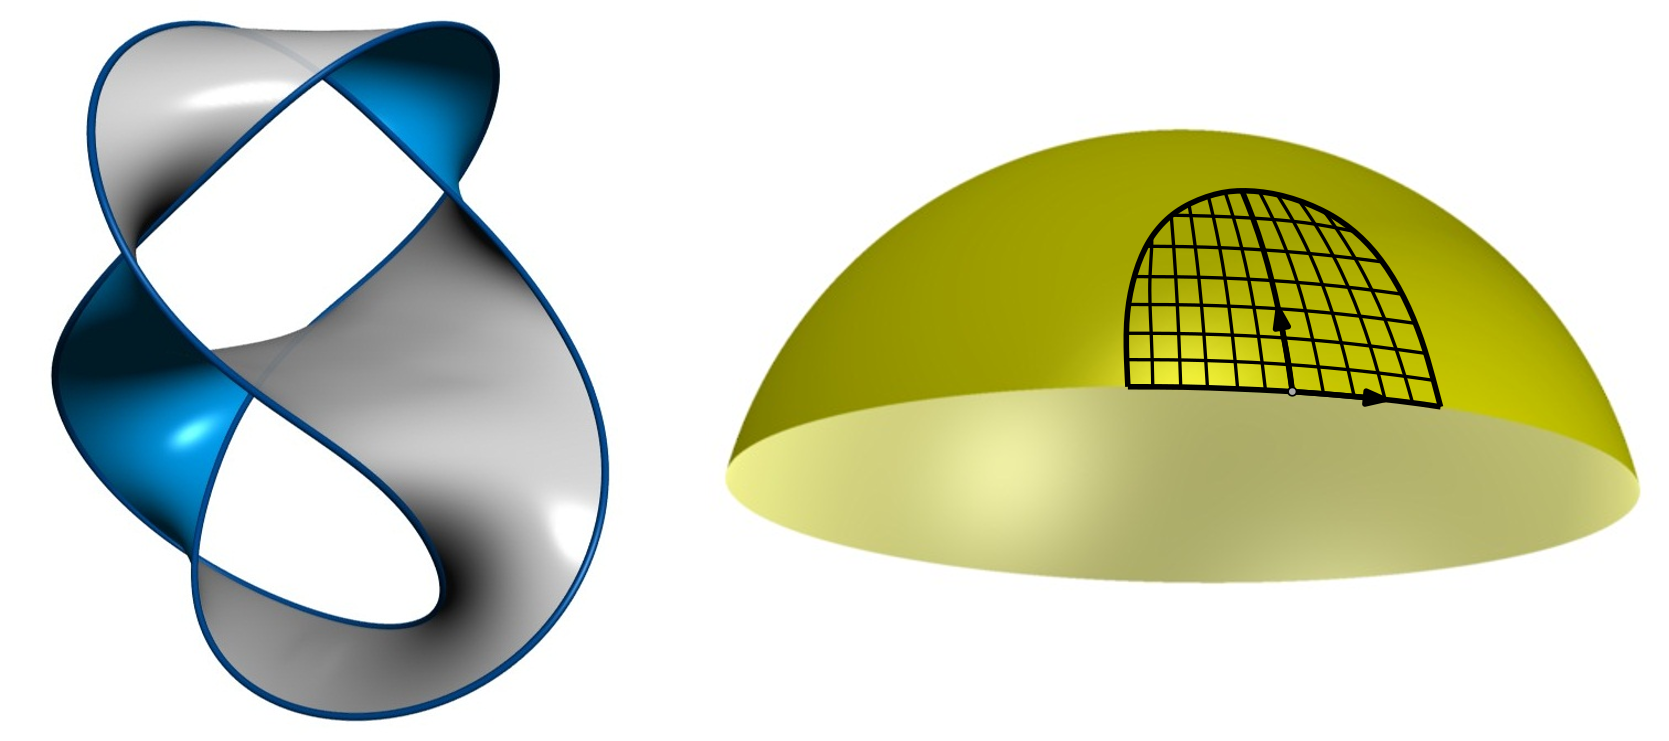 <?xml version="1.0"?>
<!DOCTYPE ipe SYSTEM "ipe.dtd">
<ipe version="70107" creator="Ipe 7.1.8">
<info created="D:20130404105323" modified="D:20160304170936"/>
<bitmap id="1" width="581" height="671" length="59062" ColorSpace="DeviceRGB" Filter="DCTDecode" BitsPerComponent="8" encoding="base64">
/9j/4AAQSkZJRgABAQEAYABgAAD/2wBDAAIBAQIBAQICAgICAgICAwUDAwMDAwYEBAMFBwYH
BwcGBwcICQsJCAgKCAcHCg0KCgsMDAwMBwkODw0MDgsMDAz/2wBDAQICAgMDAwYDAwYMCAcI
DAwMDAwMDAwMDAwMDAwMDAwMDAwMDAwMDAwMDAwMDAwMDAwMDAwMDAwMDAwMDAwMDAz/wAAR
CAKfAkUDASIAAhEBAxEB/8QAHwAAAQUBAQEBAQEAAAAAAAAAAAECAwQFBgcICQoL/8QAtRAA
AgEDAwIEAwUFBAQAAAF9AQIDAAQRBRIhMUEGE1FhByJxFDKBkaEII0KxwRVS0fAkM2JyggkK
FhcYGRolJicoKSo0NTY3ODk6Q0RFRkdISUpTVFVWV1hZWmNkZWZnaGlqc3R1dnd4eXqDhIWG
h4iJipKTlJWWl5iZmqKjpKWmp6ipqrKztLW2t7i5usLDxMXGx8jJytLT1NXW19jZ2uHi4+Tl
5ufo6erx8vP09fb3+Pn6/8QAHwEAAwEBAQEBAQEBAQAAAAAAAAECAwQFBgcICQoL/8QAtREA
AgECBAQDBAcFBAQAAQJ3AAECAxEEBSExBhJBUQdhcRMiMoEIFEKRobHBCSMzUvAVYnLRChYk
NOEl8RcYGRomJygpKjU2Nzg5OkNERUZHSElKU1RVVldYWVpjZGVmZ2hpanN0dXZ3eHl6goOE
hYaHiImKkpOUlZaXmJmaoqOkpaanqKmqsrO0tba3uLm6wsPExcbHyMnK0tPU1dbX2Nna4uPk
5ebn6Onq8vP09fb3+Pn6/9oADAMBAAIRAxEAPwD9/KKKKACiiigAooooAKKKKACiiigAoooo
AKKKKACiiigAooooAKKKKACikbt159KMHJ+9x70mFxaKaWCYznn1NOBJ7gihAFFFFMAooooA
KKKKACiiigAooooAKKKKACiiigAooooAKKKKACiiigAooooAKKKKACiignB5xzQAUUm8diPz
pQTznigAooooAKKKKACiiigAooooAKKKKACiiigAooooAKKKKACiiigAooooAKKKKACiiigA
ooooAKKKKACiiigAooooAKKKKACiiigAJORgU0uRjpk0krbSpwTj05ryL9rD9ub4Y/sU+C5N
a+IfinT9HUqxt7JWEt9fEAnbFCPmY8dcBRkZIq6NCrVqKnSV2+n+RlWrwpRc6rskeutJtye3
6VkeM/iLoXw40OTU/EWs6VoWnw/fudQuktYV+ruQP1r8Qf22f+Donxn4sa90r4SaDa+CNK3M
iaxqe261KYAnlYz+6iz8v98jJwa+F2039oL/AIKD66dWv5vFni1bhlB1TXbxxa4HQpvPzAY/
gQgfiK+vocIThBVcxqxpLte7+4+YrcUxnL2eApuq+9rI/fD43f8ABfb9mf4KvNCPG7+Kr2Bi
hg0CzkvAWH/TTAjx77vzr5X+JX/B2T4R0u6li8LfCzWr9E+7LqmqQ2hf32IshA9Ocn0r4c+G
/wDwRh1C+hWfxp4vlDuMm20qHaN3oZHBPT0Ar3HwX/wS++FHgtWJ8PJqch6PfyvcHtk4J25z
3Apylw9htIxlVa7uyfyFGnnuI1co016XZJ4n/wCDsv4nalcMmk/D3wHYKTlVea5u5APQkMgP
4AYrmLn/AIOfP2ktXuS2leF/BZQn7o0C6uMccAFZh/Wva9B/Zw8I+FLVINN8OaRZRR9FhtUQ
fXgcn3PNa0Hw6sLOPZFZwxp6Ku0fpWLz3LI6Qwkfm3c1WTZg9Z4qXyR4rpH/AAcy/tL2ZDXv
gDw3ckDp/YF5Cp46435/I10/hv8A4OofjBpcUf8AbPwf8N3wUnzHi+3WhYZHQtvC8Z6g16BJ
4BtiCBbIAevUfqOaqT/DS2mwDEePcnH51k88wEtJ4SPybNVk2MirxxUvmkdN4E/4Ov8AwvP5
Q8T/AAi8SWSyP80un6jFOqrx0WRUyRz3FfRvwk/4OKP2YvilcRwXPivU/ClxIFyutaZJFGhJ
xgyR70478/pnHxxqHwXsb1iXgiYj+9GrD8sViah+zjpVyrBtK0qVWGCGtEPcHuPauerispqL
+DKD8pf5mtLC5lTetZSXmv8AI/Yz4UftQfD347Wkc/gzxr4X8TJKodV0/UoppNpGQSisWH4g
V3SSM3TaQO4r8Ibf9mzR/D+oLeWWg2dhcR/cns4hBInIOQyYK8gdDXrnhT9pL4qeCrG2tNN8
eeJ4bazXZFFJeNOqjPQ+Zuz+Oa8mvToN3ot/M9ShOtb96l8j9gy5zjB4+tKXA6kCvypsP27v
jHbIFk8Y3khUgh3tYc9Dxwgz1rodM/4KE/Ge1tIUj8Q6fcrEOWm02EvJ9eOfwxXO4tG6mmfp
qGJzwKMnPbBr82rH/gpH8abW4zLc+FrqLdkhtJKyY9MiQD9K1ZP+CoXxVEJWPSfCe7Od5tpt
2OwID1KLP0RBJ60V+e4/4Ks/FGKMD/hF/BcjKp3NsuV3HHHHmcUR/wDBWL4ox7vM8GeCZCFy
Ns90mefqe1BLZ+hFFfAy/wDBWzx9GVD/AA+8MOS2Cf7WmTjA6DyzVu0/4K3+Liref8PNFLZw
PL1WUj9YqBpn3dRXwwf+CtvifBx8PdKz76tIP/aVV7v/AIK2eMTIFg+H2hqMcl9Vlb+UYoGf
d9FfAr/8FZPiA0mE8E+FkX3u5yf5Cmj/AIKwfERoz/xR/hJXPT9/cMP50Affhz7Ck3epGK+B
4/8Agqz8QSCG8J+Fc46qbjA/8eqtL/wVG+Jbylk0TwsiH+HypiR+b0AfoAZB07/nSLNuIwDj
6V+dl/8A8FK/i1dEi3Hhq2U5wRYs7c/V8V5x8XP+Cw/jT4TWky+IfHGgaZOwJFtFp8T3Q74V
AC358e9bUMNVrzUKMXJ+RlXrQpR9pVkorzP1a8xjnAHH5U17oRqWYqqjqTwBX8/nxf8A+Dib
4uX0Zg8La3PZgfL9svLaBGI9RGqEfmSfpXyH+0N/wVt+MXxn024s/FvxX8VahYztvayiv2t7
Y+3lx7QR7Hivr8JwPjZrnxMo04+e/wBx8riuMcJF8mHi6kvLb7z+lr43/wDBRL4J/s5iVfGP
xL8J6RcwkB7X7as9yCeg8qPc+fbH6c18nfFj/g5w+AXglriLw9pvjTxfLCxRXt7BbOCQj0aZ
g2PfZ/Sv5tde+P5uJpDbW8kzSEsWZfvE9/qfWuY1L4m61qZYiSO3DenJr0FkeR4b+LUlVa7a
I8+edZxX+CEaa89Wfvb8QP8Ag7NlhMi+HPhFaxkkqjaprmdvoSscfP0BFeY63/wdl/FKZQbT
wL8PbM4/ia6lz78uMfSvxIn1rULk5lvZyc5wrbQKrP5kjEtPOc9cual1snhpTw1/VslSzOWs
8Rb0R+2Wk/8AB2j8WbS43Xfgz4dXsYGPLVLuI/n5hr0v4Yf8HdTtLGvi/wCE1nJH/FLo2sFS
eD0WVMDHHVua/n/a1Gc+ZKD7OTS/v0IMdzMp/wB7isp1csqK0sKl6PU1pyx0dViG/VaH9Wf7
PP8Awcifs2/G+5t7TVdb1XwDfSpuYa7a7bVWwPk8+MsmecfNtr7j8G+PtG+Ivh631fw/q2ma
1pV2u6G7sbhbiGT6MhIP58V/DnaeJtX0p9yTtPjsTg47j8a98/Yv/wCCpfxV/Yk8ZQan4F8V
aloREitcaezedp96AfuyQMdjZyegBGTgivOxGU4Cun9Wk4PtL/M9PDZpjKf8ZKce63+4/snV
8sQSAR2pcnI6Yr88P+CSf/Bf/wABf8FBVsPB/idLPwV8UXQIli03+g604BybV25DkDPlNzz8
pbnH6GrJvTcAMHp3r5nFYWrQnyVVY+gw2Kp14c9N3HgnJHpRSKTjmlrnTOkKKKKYBRRRQAUU
UUAFFFFABRRRQAUUUUAFFFFABRRRQAUUUUAFFFFABRRRQAUUUUAFFFFABRRRQAjEjAHFMlm8
pdxIAAySeAKh1rWLXw/ps99fXMFnZ2kTTTzzOI44kUZLMx4AABJJ4Ffg1/wWa/4Ls6n+0JqW
q/Dv4T6vc6R8N7YNb6jq9uTHdeJCDhth+8lr1AA5kGSflIWvZyXI8RmVb2dFWS3k9kv66Hj5
xnNDL6XPV1b2S3bPpf8A4Ki/8HFui/ByTUfBfwSfT/EfiO3d7a88Ryr5unac6ttZYFPE8gIP
z58sEfxcGvyF8HeCPjD/AMFH/izeahBPqvibULqcjUvEWrzMbe2bPQuehxkCOMcDOAOtekfs
E/8ABMfXf2tprTxX4vS68P8Aw8jfdBAq+Vda4F/hT+5Cf+ehznPy8HJ/VfwB8KtD+FvhS00P
w7pVjpGkWcYWC3tYRHGB6+5OOd3JIye1fV4rN8Fk8Hhcsjee0pve/kfN4XKsZmkvrOYytHdQ
X6nyn+y9/wAEmPAfwOittT19F8aeJl+f7XeQhbaBuMeVF0wCDgtknJz7fT1r4ehsLdIYYI44
kG1UVcBR6D0HsOK6f+zOScZJ6nuaP7N9q+ExONrYmTqVpczZ9phsJSw8VGlHlOZbRx12gt2J
GSKQ6RjACgAV0/8AZmeozR/Zeei5/CuZ67m6Vtjljouf4aY2gj+7mutGk5/hA/Cj+yPYU7jO
QbQARgKaafDwH8JrshpHbaDmnf2KD/CBQ2BxX/COAnIXH0pD4bHdRXbf2KPQUo0P1UUNgjh/
+EYUgjaCDUM/gi3ueJIUI9cYxXfjRAP4QKd/YYbHy5FCdgaueW3PwwXJaBwpHQGqM3g2406T
c8LDH8Q5FexHQhxgcUp0BW6oCD7ZFUqj2ZLgtzyWzsiFAeNJFHOccitS20CC+UbApIOcEnNd
ve/D+C7yyKIpD37Vk3PhG50s7mjZlXo6CqvFkptGIfByhgfLTIOelA8GKABtAA+prqNPmKAL
KBJGP4sYNbNrpUd5GGjw4Pp1FS42HGdzz5fBoUYCkfmP5Uv/AAhinrGD+Feif8I+Oy8Uo0ED
otRcs86XwWg/5Z0o8HIucp1r0NtADY+XOPwpDoAX+EDP40AeenwcnZMUDwgOpGAK9AOh9flG
QM9Cf5V5/wDHz4/+C/2bfDZ1HxXq8NmzgmCzQB7u8bH3Y4gcnqOTgDPJHGdqFCdaoqVNNyfR
LUxr16dGDqVXZIT/AIRAKCGUYHPUf1ryT9oH9rD4e/s5QSw6xqi3mrqMjS7D99ck4HDfwx9R
98g+gNfIn7Vf/BWDxT8SoLmx8MhvBOgSDAlWTOoXK56tIOIwcfdTnnljxj4V8cfHiCGeZLMv
c3TnLy7iWY46lup/Ov0DBcF08NBYjOqigntFatnxGN4unWk6OVw53/N0R9h/tAf8FPfGHjgX
Fvo8sPg/R5AQotzvunX0aRhhfooHXqeK+QfHPx/SS8mlSWa/u5G3PK7l2ZvUk815drvivUPE
czNdTNt/uLwtZoABGOAK9GpxFRwcPY5TSUF3e7PJ/smriJe0zGo5vt0N3XfiNquvuwedoY25
2q2CfrWC6733OWdx3Y5NOYYxzk0hJPUk181icdXxDvWk36nr0aNOkuWkrIOnHagEjIBOKKK5
Wrmqdhd3AGAcUlFFO4kAOOwNB5PpRRU2C4diCAc1HcWyXSkOoJ7diPf/ADxUlFNocZNO6Dwx
4s1P4e63a3lhd3FtLbSCSGaCVo5IWU7gyMpBUhgDkYIxmv6df+Dd7/gs3L/wUC+Fc/w88e6h
HP8AFPwbaCX7ZIQH8RWKkL9owP8AlvGxCyAdcq/O5q/mIkhWaNkb7rdvT3r0D9iL9q3xH+xD
+1D4S+Ifh2eSPUPCuox3flh9qXcGcS27/wCxJGXQjp82eCAaqsvrFP2NT5Ps/wDJnbhq3JP2
kd1uu6/zR/bahJzkYNLXK/A74u6N8fvg94X8ceHp/tOheLtKttXsJDwxhniWVNw7MAwBHYgj
tXVV8tJNOzPqItNJoKKKKRQUUUUAFFFFABRRRQAUUUUAFFFFABRRRQAUUUUAFFFFABRRRQAU
UUUAFFFFABRRRQAjEgZGKa8pUcFST0pZWIHAz7dzXxZ/wW8/4KIN+wj+yo8Gg3Cp8QvHnm6V
oW1ir2K7P9IveOQYVdQuSP3kkfXBrpwOCq4uvGhRV5SdkcuMxdPDUZV6rtGOrPh3/g4Q/wCC
uMnjjXdW+Avw+1B4dD0mYweMNUgkx9vmU/NYRkHmNCD5p/icbcgI2747/wCCXn/BPOX9rvxS
njnxhazJ8OdDutttbMCo1y4TGV5HMKnAYjGSSvRWB8l/ZN/Zb1f9t79onT/BVrNeQ6YpOo+I
tVClmtLVWG9tx/5aSHCITn5myQdpB/dbwH8PNK+Gvg3StA0Wxh0/SdGtktLS2iQIkEaDAXA6
+pPcsc5r9Cz3HUsowscpwL95r35efU+HyTBVczxMszxa91P3U+3QjstCh020ht7aGO2t7dBH
FFGoVIlXgBV6AAdKmFiecDOfxNa62YwBgD9c805bL/ZBzX5o2nex+gpbWMf7AfQU7+zh6Ctk
WQyPlxThYDuMU2wSsYo0wZGQKeNNHYCttbANkEDinJp4GeBikMw10zJ5FP8A7Mx0ArdXTwDk
AGnCwzxtoAwl0oEZIpw0oH+ECt9dPHTGMU5NOHcA0AYI0kDtThpW7oo4rfGnA9s08WA6bcUA
c+NIGRxTxpAxyK3l08A9Ac08aeD1GKAOfGlAfw07+yM9hW+NPA7A05bEeg/CncLHPjSBzlRS
jSAwI25B6+9dANPB7YpfsIX0GaQHG6j4CiuCZIVEUvoOhrIbSbnRbhdweNx0YDAavSDZ5Hri
o7nS47uNlkjDqeueauM2tCXHqjktOvY7lgkyhZD3HQ1orpgIBwCD6VHq3g57IO9sDLEOSo6r
VfTNVezdUb54wfuk4I9h7/571XLdc0UTzWtGRbfTRnAUDFUtcu7Hw5pM99qNzBYWVqheeed1
SOFQCSxYnAHHfH1rhv2mP2yvBn7MnhxZtVum1LXLxM2Oh2eGvbzPfaeETPBZvl68kjFflN+3
D/wUI8QfGi6mPinUYrfS4nMlp4csJCtnbjjb5zA5lcehwM/wjqfpcj4SxWPXtp/u6S3k/wBD
53OeKMPgv3UffqPaK/U+o/2vv+Cu1nottdaP8L0trllO2XxFex5tlXGCbaM8yNno5+Uehr8x
PjL+0dd+KPEd1e3+oX+v61eMWmublzJLIc9PRQPQAYrmvEPizXvihO0u57HT2PBxt3D2A+lU
7bwXFZKQqEk8sx5Zj6k9a/R8PDC5bTdLK4e895tb+h+a43MquLqc+YT9IR2Xqcb4i1LV/FEz
PdTMqMc7F7/U96xZfDTLkBdueuK9Nfw1hQAgwKryeF85+TpXh4nBVq8nOq7tnTQziNNcsEor
sjzV9BkAwAQKhbRJB2PNekS+GDz8pNVpfDJ5+UiuCWVS7HZTzrzPPG0uReSDio3s3U9DXey+
GjyNoNVZvDZGflH5VzyyySOuGbQe7OJMLL1BpuCDyCAK62Tw6ecriqs3h0jtmueWBmjpjmFN
nOUZrZm0EjgDANVZdGZTwCDWUsNNG8cTB9ShRVhtOdexqM2zr2FYypyXQ1VSL2ZHRS7COoxS
cjqKlJlJh2I9az9bQhopEwHU8cd+n9a0Kq6wm+wfIyAQamWqZvQlaaP6bv8Ag0v/AGoZPjV/
wTWn8HXty02o/DDXZtNiWRiWFjcD7TAeeceY9ygHYRYr9R1bdk1/PZ/wZZ/EiSx+O3xt8ItL
IYtW0Gw1fy/4Wa1uHh3fXF2BxX9CScE85rw8dFRrO3l+R9Rg5fukh1FFFch1BRRRQAUUUUAF
FFFABRRRQAUUUUAFFFFABRRRQAUUUUAFFFFABRRRQAUUUUAFFFBz2oAiu5lt4Wkd1jjQFmZi
AFA7kntX8u3/AAV1/bfm/bR/bJ8X+Lo7vzfC+iTPovhtFkDxrYwMR5w4xmZ98xyCcOFOdor9
yv8Agul+1hL+yh/wTx8VXOn3X2XxF40dPC2lOBlo3uVfz5BzwUtUuGDdmC9elfgl/wAE5v2b
B+1L+2X4Q8O3Fstz4c8Pka7riOMxtbW5UiI+u+ZoUI7hj71+j8FYeGEw1fOK32VaPr1sfA8W
15YrEUcqpbyd5eh+mP8AwSO/Y1X9lv8AZgsdR1Wyji8aeOFj1jWHZAJbcN80FseMjy0bJBz8
8jn0x9VLagYAHA4HHariQEjJGSepHAz3qRLf24r4DF4qeIrSrT3bPtsNh4UaUaMFokUltc9s
1IlmOmDgVdS39RUiW/qOa5zoKS2nsakW0z2ziryW+eMc1Ilt7E0AUEtAOw5qRbMZztq+Lccc
U9LfHYmgCitoB0GM08WmMcGr6Wp71KlkTyBQBnLZ+oHNOWyHUgDFa0emNIOFJNW7bw5LIQNh
56UAYIs/QDmnixJwSBXW2Xgee5xhCSPQVr6f8LZ7nkoRj26UAeerpzHnbUq6W5/hJ/WvVbL4
QOVzIoGK1bb4QRIoZtpz270AeMjRZCR8h59qkTw9K2SFYfQV7nF8KrOOMcAOex5qxF8OLNcB
o1J9qAPBR4blPVG/GhvDkg/gP5V78fh3ZZ4RePUUxvh3ZtkGNR9BQB4C2gyrnKH8sVC+kSL1
XGf0r3e9+GVqACoA3HHTp71558bdT8NfAnwBqfijxVq1hoehaTEZbm6u5BGq4Gdoz1c5GFGS
TwM1dODm+WCd3+PoTKajrJ6L8PU4GezMCl2KptydxwMDuf8APavhP9tz/gppo3hu4vfD/wAM
5rHUdShDR33iRmB03Tz0KRdftEvUcfIO+funw3/gop/wVxvfjtDfaN4bmvvCnw5w0TxkiLUv
EAB4ZyDmGEgcIPmO75jxhfJf2Af+CZvxX/4KxeJ7a50+F/A3wZsZ2ivPEM0RVGVDh4bSI/6+
UHKlj8inOSSNp/Rss4awuXUlj86lbrGHf1/yPg8x4gxWOqPB5TG/SUu3ofOfx1/a1kvtcu47
DULzVtc1Zj9q1S7k8y7u36dT9xR0CAAAYAAABrhvCvg1NauxeatcC+vHO9UYkxx/TPUj3P8A
if6Zbb/ghX+zVD+yQ/wck8BWtxpMhEr61I4bXjeBTi7F3t3iUZOAMIF+Xbs+Wvwx/wCClf8A
wSc+Jn/BKfxibzUTceMfhLe3Hl6X4stYCFtgxPlwXiDiCXoMjMbdV5OwexlnF2Ex1Z0a3uJa
R7fM8TN+E8VhsK54Z80nrJ9fkeKf2ACcqoH4Y/Sj+wBg5VTmrHg/xha6tFGk8iAtgLKTx06H
0rrk0QOASACeenUetfcRy+EleOqPx7F4utQly1Ezhm8Ojso5qJ/DWeNvJrvv7CB6LTToI5+U
GlLLPI545u+553J4ZGThTVWbw1x93Ar0iTQAQflqtN4fyCAvFc08r8jqp5w+55pN4ayT8vSq
dx4cPPymvS5/DvXCmqVx4ewMbRiuOplXkd9HOX3PNJ/DmP4evtVG48Pn+70r0q58PH+7Wdca
BgH5a4K2WPsepQzd9zzifw9/siqFzoRHVcV6Nc6ERn5azLzROCcV5tXLmlsetQzVvqefT6KR
/CKpTaPjPFd5daLyfl6Vm3ekD0FedVwNuh7FHMr9TiLjSeenSqk2nkZrr7nTMZ4HFULrTgMg
AV5tTCNHq0cde2py72xTsaq6opFnKMcYroprHBIwM1k+ILfydPmJBA4H5kCuGrRsepha/NOK
P1W/4Mznl/4eEfEdQP3TfDy4LHHcalp+P0Jr+k5OnXIr+dz/AIMtvA8l/wDtN/GbxIAAmleF
7PTj35ubvzB/6SGv6I0xye5r5nHu9ax9lg42p3FooorkudaCiiigYUUUUAFFFFABRRRQAUUU
UAFFFFABRRRQAUUUUAFFFFABRRRQAUUUUAFNckYx3pWJApJACMnOB+tJ7ibPw1/4Ok/2gG8X
/tMeAPhrb3Iay8H6NJrd9GjEqLq7k2IrjpuSK3DDvi4PrVf/AIN8/giul/Cvxv8AEm6hxdeJ
9TXSLF2HK21qpLlfZppXU+8PtXxx/wAFY/jK3xs/4KKfGzxKz+ZBB4jn0e3YH5fKsFFkpHsf
s+733Zr9bP8Agmz8Kl+Dn7C3wu0UxGG4k0GDUrpT94T3YN1KD7h5mH4V+nZ+/qHD2Gwi0c9X
+Z+eZF/tme4jFvaCsvyPb0jzk4AP8qlSP64pY1wM4FSquBnvX5m0foaESPPYipUi9qVVAPfm
pV6gY4pDGpEOwqVY/QUq9RwKljUEgmgBqQFu1TxWRY9CBU1tEGIrU0+1V8ZxzQBUtNHaUgBc
mtrTPBz3O3CnJrV0WwjLKTjB9q7Pw/b20QUsASKAOf0X4amYrvUY711GmeALe1wSqkj1FbcF
zBEg2soBp41CEnHmoD7nFAENroVvaHKIAfpVpYETooB+lV7jWbe2J3SJgehzVefxZYxRFhPG
SO2aANIAAYA4ornrj4j6dDgNMqE+/FU7j4tafazYMiunqDQB1v6UhPYHkVwl18bLGMsyOpHY
E1n3Px7tFjOGCuenNAHpZJHJ4FNklCKWJO0d+1eS3f7QyeQU3KxPBI4I9/zxXyr/AMFCf+Cy
Og/sZ+D5bGyaLX/Hl/Ax0/SFcEW5IwJblgcxxBiOAdzdPWurBYGvi6yoUItyexy4vGUsNSda
tK0VufTX7bX7eXgH9hP4Uv4l8a3/AO/uCYdL0q2w97qs4GfLiU9McEu2FXIyRkZ/ns/4KL/8
FSvGn7anxDOqeJrloNIglxofhi1LNaWAJKozqSfNnORlz3yFABwfLvi98evif+3Z+0JaCeXV
vHvxF8Vziw06ztYyQoOcQQIMLFGoyeMAAEk9TX7Mf8Eev+CAOifsnNZ/En4xxad4u+KkhW4s
rH/Xad4Z7jYCAJbgHGXIKoVGzkF2/R6VLA8N01Uq2qYlrRbqJ8FUqYzP58kLww6evRs+ZP8A
gk//AMG9+vftA6rpHxV/aNs7rTfDLlL3S/Bkm+K71AcFHvQQDFEevlAh2HD4Hyn9wPCHg7Sf
Afhmw0TQ9OstI0fSoFtrOys4VhgtYl4VERQAqgAYArQSELkYGDz07+tPVQowOBX5/mWaV8dW
davK7/I+3y/LMPg6SpUI2X5jfIXdnn6dqyPH/gTRviT4N1Hw94h0uw1vRNYha1vbC9gWe3u4
mGGR0YEMCOxrapGUMMHNectNjvaP57P+Cvf/AAb+eIv2NL/Vvid8DbK98SfC4MbnUvDabp7/
AMNLkbnhHLT23LNxl4wMHcOV+GfhX8X7e7s4Unk86zkUFWzlo8989xz09q/r0kt05yMluuen
p/Livxu/4LMf8G7g1291j4w/s5aVDp+vt5l9r3gm2AjtdUIDNJPZDpHOcZMI+RyflCtnd+jc
K8azwslhsY7wfXqj874u4Io4+nKpQVpdV/kfnvb2EN3AssLLJE4yrjowp39jjupBPbFeQfCL
4xz+Hb6awvYbmHyJmhvLG4jZJ7SRTtdCrcq4IIKnkEY4xXv2iS2ev6bHd2sizQSfcI6j2Poa
/ecFUpYqn7Sk0z+W89y7E5ZVcaqdujOcbRevyjFQS6IOcKMV2B0sYPykfUYqN9KBycDiuueB
8jxY5hbqcXNog/uiqVxoQ5+XrXdS6QME4GKqT6OMHiuWpgPI66OZ+ZwFzoOf4azbvQRgkLjF
ehXOjjn5RWbd6OMHgcV59bAeR62HzPzPO73QwP4cVlX2ij+70r0S90cHOQOaxr/R+p2jNeRi
MBpse7hcz21PPb7SBzxWPf6SBn5eBXf6hpHBAGKw9S0zGeK8TEYK3Q+jwmYXtqcLe6bgkYyK
yruwHJwAa7TUbADPA4rCv7MKSMZxXiYjD26H0uFxd7anKXVmAc4BFcx44xBpmB1dsenH+cV3
F7bgEgDGa4L4iOHuraADdkbyPXOMD9DXzuOioxZ9bk8nUqryP3//AODLv4PtoP7LXxh8cvGy
t4k8TWmjRsUxlbK1804PcZvcfUV+0gGOOcV8Pf8ABub8AT+z7/wSF+E9rPEI9Q8U2cvie6IB
G/7bK00J+v2YwA/7tfcNfC4mXNVbP0nDxtTSDHeiiisDcKKKKACiiigAooooAKKKKACiiigA
ooooAKKKKACiiigAooooAKKKKACiiigAIz9KyvG3ia38FeENV1i6IW10izmvJiTjCRoXY57c
CtWvE/8AgpB4rbwP/wAE+PjjqyE+bZeA9bkiweTJ9gmCD/vrFXRhzVFHu1+hlWlywcuyP5Wk
t774ta1bwyM76p4v1NFZi2Waa5mA69yWbP1r+k3S9Ph0jT7e0t0EdvbRrFEo6KqqAB+Qr+eb
9kDQ49a/ap+D1hMGMUnjDSPM2ru4W6iZuPoP1r+huNwQDkAgDoc9q/RvEefLWoUV9mKPg+Ao
c1KtVe8pFlDwMVKjA9c1WWUcGniUdzX5ta2h+g3LQYDBzT1fuccVU+0D2o+0gd8UAXlmGe3F
SpcAdCKyje47019RC4INAG/DehOcg1cg1tYgMNjFcfJq4HQkVXl14oOGPNAHo1v4zFvgBxxU
6/FE2+AHORXk9x4jK87yKz7nxM2T82TQB7HN8ZZIlwJWz9azLz41ynpIcj3xXjt14nYA/OQa
zrrxMecuaAPW7/403Mmf37D2zmse++LNxISBK35mvLLnxL1G/AqjP4lySd1AHpl18Trhycys
R9c1nzfEOZs4mfB9684l8S4zhsVBJ4k64agD0OXx5I/BkY496ryeNpTjEhJJxyf8TXnkniUL
klwBySS2APr7e/NfEP7en/BUIaLa3/g/4c34e/Ia31HWowWFqOjRwHoz54LdBwRyAR6eV5Ri
MfWVCgt930SPOzPM6GCouvWe2y6tnsX7fn/BV60+BFveeFPBNxb6p41dTHcXHMttowI5LgEb
5R1CcgEfMMjA/NX4PfCj4nf8FAf2g4/Cngiyv/F/jTXZftOoX1zOTHZqWAe5upjwkag5yeei
qC2Ad79hv9hD4lf8FM/jQfCngS1lg0m3lWTX/E15HJLY6RExyWZ8HzJ2AbZFkM7A5KgFh/Sf
+wH/AME8/hv/AME7PgzB4T8A6XieZUfVdauMPqGtzAZMs0npknai/KoJwOST91i8yweQUHhM
v9+rL4pdvQ+Nw+AxWdVlicdeNOO0e/qeYf8ABKf/AII4/D7/AIJpeDWvbZl8U/ErV7cRaz4m
uYgsjAgE29unPkwA44yWfGWY8AfYwUA5Gc0kY2kgDA9Owp1fnGIxFStN1Kru2fe0KEKMVCmr
JBRRRWJsFFFFACMu7GSQBSeUNwPOR/hTqKVgPzK/4LVf8EENI/bPF/8AFL4SxWfhv4yQx+Zd
2+VgsfFoXnbMcYjuSOFm6NnD5GGX8P8AwF8Qdf8Agr4/1Lw74i0u/wBF1zQ7trDWNFv4zDPb
TIcNGVb7rjPBPBBBGQa/rzlUNjI4FfBH/BZb/giT4Z/4KO+FH8W+FjZeFvjRotsU0/Viuy21
qNeVtL3AJKddkoBaMn+IcV9xwpxhXyuooVHem/wPiuLOEMPmtCWi5/zPyT8LanZeNNEjvrGV
ZYWwGHRo27qw7HOauy6VsJGwhh2PWvnDR9c8a/sk/GzV/CHjHR77w54s8Pzm11XSb4bd+O4P
IdGXBSRTtYEEZBzX1P4H17Svif4Xj1XSnBjAxNCxxJbN/dbuPav6byjM6GPoqpSktT+NuLOG
cVk1d88XyX08n2Zz0mnjnA5FVZtOHoOa6u+0hocgryOvGMH0/wA+tZ81iBn5a9WdBdD5SGJs
zl7jTRxwM1n3eljBwK6y4sgeMAVn3NkMEEYriq4bTY9DD4zXc4290wAHArG1HTAFbgA1297Y
gg5UVialYjB+XpXkYnDabHvYTGarU4bUtPADcA5rndVsgueMmu71SyGG4FcxrFtgNxXzmLoa
M+twGJvbU4fVLUAscYrndUixnjOK7DWIcFgB1rldYXaWGBXyuMha6PtsBUvY5jUl5YdKw/gz
8HtQ/ac/ag8J+A9JyL7xhrtpoVs+wusRnmWLeQP4V3ZPoAT2rV8UagthYzSkg7FJA9T2H4nj
PvX33/wad/set8dP+Chd78Sb+BJdE+D+mNeq7jKvqN4rwW459IxdPnqDEp718TnNVQg2fpvD
NBybkf0ofDvwTpvwz8C6N4b0a3W00fw/YwabZQL0hhhjWONB7BVA/CtmmRcZHBA6f4U+vgG3
1P0pJJaBRRRSGFFFFABRRRQAUUUUAFFFFABRRRQAUUUUAFFFFABRRRQAUUUUAFFFFABRRRQA
V80f8Fi746d/wS5+OUgfy9/hK8iJ/vB12FfxDEfjX0vXzT/wWM0pNZ/4Jd/HOFw22LwjeXHy
nBzEvmD8Mpz7V1YF/wC007/zL8zlxq/cT9H+R/O7/wAE+tOXUP23fhDE+XC6/DMcHBOxWk/m
v61+9omGSepJ69Ow4r8CP2CtSOlftnfCGcHB/wCEjtYTj/bJj/8AZgK/ekXIHGQQPSvu/Elf
8KFN/wBxHxvAD/2Cp353+SNH7QOOlL9pGOuazTd8dyKa16FHBINfnR969zTN2B3IqOS+Hr0r
Lk1Ic571Vm1QLnB5NAjXl1ILnBIxVSbVeCCTxWNc6sBn5jms671wKDhqAN241kL0Y1n3WugZ
w2a5298QBd3zGse/8RgEgNQB0134hAz8xrMu/EajPzc1yd74nAB+Yk1i33ioDPzHigDsbvxM
MHLVmXXicHOXrir3xYATljisq58VjJ+bFAHc3HicEk7uTVKXxP1y1cJP4rHPzE5qpL4pBBw3
JoA72XxOMHLHiq1z4tjt42klkWONBuYscDAH6fU+nrgHz7UfGkOnWss1xOkEEKl5JHYKqKBy
efSvhr9sz9uq4+Jy3Xh3w7cyWnhmPK3VypKvqYHXHcRcdMZPPtn2clyTEZjW5KStFbyeyR5W
a5vRwNJznrJ7Lq/Q7n9un/gotL4ttrrwj4Hv5LfSQSmoaxC5R7sAcxwkchOuXH3u2ByeM/4J
f/8ABLHx3/wVK+KKxaeLjw18L9CuANf8TSJgYBBa1tQRiS4ZSf8AYTlmOdobtv8Agj1/wRt8
Sf8ABTzxfH4s8ULqHhv4J6Ncbbq9UGO58SyI3zW1o3Ze0k2MLyoy+Sv9HXwf+D/hn4CfDfSf
CHg7RLDw94b0OEW9lYWcYjihUd8DqSckscliSTySa+rzPPMNldB5dlWsn8UuvmfM5dlNfMKy
x+Y/D9mJh/su/ss+Bv2Pfg/pvgT4faFbaD4d0hdscSZaW4bHzSyu3zPIxHLHr2wMAeiqgXOC
eaRF2k9cH1p1fnkpubcpO7PuYQUUlHYPXrzRRRUpFBRRRTAKKKKACiiigAIzTWiDkEjOORTq
KAPjX/grZ/wR28E/8FMvhuLlDB4Y+KGg2zL4f8RxRcqRyttdBRukt2PGB8yZLLnlW/nuuIPi
N+wn+0Lqngjx1pNz4Z8Z6C4jvLG5O+31CFjhJI3XiaGT+GRcjr0IIH9bEqK5XcCcV8p/8FUv
+CUPgb/gp38Hk0/VFTQvHmho8nhvxPBGPtFhLjPky4GZbZz96M9PvLhhmvr+FuLK+U1ld3pv
fyPk+KOF8Pm1CUJpc1tPM/HHwX8Q9L+Kvh0X+nuqTLgXFszAvAxGcE+h5wRkEDtyA68thuIH
PuOlfMHjjwZ8Rv2B/wBoXUfAnj3T5vD/AIt0N9gZiTZ6vASdk8L9JYZOSCORnBwwKj6E+Hfx
MsfilowurYeRcp/rrctlovTHqp6g4x+uP6pyLPcPmNGNSnJPQ/injLgvE5LXlKMXyX+5/wCR
cmtxzwc1RurfgnANbM8YIB9e/Y1RuIuCCOK9epTZ8dSq6mBeW20HArF1O34PFdPewgqTjk1i
anHweK8nE0tD28HV1RyGqw4DcYrk9cQDdkV2uspw3euN8QdHHYV8vmEbJn2mVyuzitcYLuxX
G65OPmyQMV1niOcKHziuA8R34XdkjB/T3r4LMqlrn6Zk9FyscZ8QL/fGtupJDHLYODgV/T3/
AMG1n7FL/sjf8Ez/AA7qOqWscHib4pTHxdfnbiRIJkUWcTHrxbrG+OzTOK/n5/4Jb/sYXH/B
Q/8Ab/8AA/w+kgnk0C4vP7S8QSpGStvplsRJPnkFfMUCFW7PMlf1/wCi6VbaHplvZWdvDaWl
nEsEEESBEijUbVVQOAoAGAOgr8x4ixOqpp+p+4cOYP2dLmLMcYQdSadRRXzJ9OtgooooGFFF
FABRRRQAUUUUAFFFFABRRRQAUUUUAFFFFABRRRQAUUUUAFFFFABRRRQAHqK8P/4KW+Gn8Zf8
E7/jrpkagz3ngDXEi/66fYJyn/jwFe4Vh/EXwdb/ABE+H2ueH7sKbTXdPuNOnDDIKTRtGw/J
jV0Z8tRS7O5lWjzQce5/Jv8Asq68vh79oT4U6pIdkVr4s0mWU9cR/bIdx/LNfvub0EcE9c+l
fzneGNQu/CmkWd2UMN/o0yylSeUkifJH/fSYr+hW012LVLOK6gkEkNzGsqODncrKCD+IOa/S
PEinzSw+IX2oW+asz4PgGfLGvRfSTNpr4gZyary6ljPJ4rLl1MqCM8VTuNUxk5PFfmr3P0Be
Zqzaseck1QutZwDgmse71naDzWTqGuhAcEn8aQzavde2g/MaxtQ8RBQQGNYOp+IQqthq53VP
E4G75jQB0epeJQu75uawNS8VBN3zZrltW8WhdwDHFczq3i8DOGP50AdfqXi/bkbiKw9R8X8n
5zXEan4y5b5zisHUPGXzEbyB9aAO8vfF/wAxw54rMufFoBPzE5rz+68Y5JO8ms658Xj++ePf
FAHoc/iwHo2PxrP1Hx3BplpLc3FzFDbwAvJJI4RFUDkljwPr/wDrHnWqeO4NMsZrm4uEht4V
3PIxwqj3Jr5b/aM/abm8e+bZ20r22gwN93kG6I7vjovGQMf0x7uSZHWzCpyx92C1lJ7Jf5nk
ZvnFHA0/e1m9kt2dD+1j+1/P8TfO0bTJ5bfwzE2JGO5H1Jh6jqI+Onfqfb6Q/wCCNf8AwQz1
39vvWdO+JHxRtb/Qfg5ayedaWbBoLvxYykEBe8dsccyDJccIedw63/giD/wQf1D9rm/0v4v/
ABt0i6sPhjC63Og+HbjMU3igg5WadeCloMDCnBl9k+/+/mlaPaaNpttY2dvDaWdlGsMEMKCO
OFFG1VVRwFAAAx0Fe7m+fUsNR/s7K9I7Sl1Z4eWZPUxFVY7MdW9l2K3gfwRo/wAPfCWnaFoO
m2OjaLpECWtlZWcKwwW0SjCoqAAKAO2K1hHt6E46URqFJx1p1fDcze59lGKWwUUUUhhRRRQA
UUUUAFFFFABRRRQAUUUUAFI6Bxg5wKWigLHzT/wUz/4JieAv+Cl/wVfw94mhXS/E+mhpfD3i
W3iU3ujT44wf+WkLdHiY4Ycja4Vl/nC+MPwi+JX/AATx/aIvvAHj6zbRvEelnfZ3qbjZa1bE
4W4hbH7yNu4+8pyrbSMV/Wi67sAjIr55/wCCjX/BNv4f/wDBSb4Hy+FPGdqbPVLLdcaH4gtY
1N/odztIEkZP3kPR4m+Vx6MFZfquGOKa+U1lZ3g3quvyPmOJeGsPmtBwmlzW0f8AmfhN8Nfi
dZfErSFkjKw38IAuLfOSD/eX1U/oQa3LpAU3DkH9a+efj78AfiR/wTc/aSuPh98QLZrDWbI+
dpGrQbjY6/Z5wk8Ln7yHGGUncjZVsHr6/wDDT4pWnxL0gFNsN/Eo8+Dpzz8y99px+B4xX9U5
DxDQzGgqkJJ6H8W8Z8EYjJsRKcIvkv8Ad/wPM1b9cKQB1rD1OMYJwea6C9Q4GCCD36Z/z61i
amOD7124laHyuEdmjk9cUANz0rhfEkm0PnAru9fU4bHUV554um2RucA18lmjsnc+9yVXaR57
4vvREHwRxXl/izVDLvQZwc5967Lx7qoi8wjJPPHrxXcf8Ez/ANh/VP8Agoz+2x4R+HFoJk0e
6n/tDxBeRZH2HS4WH2iQEjAc5WNM9ZJEHQmvyvN8XFNyk9I/1Y/dOGsvc+Wy3P2i/wCDU7/g
n4PgP+ytqnxn1+x8rxR8VmCaY0iASW+jxOdmO4E8oMh5wyRwEY5z+sCxhSTknNZvgvwrp3gX
wvp2h6PaQafpOjWsVlZ2sKhI7eGNQiIo7BVUAfStSvyfE13Wquo+p+14agqNNQQUUUVgbhRR
RQAUUUUAFFFFABRRRQAUUUUAFFFFABRRRQAUUUUAFFFFABRRRQAUUUUAFFFFACEkGmOPl4BA
796ew5z1pshJUHnNJbiaP5N/20vhqfhT+2f8bvCRgFtBpPjPVoraLbgC2e6keDHoDCyfnX6w
/sb/ABCPjz9k/wCHmqO5aebQLSKc5zmWKMRSf+RI3r4w/wCDhL4TH4V/8FZvFV6iGO3+IGg6
b4giAXC5ERsnwfUvZsx/3vevWf8Agkh8Qhrf7KUuiFsSeFNaurIKTk+XKVulY+2Z2X/gFfqf
FD+t8P4TFrVxdn93+aPzjhv/AGbO8ThHpzar8z60uNTxnJOKzbzV9oPzGqF5qmAcHIFYupax
tBAY1+XNH6Re+po6hrewHBNc/qviEAN81Zura7tDYY1y2teI9ob5s0gNXV/E+0N81cnrXi3b
uw1YuveKQob5jXE6/wCLgpbDmgDpNZ8YgbvnPHvXJ6x40wW+c/nXJa74zwWw5/OuQ1jxry3z
mgDttT8act85rCvvGeXPzH864HU/GeSx3k5rGvPGOSx3nIouB6Hc+L/Rzk+prM1Lx7Dp1pLc
TziKGMEs5PAFed6h45SzieSSUIijJzXlHxO+K0ms53u62qHEcQ6uex/PoPevdyTIquOm7vlg
tXJ7JdvU8bN84p4OKS96b2XU2/jZ8d5vF/mQq7Q6XFykQY5mx/EQOo9BjvX6Wf8ABEP/AIIB
Xfxd1DR/jR8fNJeLw4oS88N+EblCkl+eGjubwfwxDhliPL9W+UbW6v8A4IYf8EBZbi40j42/
tA6HJ9rDJe+F/Bt/EMW3dLy+iYffwQ0cLYK/eYBsKv7XRxKVCgBQvT2/yK9TOc+pQpLAZauW
mt339Ty8pyadSp9exrvJ9H07DbOyhtbVIIYo4oIVCRxooVI1AwFAHAAA6DpUyptzyaRBgnrz
Tq+Na7n1iemgUUUUxhRRRQAUUUUAFFFFABRRRQAUUUUAFFFFABRRRQAfnTXiEhUknKnIwcU6
ilYDwb/goZ/wT28Af8FG/gJd+CPHFmySx5n0fWbZB9v0K6x8s8DfoyfddcqeOn82v7Tn7M3x
I/4Jn/tHS+AfH8ZgvYyZ9E163VhY6/Zg7VmiY/QB4z8yHIPGCf6wXUMVBGcV4h+3r+wV8Pf+
ChnwKu/A3j7TjJESZtK1S3wt/od1twtxbuR8rDup+VxwwPGPp+GeJsRlGIU4aw6o+b4i4dw+
a0HColdLRn8+/wAO/ida/EHS1VsRalEgM0XduPvL/s5B46r056m9qSDYSBwea8t/az/ZL+JH
/BMf9opvAvj2JwjuZ/DviK2QrZa9bA4V4z/CwGBJEx3I395SrHrfAXxJg8d6cEmKRagi5kQH
5ZOOXX2PpwRX9O5Pn+HzLDqpSlf8z+PuLOC6+UYhzjF8l/u9PL8iHxChCMcDNeY+O5DFFLzj
jivVfEMQaNsEHjP4V5P8T28iylbkEZ/lXm50moNorhxqVRRPBvHepCW9lUkYjBLHOO2fr1Ha
v6Ov+Da7/gmwf2PP2Q/+FgeKdNe2+IfxYji1C4S4QrNpumAE2lsQeUZlYyuOuZFB5Svyh/4I
Nf8ABNF/+Chn7ZkWs+JNNkuPhf8ADmaPVNcaSIPBqVyHzbaec8HzCpeQYz5SEceYrV/T/awp
BGqRqqogwAvAAx0Ht9K/n3ibHvn+rRd+r/yP6y4Wyz2VJVZLpoSKu3PUk0tAz360V8ej7EKK
KKYBRRRQAUUUUAFFFFABRRRQAUUUUAFFFFABRRRQAUUUUAFFFFABRRRQAUUUUAFFFFAARkYp
CgIxkjFLRQB+On/B2B8ETBpnwV+KFtCoFjqF34V1CT+KQTxi5tgfZTb3R/7aV8a/8EnfH/8A
wjnxk8WeG5HCQ+INMh1KEFsDzIJCrKB3JS4yfaKv2Y/4Ltfs9N+0b/wS7+KFhbwJLqvhmxXx
Tp7bdzRyWDi4k2j+89uk8f0kNfz3fsw/EgfD74veBfFQkMVtbXotbts/6qGYGJifUKr7vqPa
v1Ph5/X+HcRgt5U9UvxPzfPF9Sz+hi9oz0b89j9Xr7UysZ5IJGcelc9q+r43ckUatqWzeRkA
nNcrrer4Dcmvy1qzaP0eLukxNb10KrYY1xXiHxJtDYY0eItdwrfMeK8+8TeJdiv8xpDJfEfi
wLuwxFef+I/GYXeN54qh4r8XbN/zkV5p4p8ZgFxvP50Ab+veNvvHec1x+seNOWO81yOv+Nsb
vnNchq3jTcW/eGi4Hd6h4zJz85rIuvGWMksc1wE/ix7mYRxkszdB3qeNru7v7TT7K2utT1fU
Zkt7S0tomlmnlchUREXlnJIAUcntXuZLkssZJ1Jvlpw+KT7dl5nj5tm0cLFU6a5qktl+voaX
iLxPc6rcQ28Mc91cXMixW1tEheSaRiAqgDksScAD8jX7V/8ABC3/AIIBf8K4m0b42/HnSYbn
xcSl/wCG/C1yu+PQuA0dzdKeDc9GWM5EWATl+E7T/ghn/wAEDrX9lqHTvi78aNPtNV+KV3GJ
9K0eULNb+EkbkEnkPdkYyw4j5VcnLH9VdoVRjsa9DOc9puksDgFy0l+PqefleUT53jMb71R/
h6CJErEnJIzx3GKeqhelCqFyRnmlr5JO+rPqGFFFFCQBRRRTAKKKKACiiigAooooAKKKKACi
iigAooooAKKKKACiiigBCpJByRikaPcpG5hn35p1FAWPHv22v2H/AIfft8fAvUPAPxC0lb/T
rsGS0vIgq3uj3AHyXNtIQTHIvtwwyrBlJB/mv/bQ/Yp+I3/BLr4+r4O8bFrrS7p3k8NeKbeM
raazAD+OyVcr5kTcqTkFlIY/1Xypvx1GK8l/bN/Yx8Bft1/AvVfAHxB0lNR0rUB5lvcJhLrS
7hQfLuLeTGUkUng9CCVIIJB+j4d4ir5XXUoO8Xuj57iDIMPmdB06i16P+uh/Nn4Y8ew+MNO8
uYrHfoMlB1kGB8w/nj3/ABPHfEHw/N4jdbO2CG4vHEMZZsJuY4GT2GSM1T/ah+EVz+wp+1v4
s+EOq+JtN8SS+FLwQ2ur2DkpMrIsih1/5ZzKHCyR5IVww7VoWXiFfENkSZBFqEYDoykYkIPD
r2znnHsTX7+8whmeCc6T3XzP5pxfDtTJscp293m6bbq5/S1/wTe/YR8N/wDBPL9k/wAO/DfQ
ViuLqzT7XrOpLHsfWNRkCma5bvyQFUHO2ONF/hr3pUCgAZAFcZ+zr8U4Pjh8CvB/jG32CLxP
otpqeEOVQzQq5X8CSPwrtK/mKvz+0lz7319T+r8J7P2MfZfDZWCiiisjoCiiigAooooAKKKK
ACiiigAooooAKKKKACiiigAooooAKKKKACiiigAooooAKKKKACiiigAooooAq6zp8GrabPaX
UEdza3MbRTROoZJUYYZSD1BBOR3FfygfHz9na4/Zj/aT+KnweuxMreDtZuLawaUgySWm7zLS
c47vbPC+P9uv6x5FDYz2/Ovwv/4Ocf2dm+EX7Yfw7+MNhAI9O8faedC1UxxY3X1mcxyOe7SW
0gUf7NmfSvuvD7MY4fM1RqO0aisz4zjjASr5e6sFeUNUY/7P/wAV3+K3wI8Oa3K5e8ns1hvC
Tk/aIv3cpPpl0JA/ulevWrHiHVSiucnFfPv7E3jQeHPEviXwhJIfIvAut6cCeCrbVlUfgYm4
/vH0r2HxRqR8pjk8j9a8DiPLZYHH1MO1ZXuvQ9vIcxWMwNPELV2s/U57xRrhUP8ANXmPjLxJ
5YfDGug8ZayVD84rx7x74lMayHcRXhpnsGL418YbA43Hj3rynxb42wz5c5+tL8QfGQjaQbzX
jfjHx3h3G888VSQJHQa943LMwL4H1rmm8ST6reLBAJJJZDgKnJPP8sVyTapd69fLb26PLLK2
FQdSa9c+CnwX1zxX4x0fwn4U0i98UeOPElytpY2VnD5s80jHG1R2A53MTgAZJAGa9nKMneJk
6tZ8tOO7/T1PKzPNFh4qnSXNUlsv66E3gvwhqWpa5puh6Np95r3ifXLhLSxsrKFpprqZzhEj
VQSxJ7D0J6A1/Q7/AMEPf+CDem/sSWdn8Uvira22tfGK+hDWdq5Wa18JIw+ZYsZD3JBw0uSF
A2pjLFur/wCCK3/BDrw//wAE8/D0HjbxvHY+JPjNqkH7+8A8y28Po45trXPVscNJ1PIXCk7v
0MRFQkg9a6s3zmNSCwmDXLSj+PqceWZW4yeKxb5qj/DyQKgyeOaVV296ATuINLXzdz6BBRRR
QkMKKKKACiiigAooooAKKKKACiiigAooooAKKKKACiiigAooooAKKKKAEYkdBmlzRTXYoASM
+vtSbEDHDjpycdcV8Qf8Ftf+Cqtn/wAE6v2ejZeH7mzufip4xie30C0k+YWEeMSahKmfuR5w
qn70hXgqrke9ft0/ts+E/wBgz9nbWviD4tlVoLBfJsNPSUJPq124Jjto8/xNjJP8Khjjjn+Y
D9of4+eL/wBvb9orxB8SfG06zXurz7jAoKwWcKjEVrECciONeOevUliWJ9/JsuhNSxuL0pU9
/N9Ejxc1x0k1hcPrOenou55B4nsbrxx9u1fWbm4vb7UpnupLqaUvO8zsWaVmPVmJznoQc803
4ZfE6TTb9NJ1ORlmhOIJx1I9R7j075rqvF9mVhKjoq4FeIfEqzlt5zNExSSNtysOCK9LL+Lc
Thcc8QvgbtboktvuPPzDhXD4nBrDS+JX18/+Cf0pf8G3/wC3RYfEr4AXvwg1vU7WPxV4Nnku
dIt5JNrX+mykufLz94xSmTcB91XTjAzX6bJKWUHIPb8a/jE/ZO/aw1r4f+M9I1TS9XvND8Sa
FOtzp9/byCOWCRTwQTxg9wcggkEEE1/Tf/wSO/4Kv6N/wUE+Gg0rWms9J+J2gWynVbBGCx6i
g+X7ZbjOdjEfMnWNjjJBVjvxNk0asXm2Xvmpy1kv5X1v5Puc3DuZyw7WV41cs46RfddD7PVs
kjuKWo7eQSqWAIB9uakr4deZ9mgooopjCiiigAooooAKKKKACiiigAooooAKKKKACiiigAoo
ooAKKKKACiiigAooooAKKKKACiiigBsiljx6V8m/8Fr/ANj9/wBs7/gnZ458P2NsJ/E/h+Ee
JfD5C7pBe2gMnlp/tTQ+dAP+u9fWbemcZqOUblKsMg9e9aUMRKjVjVjvF3Ma9JVacqb6qx/J
r8K/iELHSPC/jSHfJJ4buFgv40GGe0fKuPpsZvxA9q+sPEeqR3tks0MolimQSLIv3ZARww9i
MVwH/BQz9lyD9hz/AIKW/ED4fi1ay8E+PT/b3h4Mu2FLe7LNsTtthuFmiA6lYlPfNZPwU8UT
S+Crnw3esBqPhWQ2TKxO8wAkQvj02jb/AMA96/TuNMPHH4ChnNDXRRl/n+h+fcJVpYHG1cqr
O2t4/wCRH491IxJJ83SvBfid4kMKyjca9e+JF2VjkwePUV8yfGrxILNJyXIAzX5Ymfo55j8T
PG+2WRQ53HOK81H2nxDqCxRo8kkjYCDnP+H19qn1e8n8R6u6oGcs2EUDO454GP0/HPavbP2X
v2YPFXxr+JujeB/AmhXHiPxv4jkEVvBEOIQfvF36IijJZ2IAAr18qyz6xJ1ar5acdW/66nmZ
jmPsEqdNc05bL+uhB+z3+z74i+Ifj7R/BngnRLvxT458SzC0tLSzTczOeTycBUUcs5wqgZJA
Br+mn/gi/wD8EVvDf/BNDwD/AMJD4hNj4l+Mev24XVdZVN0OmRsATZ2e4ZWMfxSYDSEc4GFr
a/4I9f8ABG7wf/wTI+GYvrprfxL8V9et1/t3xC0eVh4z9ltNwykC9M/ecjLdlX7VVBHkDPPc
810Zrm6qxWGwy5aS/HzZz5dlrpyeJxD5qj/DyQ5V+uaAnBBOc0A5JHpS14CPaSsHSiiimNBR
RRQAUUUUAFFFFABRRRQAUUUUAFFFFABRRRQAUUUUAFFFFABRRRQAUUUc+lADJXK46D9APeuW
+M3xk8N/AT4Ya14w8YavZ6F4c0C3a6vb25bakaDtxyWY4UKOWYgAEnFbPi7xPp/gzw5favq1
7aadpemQPdXV3cyiKG3iQbmd2PCqAMknjAr+c3/gsh/wVQ1r/gpl8Z4vBfgl7yH4XeHLxjp1
scoNZnQlft868fJgny0b7oOepOPXyfKZ42q9eWEdZSeyX+Z5Wa5ksLTXKuactFHq3/keZ/8A
BST9vvxV/wAFVf2opdU3X2neCNEZrfw7pTSfu9Pts8zOF4+0S9WPJAwmSFxXnf8AwjcGg6Ul
rbRhIoxjgYLHuT7mum8HfDm28C6ALSIiWYkGeU8mV8cnPpUWsafgHHArozjM4VnHDYVWpQ28
/MxynLnRTr4h3qy38vI8s8V6eWjfjpXkXxA0MypJlQcg1794j0osGGM15t4x0HzFc7QcV8+j
3E2j5pv4ZdB1YPEzROpyhB5B/wAmvpP9jf8AbB1/4XeOtH1zQ9YuNB8UaFOLizvYW2sjDqPQ
oRwyn5SCQeCc+PfEHwkxMjBSGHIrhba5m0e9EkTPHLGfvA4/Cvocgz2pl1X3lenLSS6Hg51k
kMdSstJrWLW6P7Ef+CUH/BU3QP8Agob8JxFdi10f4j6BboNc0lXysw+6Lq3zy0TnGR1RjtOR
tZvrlJC4zxgjNfxyfsRftqeJfgx8StE8U+GNXm0Xxb4flEtpOpwr5PzROvRonXcrIeGViK/q
A/4Jlf8ABSzwr/wUS+DSanY/Z9L8Z6MiR6/oYl3PaSEkCWPPLQPglT2+6eRk9/EOQ06dNZjg
HzUJffF9n5djhyPOpzm8BjdKsdv7y7rzPp1Tn0NLTIWDgsOQemOQRT6+QPqk+wUUUUDCiiig
AooooAKKKKACiiigAooooAKKKKACiiigAooooAKKKKACiiigAooooAKKKKAEK5OaRow2OSAK
dRQFj82v+Dln9ieT47/sfWXxR8P2nm+Lfg1O+qO0aky3GkybReJ7iMrHPzwFhkxy3P486T4y
ilfw747gbNtqMY0nWFB/1bYASUjtggZz23exr+p3xHoln4m0W707UbSG+0+/he3ubeZA8U8T
qVdHU8FSpIIPBFfzL/tIfsqyfsH/ALbfxA+A2tLMfCWtObzwxcz5IuLCbc1q+cDc0eHhduMv
C/tX6XwRjaeKoVslxD0mrx8mfnnGGDqYatSzTDrWLV/Q5b4psRDKQSRzz696+N/2idVk8828
Zd3mOAqjJJ9PxPH1Ir6mvdSuR4fu9H1Et/a+gObS4U8tKoJEb/8AAlwPqpPcCvGPhd+y344/
bJ/at0f4f+ANFl1vxNqHMaD5YLFMgPdTvyI4Yxuy7dyAMsQD8VUyudHGywtbTlbTfp1+4+wh
mca2EjiqSvdXX+X3nK/se/si+Mv2k/jDovgLwFocuv8AjfX3xHGnENhFxvmmk6RxoDl3PTou
5jiv6lv+CTP/AASQ8Ef8Ewfg+1pY+Tr/AMQdbiVvEXiSSICS6fr5MII/dwKeAvJbGWJOALH/
AASc/wCCTfgj/gl78EhpWmLBrnjvW0SXxJ4leHbNfSgf6mHPMdsmSFQdeWPJ4+slQKCOefXv
TzDMlUSw+HVqcfx82TgsDyN16zvUf4eSFCgZwBmgLgEE5BoUHJJ6Glrx0j1UgxyT60UUUwCi
iigAooooAKKKKACiiigAooooAKKKKACiiigAooooAKKKKACiiigAooooARiQRzgVU1zXbTw7
pNzqF/c29lYWUTT3FxPII4oI1GWdmPCqACSTxS63rNp4e0u4vr+5t7Oys4mnnnnkEcUEajLO
zEgKoAySeAOtfgf/AMFqv+Czeq/tneKrj4R/CW6uo/h3BOIb27tyY5vFMyt+a2gPIHG/7zcb
VHq5RlFXH1eWOkVrKT2SPLzTNaeCp889W9Elu2Zf/Baj/gsfq/7dvjWf4TfC2e5i+GVndeRP
cQkpL4tnRgQ57paKwBUHliNzdlX53+FHwcg+G+iYk2TancKDcTdv91fRR0rQ+B/wCh+GOl/a
rxVuNbuFxLJjiAH/AJZr7ep713M1jx0z/X3r084zWnGksBgdKS3f83mzhyrLKrqPG43Wo9l/
Kuxyl9p+VIAAA7elYeq6XuB45FdxdablT8tZOoaWSp4FfLJpn0d+x5nrejEhvl61xHiXw9uV
8Lya9j1bRiQ2VHNcrrfh7eCNtMR89+MvCZk3nb+leO+OPBjW8jui8g5r6w8S+FfMD/KK8z8Y
eBxMr5QHNO4I+c7C/n0PUVmiYrLEc5/pX2Z/wT9/b68Vfs5fFLR/GfhLU3sPEOjNmWKRmMGo
Q5+eCdQRviccEZz0IwQCPmLxr8P3hkd40wV5rmNG1a78JaxHcQs8csTbvY19Nw7n/wBRm6VZ
c1Kekk9rd0fO57kaxcFVpPlqR1i1uf2o/sEft1+Ef2+fgTaeMPDEq215Hi31jSZXDXGj3QHM
b46qcZRxw6kEYOQPblmJyTtI7Yr+Tr/gl7/wUv8AEn7Hfxc0/wAZeGJzMm0W2s6RJKUt9Xtt
2TG/YMOWRsZVh6Fgf6gv2Y/2mPCn7WnwY0fx14Mvkv8ASNYjDFSR51nKB88Eq87JUJwy9u2Q
QScR8PrByjicK+ajP4X28n5kZDnUsVfC4lctaO67+Z6MrZOKWmx55zjA9qdXy6PpEwooopjC
iiigAooooAKKKKACiiigAooooAKKKKACiiigAooooAKKKKACiiigAooooAM/nSZJ5GMUH7wq
NnKDIHAqWwFnJAzjIFfkV/wdfaB8PrH4JfDvxXcavbad8VNC1Uw6RaxruudS02T/AI+UYDkR
xusciseAwZRy5x96f8FGv+Cifgr/AIJzfAG78YeKp47rVbkNb6DokcgFzrV2FyI0z0ReGeQj
CLzySoP8u37U/wC1N43/AG7fjzrPjzxxqkmoalqb4wuRb2FsOEtoV6JGo6DqTksSxJr63hfL
a868cUnyqLun3Z8txJmdCnh5UJauS19D0/xVrcfxE8BaV4+sQGngiFhrcaHORjashHscc/7J
9a/WT/g1l+Gfh/TPgp8V/EcdjYnxJP4nj06S8WEef9jSzgkjj34+55jyNgdWGT2r8Tv2YPiT
B8PvGtz4c1VhJoOtR/Z3VsFQrdDz3U4r9j/+DZnxqPhj8SfjF8Kr+6XzZ4bDxDoqFuLi3Rpo
p2XPoJLYV9ZxxlqxWFjmtBarSaX3JnzPBmZ/V68stqvSWsH+h+vcSeWuMkml285BNNhYsDnB
Pr2NPr8ot3P05LsAGCTzzRRRQCQUUUUDCiiigAooooAKKKKACiiigAooooAKKKKACiiigAoo
ooAKKKKACiikdtoB6CgBJHK9P8apeIPElj4U0S81PU7y10/TtOhe4urq4kEUNvEilnd2PCqq
gkk8cVnfEb4laJ8JvBOpeJfEuqWOiaFosDXV9e3cojht4wOST9cYHUkgDJ4r8C/+Crn/AAWD
8Uf8FGfGT/Db4YLqmmfDJJgjRcxXHiJkP+tuAPuQA8iInnCs3ZV9nJskrZhUdnywjrKT2S/z
PIzXN6eDha3NN6Rit2/8jV/4LIf8Fo9X/bn8S3Pwl+Esl5B8N1uPIuruFmjn8WSKQcnoY7RW
6KeX4ZuNqjwv4B/s8W/ws08Xt55d1rlyv76XHy2+RzGg9B3Pc1r/AAK/Z5svhHphmmxea1cr
+/uCOI+PuoOgHuOteii1zk4yTXo5tnFKNL6hl2lJbvrJ92cOV5TOVT67jtaj2XSPkjIay6Dk
gcetQy6eccDGa3vsXtimvYZwMZr5Sx9MnY5mfTSQeAc1n3WkhgRgV2EmmZJAAqtPpGRkAc0x
HA6hom8N8orA1Tw+Tn5elenXOi5BG2sq90DeDlcUAePa34XLBvlHPtXF+IfBodWBQHNe9al4
ZD5GzINc1q/hEMG+TmgD5k8XfD8Sbz5fP0rybxt8MSWcrGQw6cV9ieIPA4YN8gNefeKvh15u
8+WB+FAI+TdCv9Q+G+vpcw7git849R/+rNfp1/wRk/4K0ah+w98U4rqR59R+H3iV44vEGlxk
s0OOBdQrnAmjBOePnQFTyFK/E/jL4V+cHPljI9q4/QkvvhdrH2iJZGsyf3qD+EZzuH0NfY8N
53ShF5dj9aNTT0fc+Tz/ACepJrHYLSpDX1XY/th+Hvj3R/if4M0zxD4f1K11fRNZtkvLK8t3
DxXETjcrqfQg/h04PFbO/IBBHNfgT/wQG/4K/wAf7O/imz+GHjfU1b4ceKLgf2Zf3E2E8O3k
hwASfu28rHDdkchuAzV++MUgmUHIYHkEdD715GfZLVy3EOm/ei9Yvuv8z0slzeGYUFU2ktJL
qmTAnJ6YpaRe57mlrxEz2U31CiiimMKKKKACiiigAooooAKKKKACiiigAooooAKKKKACiiig
AooooAKKKDntQA1mIYADrXlf7ZH7Xfgv9iL4Aa38QvHWoR2OkaRH+5hDDz9QuCP3dvCvVpHP
p0ALHAUkdj8Xfix4e+B3w11rxd4s1az0Tw54etXvb+9uH2xwRoOT6kk4AUZLEgAEkCv5a/8A
gr7/AMFTPEX/AAU1/aMe9szd2PgXQZXtvCujlmUpGSAbqVQcedIAp/2AAo7s3r5RlTxlS8tI
R3ffyPJzbM44Wn/ee3+Zwf7eP7cvjb/go/8AtL6j4z8TXEkYkY22l6akha20OzDZSCMdO+Wb
GXYknsB5/HYxaLpogjOdgwST949z/n+QAC+HdAj8L6YFYq104/ev1P8Au/h/Wqmr3WQ3PFfq
cKMKNFQirK2x+M43HSxdZ63V9+5z3iO6aKVJ4zieBt6npn1H+fSvsP8AYp/av1/wtq3hPxz4
WuWTx18OrhbqCMuVGq2nKzWkh/iWSPcpH+0CMFcj4x1ybcGyam+CvxYuvhd4+guYZCqPJ90/
dP8Asn2NTleY06daWGxGtOorO/Q9CWDnOgqlLScNV8uh/ZD+yx+0l4c/a3+Avhv4g+FLgzaR
4ktROI3I820lGVlgkA6SRurIw9V4yMGvQUkLAHg5r8KP+CLP/BRKy/Za+OEPh7Vr7yvhZ8Wr
uMb5JcReHtYYBFc9ljm+VHPRdsbcBWr91I3DliMEA44+lfmvEeR1MsxjobxesX3R+ncP5zDM
cKqu0lpJdmTAkjtRSKCBilrwEz3UFFFFMYUUUUAFFFFABRRRQAUUUUAFFFFABRRRQAUUUUAF
FFFABzx6UEgdTSMcEE012IKkAEtUt21YnfZBJIUwRjBrhf2gv2jvB/7MHww1Hxh451y00HQd
LXMk0p3NK56RxoPmkdugVQSfSuP/AG4f28fAP7BPwlk8T+ONRZZbgtFpel2uHvtWmAz5UKHr
1BLHCqOvUA/z+/ta/td/E3/grT8cE1XW3Gl+GdJZotL0m3kZrDRoick5OPNuGH3nbnjGAuBX
0WS5C8UnicS+SjHeT/JeZ4WbZ3HDWoYePtKr0UV0835HWf8ABR7/AIKafEH/AIKw/FaLw94f
trvQPhzpk4k0/RTKCJSOl5elflaXGdqDKoCQCTli34K/A3TfhHooSBRc6jcANc3jj55W56ei
jJAA4rR+Fvwt0z4YeHorHToFB+9LMRl53xgsT6+3QDFdjBbnAABrbOM8jVprA4KPJRX3vzZG
VZM6VR4vGS56z/DyRClqSBgHipls+nBq7Danjg81Zjs89jXzCPojPWyHTGTTvsA/u4Nasdjn
HBFSiw9s0yUjCOnZJ+XGajfS8kjaMV0Y08HtjFI+nDsBzQM5WTRwckgVTuNEBB+WuzbSwe1Q
vo4YngUAcBd+H85+WsfUPDAYHKZzXp0uhhuqiqVz4eDAjbmgDx/VfBwcNhAPwrldc8Bhw2Yw
c17xeeFvMBGysXUfB4cElBzQB80eJPhsJQ4MYGPavOfFfwpWRZP3O49cYzX11rHgQSbv3amu
Q174biTd+7ANNMD4whtLr4Saypk3No90+CSCBA59fY5+nFfvx/wb6f8ABWQ/GnwrZfBPx9qT
z+KNIgP/AAjWo3D5bVrVFybVm7zQqMqT96NfVCT+SnjX4Ow6rZT288CyRTqUdSCQynqP0z+F
eQ+BvEHiL9mf4qactvf3mmajpdwl9ompxSFZFZGBRg399TjP1HGM1+gZLiqWa4T+yMa7SWtO
T3T7eh8PnOEq5biP7UwavF/HHy7+p/Y1G2QSCMA4z607JPTGK+T/APgkt/wUl0v/AIKE/s62
9/dyWtr4/wDDwSy8SachAAlxhbqMf88ZQCw/utuT+EZ+rUkLgkDGOnv718LjMJUwteWHrK0k
7H12ExcMRRjXou8WiTnn0ooFFc6Z0oKKKKYwooooAKKKKACiiigAooooAKKKKACiiigAoooo
AKKKKAAnHcA1HNKIlLOyqoUkk8ADuc9qWZiuDjI/LFfkh/wcuf8ABXn/AIZ7+H83wG8A6jGv
jLxbZk+Jr63ly2i6dIMC345E04J91j7fOCOnBYSeJrKlT67+SOXF4mNCm6k+h8bf8HFH/BZG
T9rn4mXXwj8BX4Pwx8H3pS+u4HyviS/jODIOxt4m3Kg5DtufJGzH56/Dvww2lWw1G8XF1cD9
2pOTEnp9T+dcz8O9BPiLUm1C6UfYLV9sSf8APV/X6Dj8677UNRznLZbqfc1+qZVhKVClyQ2X
4vufkPEWZVK03Sb1e/ku3+YzU7r7wya5/VLoYIyMGrF/f7gcnBFYuo3YbIJFaYmvdHk4LDNW
MvWJiwbBrlNTJ84EHBz+NdDqFwMEkgmud1NsuSMV81jJ8zT7H2OXx5VY94/Zb+M0T2s/hnWH
aTT75dhU/wADHgOPpn8q/od/4IZf8FIZf2gPh+/wj8cal5/xB8E2o+wXs0gLeI9MBAjlB7zQ
gqkg5LDZJn5mx/LPpupS6XexzxOVeM569fb/AD6V9kfsi/tQ614f8ReHPEnh3VX0rxr4OuFu
9KuweSVzuhb1jZSysnAIYjua+loqln+XvA1narBXg3u32ON1Z5PjVjKS/dzdprt5n9baMSPW
lJxj0rwH/gnd+3l4f/b9/Z+s/FmlJBp2uWhFp4g0cyhptJvQuWQjqY2+9G/RlPqpA99STeme
K/I8RhqlCq6VVWa39T9Sw+Ip1qaqUndPYdzz6UUDPeisUzdIKKKKYBRRRQAUUUUAFFFFABRR
RQAUUUUAFFFFACMSMYGaXJHWg+vcUyRyq5BAz69BSbE2Er7Cpx1r5P8A+Cnv/BVzwb/wTt8B
rDIIPEXxD1aMnR/D0MuGPb7RcMP9VAp7nDOeFHVl8f8A+Csv/BcjQv2SrTU/AXwzlsvEfxPK
PDcXWRLYeGSePMlxkSSjPEQPDY391P47aB4F1/46ePL3xh481PUNc1LVpvtF3cXshkub9iP4
z/CoGAFBBUKBwuBX1uV5FTp0ljszvGn9mPWb8uy8z5jMc4qVan1PLVzT6vpFf5+Rf8f+NPiL
/wAFD/jLceOfiNrV1fF/3cL42QWUO4sLe0iyfKQc8gdSTlmy1exeC/B1l4P0W3sbC3S3toVw
qKcj8T3Pqf8A69JoGlJYW0cMSCNEUABewxjH6V0FjbHaOORXDm+dVca1TiuSlHaK2O7K8npY
OLm3zVJbt7k9rb9CcmtK2ticCmWlsTjg1qWlpkcgmvAR7bTQkNqcDAzmrcVp0yDU8Ft04xVu
K34HFMRWjsxjoTUwsxwcEVbjgz2qeO346cUAUFs/UU/7AP7prRS3xnjrT1t+2KAMsWAPUGkO
njsorYW1z2608WYPG2gDCOlg5yo5qKTRgQflFdINPB7Yp66cG6gCgDkZNA35+UCqdx4X3DlQ
a7s6UCOnFNfRQQOOtAHml94Q8wE7ADWHqXgXzM5QYr2KXw8CPu5zVSfwwJAfkFAHgWtfDoNu
IjBI9q8l+Of7NcPxL8JzWQUW97CfNsrnkmCUdOnO08gjuCa+w9Q8GCQH5AM1gar8Pwdx8sHP
8vStKNadOanT+JEVYQqR5J7M+I/+Cef7bfi79gf9prTvEtpFOmqeH5zp+u6S8hjXVbMsvnQs
enzAb43IIDKjgcYr+o39nj46+HP2lfg54f8AHXhS9jv9B8SWiXVvIMBlzw0bj+F0YFGXsykV
/NR+3b+yvdXWjnx34ftXfV9DhxqEESEvf2i8kgD7zxDLAdSoPoK+if8Ag3q/4Kox/s6/FCH4
b+K9SRfh749uR9luLibEWh6kwwsmScCGbARz0DeW/C78/oGNoxz7LvrdJf7RSXvLrKK/VHwm
EnLJcd9Xqfwaj0fRN/oz+gRSSTnqKWo4HL5IxgVJX50j71X6hRRRTGFFFFABRRRQAUUUUAFF
FFABRRRQAUUUUAFFFFABTXkKBeOScU4549Kpa/rFp4f0q4v7+5t7Oyso2nuLieQRRQRoNzOz
HhVUAkkkAAE9qSu9EJu2p85f8FV/+Ciug/8ABN39krW/HN+1rdeJLlGsPDOlytg6nfupKAgE
HykA8yQjBCJ6lc/yWfEXx/4j/aS+MWsa/r+pXOq674jvZdS1S/lfLyu7bmbPb0AHAxgdK+m/
+C43/BT68/4KN/tealqWl3lyfh54TZtL8JWbEqskII33pU4IkuGAbJAYII1/hzXzR4L0xfC+
jKrhftU4DynHK+i/QDt7193kuCVKKUt5K7/yPhs+zJ2co9NEvzfyOrhlh0fTorS3UJBEoVPc
Y+99TWfdargkgms281kjIDYANZdzq+c/Ma9+riklZHw1HAylJt9TQvdS3E89ayr2+6nOKp3O
qjJ5NZ9zqe7IJ5NeZWxVz2cPgmrE1/dAggHrWPdSeY/QYp892XJ6VXJJ615dapzHtUKXKgzw
R2NbfgTxjc+CddiuYGZRvywB/wA8ViUNhjkiowuJnQqqtB2aZpVpRqwdOaunufpR/wAE4f8A
gojr37IHxi0/4heGy9/ZzrHa+J9EDhE1iz3ZJBPAlQksjdmPOQWB/pQ+BXxz8M/tHfCLQvG/
g7UotX8PeILUXNpOnBx0KMvVHVgysp5VlYHkV/Fz8JPihc+BdbhG9jCzDryB7f59/U1+p3/B
HT/gq1cfsM/EeLT9Xupr34R+KrkNq1oAZG0O4YKovYVAJxwA6D7yjI5UZ+pzvLaOe4T+0MIr
VoL3l/Ml19Ty8mzGpk+JWDxDvSm/dfby9D+iqNiy5IFOrN8JeJtP8Z+H7LVtJvbbUdL1O3ju
rS5gcSRXETqGSRWHBVlIII7YrSr8oaadmrH6dGSkrp3CiiikUFFFFABRRRQAUUUUAFFFFABR
RRQAE4pu4npiklZlHGBnuegrK8X+NNL+Hvha/wBc13UbTStI0qF7m7vLqVYobeJRlmZmOAAB
1NJJt2jq30JlJR1exoX19Hp1u888kUMMSl5JJGCIigZJJPAA96/Iv/grH/wXiuNSv9Y+FvwG
v1LRk2eq+M7SbO1ukkOnsv3mBwDMDgYbb0DV5L/wVJ/4LNeJf2y9b1H4f/Ce9vtC+F0Tm3vN
UiDwXvibBIbB4aO1OBhcBnyd3Hy18n/Dv4URaRBGzRAMoAA6YH+TX2OEy/DZZBYrMFzVHrGH
T1l/kfLYjGYnMpuhgXy01pKfX0j/AJmT8L/hBi5N9qYa4uJXMzeYSWZyctIxOcuTk5znknqS
T7No+miJFUKVA4GCenpUWk6MsMaqq4C8AdgPSt+xsjwQBmvAzLNMRjqrq4h+i6JeR7mX5bQw
dL2VBer6v1J9PtQirgYrYsrfAA61XsrQ4HANa9na4xxivN5UegmWbO2zjg1qW0IUDg81Bax7
RwOavQjpmqbETRRjA4q1FGOOOKgi/rVmJ+xxikBKiDrjip0XoPWoo2zj2qdCOnegB6J0wOKl
WIHtzSRnpU8Q3cHtQAiQgdBnNTJB6DrT0Tp71Yjj6YFAEKWwOMjpU6WgI6AVPHF0IFWYYBxx
nNAFZLIHsCBUy6eDj5elXYLYcYGKtwWo9M0AZf8AZYPYc0jaIGHAArejsgQPlqZbAMOgFAHL
S+HQ6n5Qap3fhYSDlBXcjTBjgA0p0YOM4FA7nl+oeClkRgUyCDxjP+eMj8TX5p/tr/szy/so
fGKO/wBNtjH4H8XzM9osYOzT7nGXtz6K330HQqSo+5X67S+Hw3O0HBrz/wDaL/Zn0j9ov4Q6
z4S1mMrb6nDiK4VQ0lnOpzFMn+0r4P5jgE17OR5vUy/FRrQ2W/p2PJznK6ePw0qE9H9l+Z9J
/wDBA3/gpUf2wPgF/wAIJ4ov/P8AiH4Ato4mllYGTWNOACRXWf4nQ/u5O+QrH79foEshbOcc
V/Jn+yt8dvHf/BOb9r20v2jFt4v+Heom3vbRmIg1O2ZcSRn+9DNCw2t1wyMMEDH9Sv7Ofx88
O/tRfBPw7498KXQu9D8S2iXUBOBJCejxSAfdkjcMjDsymvU4syqnRqRx2F1o1dVbo+q/yPK4
ZzKpUg8FidKlPR+a6M7lWzS01CdxGOBTq+RR9SmFFFFMYUUUUAFFFFABRRRQAUUUUAFFFFAB
RRRQAyaXysHIwASa/Jz/AIOof+Clzfs4fs22XwW8Lak1v4x+J8LSas0LlJbHRlYqwJ4x9odT
F1PyJKCMMDX6nfEHxtpnw18Eav4i1q7jsNH0Gym1G+uZMlLeCGNpJJDjkhUVjj2r+NL/AIKS
ftoat+37+2J42+JWpF418SX5TTbRiD9gsYwI7aDgDO2JUye7Fj1Jr0ssw6nV55bLU87Ma7hB
RjuzynwnbrqWr/a5VH2e0OUXna7c/wCfxro7zWzjLNknv61hWkyaZYRwqTlRye+e9VLjUSxI
HFfVRxXJH1Ph69D21W72Wxp3OtjJ+Ygms+fVWYnBPNUmkLEkknNNyT1rlniWzop4WESV7t2J
54qMuT1JpPxNFc7m2dCilsGaKKKTYwzwR60UUUXAAQDk9P616J8GfixL4bu0s7py1s/GG5BH
pXnfX6UqMUYMCQwPGOv1r0crzOrgqyrUfmu5zYzB08TSdOoj9xP+CIv/AAWIP7K2tab8MPH2
otP8MNZnEelajK2T4Ynkb7rn/n1dj82f9WTu+7ur937O/j1C2jngkjlhmQPHIjBlkUjIYEdQ
RX8VHwh+LD2DjTr47oZOBlsBv8/571+zv/BEf/gtgPg1PpHwl+LGsiTwRelYPD3iK7lyNDY8
JbXDE/8AHuThVc8REgH5DmP1OIsgo5hR/tXLN1rOK/NLuZZBnNTAVVl+Od4/Zk/yZ+4Kknrj
FLUNncLcxh1ZWVgGBBBBB6dKmr8yaa0Z+ip3WjuFFFFIYUUUUAFFFFABRSFiGAxkGk8wEZBG
PXtQA6kZiCAAMmvMPjb+2Z8Mv2eIHPizxjo2nXKghbMS+ddSELnAiTL9B3GK+JP2iv8AgvYZ
FlsPhh4Tc7sqNT14BQMqcFLdW5O7byzfhTSuJux+gXxg+L3hv4GeANR8U+LdXtdE0LSIvOub
mcnCjIAAUZZmJwAqgkkgAHNfhN/wUb/4KDeOP+CjnjR9Kh/tDwp8JbGfOn6Hu2XOrY6XF4Vy
C2clYwSqcclhmsT42fHfx5+034kXUvG/iPU9dmJ8yC2klK21rnskS4ROnUc8daxtJ8MragMy
qXPGQBwPSu/CYp4S9SKvJ7PscOIw0cQ1Cb93qu5yvhL4dQaVCgWIDb0GOldjYaMIwp2jNadn
poQABcgVo2um8gBa461WdSTlUd2zrpUoUoqFNWSKVnpxXHGa1bPTiCOBVu20/p8orStbILjg
Vnc0ILSwIxgDFaVvYkAcEVJDCFxwBVqJRgdeaAEitioA5qwkZ44PFKgGM96mUAkDtQARpj1q
ZARnjrQnQmpEXpjqaAHR5GBU8eTjNRonpnmp40OelAEsXGD61Yh4x71DHGeMA4FWIkPHHSgC
eI9B61bhPOMdKrRxk49qtwREnPNAFqJemBVuCLPaoLeI8ZFaFumAMUAS29uPQ1dgtwMcHmo7
cDjgVeiA44oAdDbDjg1aitRxxmiEADpVyJRxxQAyOzU9qnWxXGMYqxFGMd6sxwg9sigCgNNB
7ClbRw3QZx/n+WR+JrXjtxgYWpltBxgHmlYdz8+f+CzH7GsvibwRb/F7wzYmTX/B8Yj1pIRh
7vTASfM4HLQEls9RGXPO0Cu3/wCDbT/go6vwu+KT/BzxHfBfC/jybz9DklbCafqm0DyRzwlw
oAGOPMVO8jV9oXOiRalay288Mc8E6GOSOQBkkUjBUg8EEE5zxj61+IH7YH7Nt/8AsC/tY3Ph
7Tpru18Pak41vwlfITG8MO/cIlfr5kEmFyOcGNs/NX3/AAtiqWNw9TJsS7KesW+kulj4jiTC
TwtaGa4dax+JLrHqf1lQncWOSegB7HjrUlfMH/BJf9u61/b0/ZC0TxJcTIPF2ihdJ8TQcBkv
Y0GZQo6JMhWVccDeV5Kmvp5STnI6V8Ri8NUw1aVCqrOLsz63CYqniKUa1N3TVxaKKKwOm4UU
UUAFFFFABRRRQAUUUUAFFFFABTXYrjoB3p3PHpTZGxjpyfzpBc/LP/g6+/bdH7O37A1v8N9N
vJLbxJ8X7w2R8pirppluUkumyD/G7QQ4/iWV/Sv5ltMzNetMwGE4HGB+Ffon/wAHUH7VMnx9
/wCCpeu+Hba4aXRvhdptt4btlVsxtcFftFy+Oz+ZP5RxjiBa/PGxgNvaopHJGa+jwkOSkl8z
5zH1eaTfyLLXDOck9aYSTyeaM0V0Sk3ueSlbYPwxRRRUjCiiigAooooAKKKKACjP8sUAFiAO
ppdh5wM4o63ARcoQynayYwfT3r0z4UfFg22LC+YFXGBnuK8zzjOenfNLt5DKcMOhHBX3r1co
zarga3tKT9V3OTHZfSxdL2dX5PsfvX/wRK/4LeH4NjSfhH8WtUafwbMVtvDniKeTe2jZOEtb
hjybfssjH91wpyhHl/t3Z3kd9bRzRSRyxSqHR0YMrqRkEEdQR3r+J/4Z/FhrVlsb9h5cg25b
BBr9cv8Agkh/wXqv/wBkrw/H4G+KJ1XxR8PYYtuj3luFmvtDI6RfMw8y3PYE7kI4yDgehnvD
lHMKTzHKt95Q8+6/yIyPPa2BmsDmW20Zf5/5n75Akk8gih3CckgCvzn8Q/8ABwp4ce2aTw78
PNV1BGXMU13qKQxscnsiPlcYIOc89Bjny7xV/wAF6fifrscq6P4V8KaKz5EbOZbp1HrywBP4
CvzSUXFuMlZo/RIyTSa1P1oViQc4BHWmXF7HZqWmdIoxyWZgoH51+IXjL/gqT8fvHURjk8dX
elo3B/s61htD+DKu79a8p8XfFfxt8Sbvz9e8WeI9XkwRm61CWUc9eC3fAz9Kko/c/wCIX7YH
wv8AhSJv+Eh8e+FNNeAAvG+oRvKM9BsUls8V4Z8SP+C2HwX8FrJHpNzr3iu6QEqmnWDLG3p8
8pVce4zX5B23hxVxgcqc+nPrxV2LQUBGVBycnPOTQB9yfFD/AIL5+KdZVovB3gTR9IjdTtuN
Vu2u5B7hUCLkemW7fj84/Fn/AIKD/Gz43GZdW8darZWU6lGtNLxYQlT2xHhiPqTXmsGjKg4A
yRjjrVn+zUiXewGV4OepppXE2c3/AGOXkeectLJJyzucs59SepPuadFpbO6kJhuiqowFA6cD
j/8AVW59k86UYXJPRfStWx0lbZQT8znqa1SUVdkO8nZGRpnh/wCzrnA3nk+grTg0vbxtBzWi
lsAc7QM1PHbgdBWTbvctJLQpwaeF5wRV6G1AA4INTRQ8dCanSLpxSGMiiKkdatxZGKakXTjm
p4488c0AOjzxVhMkYxTEjxjrU8cZ446UAPj71OgJI9qZHGeODxVmGP24oAWND0qeOM8e1EUR
44qxHCRjg0AEUR/Kp4ofY0sMJ7A81aigPpQA2KDpweasxW/TrT4rcntVqKAjHB5oAbDb/XFW
4YcY60sUJ44q1FARjg0ALDH0yKtwx4xxTYoenBq1FCRjigCSBelXIh09qhiiPHBq1DH7HNAE
8Ofwq7F2+lVoo+nWrcKHjNAFuDtVyHsaqQg5Aq5CCAKALcC57cCrkMY6YqtBnjgc1dt88cUA
SxwA4BGQa+cP+Cp/7Fo/a/8A2Yr2DS7cyeNPCe/V/D7htrzTKh8y1J/uzICmOgfyz0XFfS8A
6cVcijBAJBIB/wAj6mtqFeVGpGtB6xZnWoRqwdOezR+QP/BCH/goQf2P/wBrLSW1a7W18G+O
fL0LxEko2LZlnxBdsOMGGRtrE5xHJKMZwR/S/BKGTJxg/p7V/L1/wV5/ZN/4ZT/awk8SaVbC
HwZ8UWk1CJI0AistRBBuoBgcKxImXsfMkH8FftD/AMEFv26W/a7/AGN7TQtZvDc+MvhsY9F1
FpXLS3dtsJtLk5JLFo1KMScl4XPGQK+54noRx+Dp5xQWvwz9Vs3+X3HxXD1aWBxdTKq23xR9
OqPujmimxMWXJABp1fn6eh9zYKKKKYBRRRQAUUUUAFFFFABRRRQAVU17V7fw/o13f3kqQWlj
C9xNIxwsaIpZmJ9AATVuvB/+CofjqT4cf8E4PjvrkKs02n+Atakjw20hvsMoU5+pFOKvJIie
zP44f2gfi3fftDftC+MfHGpPJLfeMNdvNanL9d1xcPKR9AXwB2AA7Vk9Bjrg1kaUC1+pbk4J
9f8APNa5zkHGM19PCLsj5XFP3kg7ZoooptHIFFFFIAooooAKKKM0WAKKQmlCk9AaaTegwzRk
+pFOWB26DNSx6dLJ0UirVOT6EOcVuyEuSMHBFKZAxyQqnGOO9XYdAll7EAVdt/CLuRkEg1cc
JUk72MZ4unHRsxfLxhlIJUgDHUV3Xw4+J8ujSJZ3jF4j8oL/ANaoWXgncASgOK0o/ASzRbHi
JBOenIr2srWLwlVVKPzPLx2KwdeDp1T6R+B/x+k8CzRQzmS90KcjegO6S24xuTnkf7PtwR3+
n/D+rWPiTSIdQsLmO6tLhQY5Y2OGH8wfUHkV+c2lxan4CRZU8y6slOWXGWj9/pXsPwQ+PN54
Duhd6fJ9psZz/pVm74WQd2X0b379+gr0854co5rB4nBrlrLePSQ8l4jngJKjiJc9F6KXWPk/
I+zEt0DEYAIOPWrEcK9scVz/AMPPiDpPxM0Nb3S7hXCkLLE3+shb+6w/kehwa6NYG524x+tf
lFehOlP2VVNSP1CjVhVh7Wk00SxQgcCrEcI9BVeMMvUGrETMCAeM96zXmU9CdIxGCxIVVqtI
5uZASMjoF9feo573zXKclB+prQ0q1KASSAFz09q0S5Vdmbbk7IlsNP8AIUM2Gkbv6VdjjxyB
jNLEuQMCrMcRPas5SvqzSKsrDEjPAxipo4iccVIlueOKnityexpXGRJD04qZYj2BzU6Wp9DU
8dsfQ0AV0iPHBxU6xEdAeanW1zjg1Mlr7GgCBIzwcVPHGfQ8VMtrnHBqaO1I7GgCKOM+lWIo
yD0zUkdt7GrEVsB60ANhiI7Vbih3YyKIYMeuKsxJt6DmgB0FrnpmrcNqaZEcY96tQt0yaAJI
bU1ZjtcYzTImxirUTjigB0duB2OTVmOAccGmRuDirMbDigB8cIGDzViKL17UyMjj2qxGQOmK
AJI4s49qsQp61HGenAqxF24oAmiXGKtRLwOKhiGcVaiHTFAE8CfkKuQryOKrQ8YFXIRkelAF
mAdB6VdhGMYqrAMfU1cgyccc0AW4M8YxV63zwcDNU4ARjNXYR04ppiaPFv8Agol+yXF+2T+y
j4i8JxRxf29boNU0CZgMwahDlo8HsrgvE3YLKx7Zr8yf+CLX7cU37FX7ZnhzWNYml07w/rMh
8N+KoZsoLaGSQL5rj1gmCOeMhVkAxk1+1kIBxkkD2/z/AJGa/E7/AILH/s0L+zX+2vda/Z26
QeF/ipE+rwAACK3v12i8h9ASzJNj/p5IHAwPuODMbTnKpleIfuVVb59/U+O4swlSMYZlQ+Ok
7+q7H9QFuwZSRjn3zxUlfHP/AAQ7/bPP7YP7DOg/2lem78XeB8eH9b3sGlkMaAwTtgnPmQlC
WPV1k9Dj7FQkjnGa+Qx2CnhMRPD1FrFtf16n1GBxUMTQhXhtJXFooorludKCiiigYUUUUAFF
FFABRRRQAV8q/wDBcATr/wAEkP2gvsyl5F8G3hI9U2jf/wCO7q+qq8C/4Kp+D5/H/wDwTS+P
2j2wJub34fa4sIxks4sJmUfiQKqm/fRnUfus/jB8Owb70qcnah59f85rZktSR0PFZ/hJA1/G
AOHUg/l/9aumNiSoJxzX2FGjzJM+Jx1blqmIbQ9s0ht2Hqa2xpxbsDThpXTgEGtFhWcbxiW5
g/Z27DFL9mfsM1vrpGSDgCpU0cHHGT9KFg22S8dFHOLZu3bFSJprt1BFdLHomcZWrUWh/wCz
WscA2ZTzKKOUTRnYjrU0fh9mIOGNdfDoXfbVyDw/nB211U8tb6HJUze3U46Hw0eMg1cg8L8j
K8V2dv4eyQNvFaNt4dPHyj8q7KWVXex51bO2upxVt4V6fJWlbeFeRhRz7V2tn4byQCtaln4Y
BIyua9OjlC6o8jEZ4+5xNp4Szj5B+Vatn4P5GEGa7aw8MDj5BWxYeFwwGUHHtXrYfJb2sjws
VxA11OGs/Bw4GzIrZsPBu7HyAEV3Fl4X3Y+XGK1rHwxtwdg4r2sPkqT2PnsVxDK25xVh4N4+
ZAwPB4zXO+LPgfe6S7an4eBLL88tl/DJ6lfQ+35Yr2+x8N4x8ta1poBiGCpw3XPWvVjkcZK6
0a6rc8ylxZVw0ueDTT3T2aPnb4ZfF2+8Na0t7pdxLYalb/u5EYbVfnlJAf5/yr67+Cv7Qel/
E6BbaUpYarEuZLUuD5gHVkPcZ+pHvXj/AMVP2aLP4hE3+nsum65GMpOq/JNgcK6jr9Rz169v
Exf6v4B8SJpmt28+manbtmGVThXA6PG4+8PcV8vxHwtDFJRxi5Kn2ZrZvomfqPCHGsPiwbvF
fFTb1Xmu6P0at8OozgmnXbL/AKocA9T6V86/A79rlHhh0zxNMqyEBYdQ/hl7ASDsx/vZAPfH
GffNHvU1NlO9HjPzFg2Qfb3r8WzHJsVgKrp4iNn07P0P2vA5th8dTVShK66916mlpmlCQCRl
wB93Na0VmABxSW7KVUDgAcelXYVAFeTOV2enFWQyK3xjgirUEOO3WljiBI9qsxxYxjoakoWK
LpxVmKIDHFJHHkDirEUfTg0ALHADjg1PHb06JCMYFWI4zxx1oAYlv044qZLfpkYqWOI8cdan
SLpxQBCluPQ4qZYBgcVKkPI4NTJDx0oAhjg9jxUyRe1SpAR2qRYSeCKAGJGfxqVE7elOWEjt
UgiPcGgBsa4+gqZGP5UgiJ6CnrCy54PNAEiTAYyeanjueRmoEgJxkHmpUtjnODxQBajuhx71
ZhuxxzVKO1JA4IqzDbH1PFAF6K5BxjHFWop8kdKoRW7DHU1ahhbjg0AaEUnTBHNW4X6ZxVCC
Nhjg1ft4WbHBGKALcGeKtw5wBgGoIITxwavW8B6kHmgCWJTxxVyFKjhgzjg1chi6ZBoAkgQ5
zVyBDnPrUUMWMVbhQ9hQBNAucZq7AOlV4lxjirUS98UAWYjkY9Rj8K+Zf+Cv/wCzEf2mP2J/
ES2Fq1x4k8Fj/hJNH2ZMjSQKTNEoHJMkBlXH94p6CvpqNcfhVkIskbKyq6v8pU9GHUg+3H6V
vh68qNWNSL1jr+OxjXoRqwdOSumflJ/wbe/tlr8Df20LLwxe3Xl+HfixbLo0wZtqR38bNJZy
e5LtLCB63Oegr+iFHOX6celfyfftT/CS+/Yk/bt8WeHNFml06PSNWj8Q+GZ4wUNvBK4uLYxn
/pk37vPrEa/p1/Yy/aIsP2sv2XfBHxD0542i8T6XFc3CoCBBcqPLuIsHoY50lQ+619rxpQjX
hQzWktKkUpf4kv1X5Hx/CdeVGdXLar1pybX+F/5M9PUnAyOaWkQEDnrS18HY+1TCiiigYUUU
UAFFFFABRRRQAZrP8WeHbXxd4Z1DSb6My2WqW0lpcJjO+ORSjDn1DGr5+8KRxux2I70r2aZM
ldWP4cPFfw+vvg38Ztd8KaqjR6j4X1i50e8UjGyS3meFx/30jVurZA4BAB7/AJV9Wf8ABxp+
zk37OH/BXz4leRam10rx4bfxfYnGBL9qjAuXz6m7juSfrXzJpyC8tIpQB+8AY/Wv0DK/3lJN
H5zn7dOomUk08YGABUo07IHFasdgCOADViLT85yBXrww3kfMTxhkR6Z/sirMWlA9hWxDpoP8
ODVuDTM44FdNPCeRx1Mf5mLDpA4wBV230bOPlFbVvpYOMKCav22lf7INdtLB3ex59bMLdTEt
9FGR8oOa0LXRBwNo5rcttJBx8orSs9HwRwK9KjgPI8mvmXmYdpoYODt5NadroIyPl61u2eig
j7tallooOOBXqUMv8jxMRmnmYVnoA4O3mtay8PgY+XNbtnoowPlFatno4yPlFevh8BtoeDic
1fcw7Pw+Bg7a1rLQAMfLW7Z6MGxwOK1LTRgMZAr16GA20PBxOa+Zh2eh4x8tatpogAHy9K2b
bSRwSBitC10wEDgce1etRwVuh4eIzK/UyLbSQuMKM1eg0vOCRzWxb6QTjC9KtxaURjK9a9Gl
hbPY8mpjW9bmTDpwCkYyDxisP4n/AAn0D4k+G5oNet42hiVpFuThJLUgZLh+2AM+hxyDxXdx
aYQRkAV45+1N8RV0y1Tw1aSAyXiCW+dRkxxdVQjr85AOOuB71nmNOlDDyVZJq2i7no8OLFYn
MIQwknGSd210XX+uux8sXN9d+BdTeCZpbvS5ndbe5ZCCyAkgso6fKOfx9DXs3wG/agv/AIdN
BAzPqWhE4NsXBlts90JPQf3Tx7g9f1g/4N0P+CY+mz/DTVvjh8QtDstRPjS1l0nw1puo2wkj
i00sUuLh43BVjOw2LnP7tCRxLXmf/BVT/g2qv/AUmo/EL9ma2luLFd9zqHgSSUu8S5yW0+Rj
8yj5v3LNkDAQnha/nvH8R5bVxU8sxa5qSdlLs+tvK5/Y2AyDMKeGp5jhny1Wrtd15r0PJvh1
8S9K+IOix32l3sV1AflfBw0bf3WXqrV2VncBwDzg1+bfw/8AivrXwz8WzLbSXmha1p8rW93Z
3UJikjKMQ0UsTYwQcgjgg5r7D+Af7U+kfFAQWF6Y9K1zGPs7MfLn9WjY8H/dyT9e3yWecJVc
LF4nDP2lJ9Vul5/5n1OTcT08RP6viVyVOz2foe5Wz7l7c1ciXd2rNsJgyjBGD0/z/n61q2vO
PevjmfUq3R3J4oj6cVZih780W8ee3WrkMGQOvNIYyOI8ccCrUURGOOtOitunWrUdseODQAyO
I8cVOkHQ4qWK1Jxwasx2h44xQBBHAeODxU8dufQ1ZiszxxVmKxPHBoAprbHjA61KtqeoHFaE
dg3HBqxHpxPYjNAGYtmfcVLHYn2rWi0wsM4BxViPSj6DmgDHXTzjgVNHpp6YBrai0rOTgYqx
HpPsKAMOPTDxwKsR6WTgYGK3ItKB6jGanj0sYGAOaAMOLSs84FWYtKx2FbUWmD0FWI9NHoKA
MWHS+M4HFWodM9RxWvHp4HYc1OlgMDAHNAGVFpwGOAKtw2WMcZrQSxHGRnFTpZ4AAGDQBSht
PY1bit8Y4NWY7Tvg1OlseODQBFFERjirUUfTjmnR25OMg1Yjt+nWgAhj4xzmrMSdOKSOIgYq
xFGe9ADolyRkdKsxAjtUaIR0HNWIl6cUASR5OAelWIzyMgEA5x6+1RIvQ9hUyLyBzzQwPzR/
4OIPgKBofw++LFlAWm0i5bw3qzqmS8EwaW2dyOipIsq5/vXCj0r6b/4NcP2mP+Ep+B3jr4WX
lwXufCuoprmmK8gybS7GJUReu2OeMsT/AHrketd1+3p8Bh+0x+x38QvBaQrPfarpEsunqe95
B+/tvymijPvjFflp/wAEEP2nH+A3/BQf4dXc88kWneMnPhHUVAx5gu9qwg56AXa27E+in1r9
Dyd/X8hxGB3lT9+Py1/4HzPhM2X1LOaOM2jU91/M/pqifcvrinUyEdSDkHFPr88R90ncKKKK
BhRRRQAUUUUAFFFFABQRnHJGKKKVgPxe/wCDxH9kRvFvwO+G3xr062DXHgrUX8O6y6r8zWd4
Q8Du3ZY542Qf7V3X4cfD65F5pTRkgtE2R9D/APqr+xT9t39mHSf2z/2TfH/wt1kRLaeNNGn0
+OZ03/Y7grm3uAO7RTCOQe6Cv46T4V1n4NfFHVvDHiWyl0zXfDmoT6TqlpL962uIZDFIhxwS
rqeRwR+dfZ8M4hSToyex8ZxVg3Kn7SJ1MVoOOBg1cgtPYCpobYAAdSKu29r04zX31OifkVau
QwWQ9Ku29gMYxkmp7e1HHy1oW1oDjgDFd1GhqeXWxNupXtrAcYXrWja6cCRlasW1n04zWnaW
QOMrmvToYbVaHk18X5le10wDGAOa1LPTBkcDNWbSxHHy1rWNgMj5a9ShhtVoeHicZ5lay0wY
BIFatlpYGOKs2NgCo+WtazsRkDbXs0MLtoeDicb5lWz0scAgVq2mmDAOBzVmzshgHAyK1bDT
iwA2g161DDeR4WIxj7lW003OOBxWnZ6S0hACkn6VsaJ4UlvnUKhJPoM16X4J+CFzq8iExNhs
fw16UKUYK83ZHi1sU2eb6Z4XluCP3bc+1dFpnw/mZRmNuf8AZr6F8Kfs1SrGjPAQB6rXQXXw
bj0e3y0QUj2rNZlhYy5ea7OCpUkfOCeAXiTJQjHtio7nw4tuD8hJFex+J9Eh0/coCkCvPPEM
qRuwGCBXrUJxqK8TjnUeqPO/H3iGz8AeFb/Vr3K29jEZCoxmQ5wqD3LEYrxr9gD9kbXP+Ckf
7aei+Ep/ObTL64/tjxXexcCz02Nl8wK2RhnykSY5DSK3RSDR/bW+J66jrcHhuCVTa6YPtd6Q
ch5CP3a8cgBTk+7D0r9ov+DfD9gtv2Uf2Ql8Z+ILJrfxz8VFi1W6EsZWawsAp+x22GAKna7S
sMfelwc7Bj8n8SeJ1g8NKNJ+9L3V+rP6W8G+DedrE14/FaT/AMPRfPf7j7r8KeGNN8I+G9P0
fSbODTtL0m2js7O1gUJFbwooRI1A6KqgAAegrQ8kc8nn86WKMRjjODTq/mBvuf1ckunTY+Iv
+Cp//BD34Z/8FH9Ml16AR+BvipbQlbPxPY26n7UQcrHeRDAnQnjd99QeDj5T/P1+1z+xx8VP
+Cd3xN/4Rb4qeHZdNEkn/Er1u13S6Zqyg5DwTADJHdG2uD1A4J/rhdQw5zj2OK4f4/fs7eCv
2ovhnfeDfH3hzS/FHhvUgRLaX0IkVGwQJEPVJACcOpDLk4Ir6PI+JsVl87J80Hun2PBzjh/D
Y6N37s1s13P5mP2ef247nw2kGneKWl1LTeFS/Ul7iAY4D/31AxyBkD17fYnhHxLYeLNJgv8A
Tbu3vbO4AMc0Lhlb/wCv7V51/wAFP/8Ag3V8efseXGo+NvgquqfED4cQq09zoxzPrehoOWIA
GbqJQPvKPMAHIbGa+IvgF+05rXwo1YXWh3xjjZtt1p8+Wt5T/FuXsx9RgjI64Ir6jE5LgM5h
9ZyuShU3cXs/8j56hm2NyqfsMwTnT/mW6P1HskJ4I6Vo28JIBAPNeSfs5ftUeG/j3axwWso0
7WolzNps7gyqMZzGT/rF5+vXivZ7KIMo6H6HP+R/9evzzF4Orhansq8Wmfc4bF0cTD2tCSaH
QWpOO2auQ2ROOM1NaW27GRmtG1s8gYFc1zdIqw2BwMDFW4dP3DoKvW9mD2zVyGxHGAKBmfDp
3TAAq7BpucVoQWA44zVyCxxj5aAM+LTBx7Vai0wccZrRgss8lQKtx2WMDANAGXHpoHQCrEWm
AnkAVqxWPH3asR2PsADQBlR6YBjAHNTJpwB6DFa0dhk9BxUy2A9AaAMpNPxg7Qamj08YHAFa
yWHOACKlWw6ccUAZcdgOcipVsfYHFaiWAXtnFSrZeg4oAy1sRkHbUqWXsBWmlmOnSnizORwD
igDOWz54FSpadsGtBbT2xUiWh6EUAUEtc9jxUqWxz0q8tpjsaetr7GgCpHbcZINTJBjnBq0t
v2ANSJAfSgCskJ9Kmjh9jU4g9sZp6w46DNAEaRH8qlRPTrT1iPcE1IqY7ZNACIv14qRB3IoC
HjPSpFU5yRxQAqfKGJJBI44zk+lfz7ftS+Abv9lX9vL4jaDpDtpsugeIzq+isg2/ZIpmW9tg
n/XNZUUH1Q1/QWoPJ4APB5wcV+Qv/BwL8Lh4O/a48C+MY0dIPGOgSadMdoAaazmyWz6mK5iH
PaOvtOA8YqWaRpS2qJr+vuPk+M8K6mXuot4NSP6CP2evivafHb4G+D/GtkFW18WaNaatGgOR
GJ4Vk2fUbiD7iuxr4X/4N2vjP/wtb/gmloGmSSebd+BtUvtAmJJJwJBcxDnsIbmNR7LX3RXz
OZ4R4bF1cO/sya/E97LMSsRhadZdUvyCiiiuE7gooooAKKKKACiiigAooooAbKpYDGMDrX85
X/B1d+wa/wABf2wtH+NWiWIi8L/FqMW2qmJMR2+tW8YDFsDC+fAEcZyS0E7EnIFf0bkA4GcE
V4P/AMFJv2IdD/4KFfsb+MfhhrCxRzavamfSbx+Dp2oxAvbTg4yAsmA2OSjOveu3L8W8PXjU
6HHjsMq9GVNn8n/gfUxq+kLkkzQDa/qfQ/jXSW8ODwDmuF/4R7Wvgd8T9a8K+KLCbSNd8Oah
NpOrWcow1tPC5jce+CDyOoGRwQa9BtVBAPBBPbkV+04GpGtCMovc/n/PsLLD12mrIs28PTIr
Ss7cHGRVa2Qccc1pWqDjjIr2qMEfI4ioyza244wOtalpb9OKrWcYyOODWrZx9OK9ehDY8TEV
WWbK36cdK17K3GRkVVsoxxxWvYxjHfNeth6ep4GKqlqzthwMHArVs7bkEDmq1nEOAB1rWsI8
kcda9mhTR8/iKpZ0/TzKwAGa7Xwb4Hk1eaNVQkt7ZrN8KaWLq4QEcGvob4JeDIJJ4GdQQMV6
KlCnBzfQ8WtNs2vgp+zi+qSws8GQQD0xX1N8Pf2e7HQ7KJ5Yk3KPSn/CLS7HSNNjJCBsDknp
Xa6v44stItWLSx5Uetflee59i8RVdGjdI1w9KlZyqMz9Y8PWOj2J2xooArxT4q+Jbe1Mqxsv
y5rW+LHx0iKSpHIFUDj5q+bviJ8TzeyyfvSc575r2uGshxE2qta552KxEb2iit478VrK8gBB
zmvH/il8RLfwP4V1DWLo5hs4y20HBkbPyoOvLNgfXFa2u+IWunYlxye56V8zftm/EI3txYeH
YpQIYgL69AJBB58pT29Wx3+X3z+hYytHCYfm+S9WdvDeVvMcxp0Xt9r/AArV/ft6s6n/AIJV
/sjXP/BQb9u/QNE1qEXvh7T5j4o8VMwzHLbRSKRAcqR+9kZI8Hnaz4IIyP6b7S2S1hWKNFji
jUIqqMBAOgA7YFfnv/wbg/sb/wDCgf2LW+IGr2Yh8UfF2ZNWLOD5kWmxhlskPbDK0k3HUTr6
V+huAOua/jzjTOXj8xkk7xg7L5bv7z/QLg/KVgcvirWlLV/p9yFXIJBFLQOp9DRXySR9WFI0
YYgngiloosFhghVMADrwe+a/On/gqr/wb2fDz9t2S/8AGvgGSx+GnxWlHmSXsEGNN1twMbbq
FMbWPyjzk+YYGQ1foweo68UjAMOM5HpW+GxVXD1FVoOzRz4nDU68HTqq6Z/IP8evgb8Tf2E/
jI3hD4l+H9R8I+JbMmezuUYtBeIG2ie2nTiRSQDkdMgMATivpz9lj/gpQu620X4gSK8RxFFr
ca5we3nqPwy6jHqK/oN/ax/Y++HP7anwnu/BvxK8NWPiTRbnLRmZdtxYSY4mglHzxSDjDKR0
GcjivwE/4Ka/8EBfif8AsAvf+Lvh8upfE34UxN5heKLzNZ0GM5OLiJAfMjU8ebGMYOWVep/Q
cJn+CzWCwubJRl0l1PicTkuKy2f1nLXePWPc+zPDepWmvaZBe2NzBe2dyglhmhcOkyH+JTnB
HuM1uWlv0GCSOvbHtX5E/sn/ALc3iL4A3aNpdymp6BOS1xpNy5aFs9WjPJRz6gHOBkEYI/Tv
9mn9qDwp+0x4bF5oF4q38Cj7Zp07Bbm0cjoV/iHBwy5Bx1HSvnc74YxGA/eQ9+m9mtV8z3so
4ho41+zn7s1vF6fcemW1vwDjrV+C0yBkZpLSIYHcZrRt4QccV8ync+g16qw2C0wAAOKuwWeR
yDUtvbjjg1egtwMYHWmBXhs+nBNW4rMccGrMNtnnFW4rbpxQBVisvY1PHZZHQmrkVv7GrEdv
6igCmlkPQDNTLZ+gHNXUthwSM1OlsOuCKAKK2fQ4NSLaZHI6VfS3HPBp629AFJbT2PNPW0zz
g1dFuOMCpFgA6A5oApLae2acLXHAFXvJ6cDmnCHPtQBSW2PpTxbgY4q4Ih3FO8npwaAKi2/1
xThB7VbWHA6Gl8nPY8UAVlt/XJpyw49KsrCO9OEf1NAFYRn8KesfTjFTeV7GnBCe2MUAReV7
GlCH0xUoT1pQg7AmgBgXHQU5VznORTwpPtShPWgBvbGSB9SK+Bv+Dhj4bt4h/ZK8MeKYIUaf
wh4ngaWTHK29zFJCwz7ym3H4CvvwAL68187/APBWXwEvxG/4J0fFiyZQTY6MdXUkZw1nIl2C
Pf8AcmvSyiv7HGU6l9pL7jgzOj7XC1IPrFnmX/Bqb8UzHc/GHwVJOTG6adrtnETwT++gnYD6
C2H4Cv2MLsASQDiv55/+DZ74mv4S/wCCidlppJ8vxh4Xv9LC4yC0flXgb2OLZx34Y/h/Quox
wSTmvf47oezzec0rKSjL8LfoeDwXWc8rjBvWLa/G/wCo+iiivjUfWhRRRTAKKKKACiiigAoo
ooACMkHnimSKBgZ4PPvT6RkD4ySMcjFKwrH4U/8AB1P/AMEz28N+JLD9pnwdpaizvfJ0rx1H
bxkBJPljtdQYDswxC7eog7lifyp+HPiNb+yW1dw0sf3Dz8y44/IY/DFf2F/FX4ZaD8Zvh1rf
hHxPpltrPh7xLYzadqVjcJuiureRCjoR7hu3IPI55r+UH/goz+wf4j/4Jkftj6x8P797m80O
ZjqfhXVnBI1TTZHIQseB5sZBjkHHzqCPldSf0PhDNrv6rN6rbz8j8+4yyNVqbrQRi2r9ORk1
p2rdK53QNYj1ayjnRsB+SOpX8a3LScEjHSv0/DzWjPwbFUpRbi1sbdkwyK1rLGF9Kw7OYDHT
JrVsphxz0r2aE1oeBiabNyyYcGtexxwR0rCspRxzxWxZTDgZ4Nevh5ngYqDNyyxuHpWxp+AQ
c9awrOUcHvWtZzgAAYr2aMj57EwZ3fhC7SCVTnGMV7j8N/HMempH84GMdTivnDStS8hg2emK
6bTPF0lttKuQK9BRU48rPHqRaPr/AE/4+CxtQqygED+9XO+Lvj/NeROomOD6GvnUeOpmXBlb
iql14qkmODITmuajk2GjLncVc5Zykeg+LPidNfu+ZGGf1rh9V157xmJbOayJdTaXcSwOahM5
c5J47n0r2qaio2jsczjzasXWNai0rTri8uZBHb2sbSyseiooyx/AAn8K8G/ZB+Auoft/ftwe
EvBki3j2/jDWRNqkkPD2WmREyTkNzt2woUBORuZfXFdJ+1d4zbR/AEOlxMVn1qXyzg8+SvL/
AIE7R+Jr9A/+DW79kr7Lonjz426pbES6lJ/wimgu6EH7PEyy3cqnuryiFMjobdx3r8z8Rs/+
p4GfK9bWX+J/5I/oHwZ4YdaqsRUj8Tu/8Mf83+R+unh3RLTw5o1pp1hbxWljp8CW1vDENqQx
ooVUA7AAAAdgKulQfWkiwAeck06v5Qbb3P7DStsFFFFAwooooAKQJg5BNLRSaARkDkE9V6U1
4FlQowLKQQQecg9qfRRYD8sP+Crn/Btr4R/aVudR+IHwPbT/AIe/ESTfcXOkBRBomvyYzgqv
/HtKx48xAUPG5erV+I2v2HxF/Yu+OU3h3xXp2u/D/wAe6A4DxTDy5MdQ6t92WJgOGG5WAr+w
aQBsZJGK8F/b2/4Ju/Cv/gov8MT4c+ImhJc3Vsj/ANl61bERalo8jY+eGXB9ASjAq2BkHGR9
VknFNfBtUq3v03o0z5rOOHaOK/eUvdmuqPx4/Yv/AOCp2jfFA2Xh74gSWuieIpdkUGpZEdlq
BI43Z/1Ln0Pykkcjv9q2bBlUgA7hn6Dt+lfkT/wUo/4JJ/Fb/glv4omutZgk8XfC67uPK07x
ZYwt5Ue4nZFdxjmCYgYzgxsT8rE/LXQfsM/8FTtZ+CYsdB8VS3PiLwcXCpJuMl7piEY/dkn9
5GOPlPPHB5wfWzDh7D4+k8ZlD13cH+n+R52Bzyvgqiwuap26S/z/AMz9abYggdMVftwD0ri/
hl8UtC+K/hK013w5qlpq+k3ozFPA+Vz3DA8qw6FTyD6846u2uwQCDkGvg6tOdOXLNWZ9nSqR
qR5oO5rwKOOBVqJeB0rLhuxxzVuG7HrUsu5pRrjBwKsRp9OKoRXYOOTU8d2OMUgLyKBgmpkA
yAOlUo7oVMt0OOcYoAtrjPNSKAetVVuB65qRLgY5wMUAWaeuMcCoBcA9xinpMB360ATqobOe
1OAA6ColnA6d6cJQfSgCVVBGTmnAADpzTEccjNP3D1FAChSadsHvQrADFLQAgUD3pyrnOMCl
j7078SKAGhPWl2D3NKAe2TT9g96AGAAdBS4J6AmnqAue+aX8MUAR7CfUUoj9STT8E9ATQFJ9
qAGhQPeuZ+NvgofEf4MeL/DxAI17RLzTjxniaB4zx/wKupCetKYlYYIJBOCB3rSm7TUvT8yK
ivBr+tj8IP8AgiB8QT4G/wCCh3wQ1ISOguNZGnEjI3fa4JbXBH1lA+tf1GRqRyO/P6V/J7+x
ZOfhT+3D8PQkbIvhj4jaevlZ52w6ogKfkMfhX9YcTfIM9cV93x/HmqYat/NTS+7/AIc+I4Jl
yxxFJdJv8R4ORmiiivz9H3QUUUUwCiiigAooooAKKKKACiiigBskYcjJIxXyV/wWL/4JiaP/
AMFOP2WLrw9EbTTvHnh0vqHhTVpVwLa624MEhAJ8iYfI/XB2sASor63PPbNMZQ2MA5X8aujV
nTmqkHZpmdWlGpFwkrpn8aK6frfwg8eav4Z8Tabd6Nr2hXkun6tp9yCs1pPGxRlYHuCOoyDx
g4xXa2d8rqrKQQwGD2Ir9lP+Djb/AII8v8f/AAxcfH34ZaW8nxA8NWn/ABUumWyDPiLT4k/1
wA5a5hQY7s8Y28lEB/DbwV4pSS2jQuHikAKNnO3Pav2rh/OY43D88fij8S/yPwzi7hx4eq5x
WjPSrS7GBzmtSzvBkCuTtdRHABPv6Vp2mo4IOTX1dDErSx+ZYjCPsdhZXYbFbFhddOtcZZak
CVAYjFbOn6ljHzHmvYw2JR4GKwbOysrscZ71q2d2DjnFchY6l0OTWzZXw45Jr28PiEfPYrCv
U6q1usdDya0ILwjBzXNWl6OOc1pW92CBzivWpVrnhVsMb0d2QAQSamW6LDmsiG66YNWUuAcc
12Qqnmzos0UcE5ycU5JiODgA9z25FUVmyODzWX488Vr4M8G6jqZKs1pAzorcB36Iv4sVqp11
GLlLa35Dw+ElWqRpQV3JpHg/xy1m8+InxfksNNhkvbmKaPR7C3jyz3E7HbsA7lpGCcYzgV/U
B+xH+zXY/sjfsn+BPhxYKmPC+kQ211InAuLph5lzN/wOZpH/AOBV+C3/AAQG/Zhf9pD/AIKN
eGNQ1CFbzR/hvBJ4r1BpRlZbhCEtRn+/9okjlHqIGr+jxAQGHXNfy94m5w6+LjhYv4fefq+n
yR/cvhpkkcHgPaJdor0XX5sWKMJk8+lPoBOTRX5ij9MTCiiigYUUUUAFFFFABRRRQAEZppiB
xkkY9DinUUmhpmT408FaR4/8Lahoeu6bY6xo+rQNbXtneQrNBcxMCGR0YEMpBPB4r8Mv+Ct/
/BtbqnwjfVfiV+zZZXOp6Cu+51PwPu825sFxlnsC3MqDBPkklxnCbug/eJlDEZ7Uww/MDnBz
njvXdgMxr4SqqtGVjhxuAo4qm6dVaH8iX7J/7afi39l7xpNPotxNAq3Hl6rod5vEUzIcNG6M
AY5B8y7vvA8YOOP1s/Zf/bK8KftS+E21DQro2+oWyD7bpty+LmxPPDY++vXDDIPcjpXsX/BY
j/g368Ift3w6h4++HA03wN8Y1TzHn2GPTvEhX/lldKo+SVhwJ1BbONwYDj8Frt/iX+wp+0Nc
aD4gtNY8BfEDwvNslhlJUuMkbgfuTQPjhgWVgCRnt9u1g89pPanX/B+v+Z8j/teSzVrzov8A
A/eKHWgc4YjHbPI+tXIdZzgbjXx1+xX/AMFD9H/aU0u30rVDFo3jGGPdLZ52w3ijOZIWJyTk
cxkbgc4yvNfRdv4nGAd+QfTp/n/PoT8NjMDWwtV0ays/wPscHi6WIpqrRd1+J6JDrHT5qsxa
vjHzGvPofE44+Y1bh8TA4+YiuVo6jvo9X6fMasRauOMkGuDi8SA4+arMHiMf3s5pAd0mrDsc
Gpo9UAzySPeuKh8Qg/xdatQ6+D/FQB2SamKmj1AHvXIw64CT83FWodaHQGgDq0vgfWpkvFA9
TXMRawD3q3DqgbIJNAHQpdD86mS4HrmsKPUBxyTmrUN8MAjNAGwso9alRx271mQ3YOMnFWYp
we9AF5Wx05zTwc9KrRSg+nNTxnn60ASR96dSJ0J9akVMdsmgBNhwPelCge9P2nHQc0qqB1Ga
AGYx0GKXBPQE1JtB6CgJjtQBHtJ6DFG0gEnPHp1qXYfTFG1gDggN2prp6iezP51tZ1B/C/7a
fjC4h/dy6X8Rb10zxsMepyFT+G0V/WdH/qxjjAr+S/4v4b9tH4plTlD8RNW249P7TlxX9aMf
3BjoQK/Q+OFfDYFv+R/+2nwfB7/2rGL+8v1JAeSPSikH3jS1+dR2PvQooopgFFFFABRRRQAU
UUUAFFFFABSBQOmaWilYCOdA2CTwO3avwP8A+Dg//gjNL+z14n1f4+/CzSnbwNq87XXi7RrS
IlfD9w/L30SjgW8jZLgYEbtn7rfJ++Mg3MBg1R13RbTxDo11YahaW19Y3sTW9xb3EayxXEbD
ayMjDDKRwQeDXpZXmVbA141qL1XTo0efmOX0sZT9jV+TP46NF1vzYkBdWBHysDkD2PfP4Ctu
21YDHJNfZf8AwW1/4I03/wDwT18cXHxC8BWdzf8AwV8QXnMKbpH8IzyN8sEh5P2djxHIehxG
xztLfCEV+URWLBlPO4HIr9kwWZU8VRWJoP3eq6p/5H4VnWQ1MNWcKi/4J3Flq44O45rXsNX5
GDmvPbXWcEfNWpY65hh8xFeph8ej5PE5Y2tj0jTtXBAGa27DVsgZIrzXT9f6DdW9pmuA4+Y1
7mFx6vufN4zLGrux6LY6oCBzWtaX4PU1wmnaxuxycVuWOqbgMmvew+MTsfMYrANX0Ovt7zI4
IxV2G7BAGQa5qzvwcAk4rSguxgV69KueHWw1jbW4CjIJOe3c15X+1N4mMWlaXo8bqWvJjcTA
Nn93GMjI9Czf+OGvRYLsbgSRx/8Ar/pXgXxRlv8A4jfF+fT9Kie8v5podG06BcBppmfaEB9T
KxH4Vy5piuWhZuyvr6LU+i4Kyz2+ZRm1fkV/m9F/n8j9sv8Ag2E/Zr/4V3+yB4l+JF7beVqH
xM1lltXK4Y2FkXhj/Azm5PHBG2v0yCAEnnk5rgv2WvgZp/7M37O3gr4f6WEaz8IaNa6Wsirt
89oolV5T7u+5z7sa76v5AzfHPGY2riX9qTa9On4H9y5Tgo4XB08OvspIKKKK85HohRRRQAUU
UUAFFFFABRRRQAUUUUAFJtGc85paKBWGsgyCT0r5e/4Kb/8ABKb4a/8ABTr4UnSvFdmNM8V6
ZG39g+JrRAt9pUh5Ck/8tYCeWibKnqNrfMPqJu3GRTHhEwwwIA9Dirp1Z05KdN2aIqQjJOMl
e5/IZ+15+yH8T/8Agmd+0CfB/wAQLKbT7yGU3Gh69ZZWy1iFWwtzby8YOduUOCh4OM5r67/Y
l/4KIx/FK1tfDHi66ii8SKoW0vC2yPVP9k5xtm9uj9Rz8p/dr9tn9h/4e/t8/A/UPAnxE0OH
VNPusvZ3SqFvNIuMYW5t5SMxuvtwwypBBIP8xH/BRv8A4Jv/ABF/4JR/G2Dw74sMmseEtXcv
4a8U28TLbaoin/VPyfKuE43Rkk8BlLKQa+4wmZUM2o/VcdpUW0j47E5fXyyo8Tg9YdYn6hQe
LhyN+QOPQ/8A1v8APrVyHxeBj5ic18Hfscft1N4st7Twv4qvC2pqoSy1CR8/bBj5Y5D/AM9P
Rv4uBjNfT0HjEHkOeenPOPX/AD+vU/J5hltXB1XRq/J9GfU4DH0sVTVSk/VHr8Hi0cfNV2Dx
WDj5jXkMHjHoN5q/beLyMYYnNcB2tHrtv4oHGGPNXrfxKOPmryW18XA4yxNaVt4rHHzHBoEe
sW/iQHHzdav22vjP3s5ryyz8Ug4+brWtZeKMnBYUAenWuuD+8avW+sjjmvOLPxHnHzDNa1pr
4OPmoA9Bg1fdjJq/b6oOOTXC2Wt5xzWpa6tnHzGgDtbfUA2Mk1ft7wEDOa5Gz1QHAycVqWeo
7iOTxQB1NvchsVegkBx7VztjfBsZJ5rWs7oNg5HNAGxCu7A9KsxQEg4zUFiQ+PetW0tt4BwT
mgCstr6g8U77OR0H51rQ6cWABB5qQ6Uc8DigDFNux5IHHpSfZz6E1tNphA6YzUL6ey9jzQBl
mHHakMJYYCkk8cVotYkdCaguohbxNI7FUjBYn0wM5/SqirtImTsmz+cDxJEPEv7WnjVoiwGq
ePr4xtjJPm6lJjHrwa/rViOUUc5AGa/k2/Ytib4k/tXfDt4tzP4l+IOmBSyk7vO1KM8j0+av
6yoMBRjJBA/lX6Fx6+WngqfaH52PhOC1zVcXU7zHAHknqaWhSSAaK/OlsfehRRRTAKKKKACi
iigAooooAKKKKACiiigAxyD6UhQMMEkilopWCxiePvh/ovxM8G6n4d8Q6XZa1oWt2z2d9Y3k
SywXULjDIyEYII696/nD/wCCyf8AwRr1r/gm740n8WeE4b7XPglrdwFtbpsyz+GJXb5bS5bk
mMn5Y5jweFb5uX/pVkXeQMkD271iePfAei/E/wAF6n4e8RaVZazoetW72l9Y3cQlhuonGGRl
IwQRxXsZPnFfL63tKeqe66NHk5vlVHH0nSqL3uj7H8a16ZNNkVixeGTlWHIxUlvrnlsPmGa/
QX/gsr/wRO1X/gn/AOIbvxp4Bs9R1/4KanJmRMNPdeEnJP7qU9Wt+uyYnjhX5wzfm/r2ny6D
tmjLS2j8o4yQM9Aa/TYYmniKSxeDd49V1i+z8j8nxeUzoVvq+IWvTszsbHxABjLVvaT4iAK/
NmvJ7XXiMEt19+lbOk+JcFQWFbYbNLNaniYzJrp6Hsuk6+pC4YZrptJ1kMACTXj2ieI1O3DG
uw0PXgwX5utfVYLMk7anxOY5Ty30PUNP1MNgAmtizvsqMmuC0fWN23muisNQ3Ac5r6nDYq6R
8XjMC4vY39Y8QR6Dod3eyEFLWFpSPXAJx+YrpP8Agh38AD+0h/wUs+HVvfRNc2PhaeXxjqJb
kZtAHhJ/7fHt/qCR3rx/41a2YfBJtFbEmozJAMHBxnefwwuPxr9Ov+DVP4Er9l+LfxQngVmk
ntfCunTFcFBGpubpR6hjJZn6pXy/HWZewy2s09ZJRXq3r+B+neFeTqeKjKS3fM/SP/BufsPG
u3PXBNOpsWduTmnV/NKdz+pE9AooopjCiiigAooooAKKKKACiiigAooooAKKKKAAjPcikC4P
U0tFDQDZYVmADDIHb1rzX9rX9krwJ+2v8DdY+HnxD0ODXPDutJgg4WazlA+SeCTrHKh5Vh7g
5BIPplI0auQSASOlOMnFproTKKaafU/kk/4KX/8ABNXx5/wSh+Pf/CO6+Z9Z8D6zK0vhXxQi
GOLUYwc+XJjIiuYwfnTuBuXKsK7r9lL9rh/F9rb+Htdui2qRgJZ3TnBvVA+63pIP/HuvXOf6
Tf2y/wBjvwP+3P8As+678OPH2mJqGh63H8sigC5sJxzHcwOQdkqHkMPcHIJFfyq/t/fsK+Of
+CWn7Tl38PfGBlurCT/TfDniCNGjt9asw3yyqRnbKuNsiZyrDqVZWb7TA4+jmdFYPFu0l8LP
k8Zg6uAq/WsKvdfxI+2LXxkCAQ+fxrStfGJJA3mvlv4CftEN490lbLUJgNYtRhiePtKD+Me+
MAj8e9en2fjEMAQ5weRz2r5TGYOeGrOhV3/A+mwuKp16Sq0ndfie0Wni/od5/Otaz8WlmHzm
vF7LxeSR85rYsPFxJHzEmuU6LHtFj4qzjLnmtux8UDI+avGNN8VhsfMTW9pninO35iDQB7Jp
/iQELyfzrb07xDvxknFeQ6b4mI2kOc10el+IzlRuzQB6zp2uhsfMea3dP1ndjJry3Stf3Y+Y
muj0vXM7fm4oA9J0/Vi2Oa2dP1PAHPWvPtL1jIB3HIroNO1Tdt5NAHd2GoDIya3dMvc4yRXC
6dqWcZOa6DSb8EggkigD0HRpw+ORk11ejweYF4zmvP8AQL8EryRXoXhOQS7RzQB0Wm6SZgMr
1rUj8NM4B29a0/DGmiaNCRmuutdETylO0A0AefP4WbuuMVUufDZQH5RXqR0aPHRTVe48NRzA
/KtAHktzoTKT8teaftXeIz8Mf2YviP4k3LGfD/hjU9S3HoDDaSyD9VFfR9/4SyGKoAa+Lv8A
gup4oHwp/wCCXnxVudwjn1e0ttEiGcGU3d3DA6/9+3kP0U104Kk6mIhDu0vxObF1VChOb6Jv
8D8b/wDgjj8Pv+Ev/bw+A2mKGyvieHUQQpbAtEe66fSEjPbOa/qIjJ9BX8+P/Bu78MG8Tf8A
BR7wfciMgeDvDOp63J/sGRBZY/H7XX9BycYyOR1r7XxFqr+0KdH+SEUfI8C0/wDY51v55Nj1
4JHYUtIpz9aWvgEfbhRRRTAKKKKACiiigAooooAKKKKACiiigAooooAKaUzjJJxTqKVgKGv+
HrHxHot1pmo2ltf6dfwvb3NtcRiWK4jcbXR0IwyspIIPUGvwY/4LIf8ABAPUP2aH1X4lfBPS
rzWvhtLuudZ8LRhprrw8M5eW3A5ktgMnby8eP4lPy/vpIoZlySPb1qNoFdSpAYHjHY/WvTyv
N6+Aq+0oPfdPZo83MssoY2l7KsvRrdH8Svi3wo+lQi/sHNzYSjdxy0XsfXFYVh4hKY+Ymv6G
P+Cwf/BvNbfEaTW/ij+z/p1tp/ie4Z7vWvByhYrLW88vJaA4WKc8kx5EbnpsbO/8Evid8GLr
Q9Vv1hsb/TdR02VotR0q6gaG5sXUkMrIwBBU8FTg/ka+6hOljqf1jAfEvih1Xp3R8HXwtTB1
FQxi0fwy6PyfZkWheKdpGGzXceHPEwkC/MRXhcF/LZOM7lI6jPNdZ4W8WYdFZmB96vLs2lGa
jJnj5rkilFyifQnh/XA4Xmuv0rU9wAJwAM5rxrwj4iD+Wdw5r0LRNV37SDnHOPWv0TLMwUrO
5+U5xlnLJpor/FjUxeeIbGAt8llbvMeCclzgflsJr+ir/gg58GR8Gv8Agl78N1kgWG/8UxT+
JLpgMeb9rmaSFj7/AGb7Ov8AwH04r+cF9OvPHvjmbT9NQy3+q3kWl2add0rMsSL+MhH51/XF
8LvAdn8Lfhr4e8MabGsOneHdNt9MtYx0SKGJY0H4Kor4nxKxv+z0aHWTcvuVkfr3hjlypqU7
W5Ypffq/zOgTPPXFLRmivyFLQ/XkFFFFMAooooAKKKKACiiigAooooAKKKKACiiigAooooAP
TrxRRRQA2VPMwORj0r5x/wCCoH/BNvwZ/wAFNf2Y9Q8CeJkjsdXtg134d11Yg9xod6B8sinq
Y2wFkTIDr6MFI+kKY6+YAeTiqhUcHzRdrGc6cZLla3P4wfif8LvG37Ff7Qmu+APGthNonjDw
feG3nRiQky4zHLG2Pmhkj2urY5DDocge4eAfivH4w0WK6R9kg4mjzyjdz9D1HsfrX7Uf8HFH
/BINP2+/gF/wsLwLpu74xfDu0eazWBQJPEVipLyWLdC0gOXiyfvFlwd4x/OL8KPiLJoWoKzF
kJPlzxnhhjj5h1BBzwelfXOUc1wvLtVgrrz9T5mMJZdib/Ym9fLzPr+w8WHI+Y8+9bWm+LDx
85/OvFtM8WrIqOkgKMMqQeorf0zxUcr85INfINNaNWPqVJPVHtOl+KiCpDmui0nxQTt+fNeK
6V4n3EZc8e9dNpHiX7vzZFIZ7TpPiXO0bq6nSPEOdvzV4toviMfL8xrrdE8Qn5cNQB7Lo+v5
2/Ma6rRtbJ2/NXkGh65nb8xzXYaHrZO35ulAHrGkatnbhjzXT6XqhwvJrzDQ9Xzt5JzXW6Nq
RIAJPNAHo2l3/Tkmui0q++7gkVwOkX5OOTzXTaTfZ2jJFAHoegagQy8mvS/BF/uaPnk143oV
8Qy/NxXovgjVMSR8k5NAH0V4IYPaoecnFdhGMIB6V5/8N78XEcagk9K9BUYHegAooooAbKAc
AjOa/KX/AIOsPiL/AGZ+zb8K/AkB23HjDxY2oSruxvgsrdlZcd/3l3Af+A1+rT54HY1+DX/B
wt8Vx8Zf+CpvhvwfFK02nfCzwxG9xGWykV3dFrmU+xMH2T619Nwfg/rObUab2Tu/kfOcVYz6
vllWaerVl8z2H/g2U+E4n+L/AMZPGUkJ2aPYad4atJsdWcvNcKP+/VuT9RX7BooOex/pXwj/
AMG6vwnHgf8A4J6QeJZY2S8+IniDUNedmGGaNZPskXHUKUttw6/fz0NfeIGKji3GLFZtWqJ3
V7L5afoacMYT6vllKm1ra/36gF29M80UUV84ke+FFFFABRRRQAUUUUAFFFFABRRRQAUUUUAF
FFFABRRRQAdab5QznJBp1FAXGNECy5GQPxr4h/4Kq/8ABE7wJ/wUN0yTxPpBt/BfxZsoCtnr
0EX7nUQAdsN6ij94mScOP3i54JA219wnnj1prRgqASeK3wuLq4aoqtCTUkc+Jw9OvB06qvFn
8eP7ZX7CvjP9mz4qXng/x/4em8K+L7bLxbvms9YjAwJreYfLIp4+YdCcMFOQPnK90698N6i0
FxDJbzxHDI6kHP8ASv7Qf2w/2Jvhx+3F8Kp/CXxF8PW+sWTbns7pcR3ulykf623mA3Rv9Mhs
YII4r+fT/gqn/wAEOPHP7Dklxqk0V146+Fa5+zeKbS3/ANL0JCxCx30K52gDb+9UeWefuH5a
+4wuPw2aWjL93X+6Mv8AJnxWLyvEYBXpp1KX4x/zR+ffgPxRudEZ8FTg16z4Y1rfDuLYyOvp
2/rXiXiTwNffDvU4JSyT2N0d0FzGd0cgPT5hwD7dsiu08M+IWl0hwrYZoyOvIJBFfQZTiatK
fsaqs0/vPiM+y6nVSq0tmfWH/BJL4Z/8Lp/4KJ/BHR5IzItx4pi1qZCMgrZB79gfYi2I/Gv6
l1HHI5wK/no/4NpPACeLP+Ck1rfyQ718JeENQ1JHPCxu7W9oPxK3L/rX9DC4OQcgmvnfEOup
ZjGlf4IxXzep99wNR5cA6i+1J/hYcg5PXilpFOaWvgUj7YKKKKYBRRRQAUUUUAFFFFABRRRQ
AUUUUAFFFFABRRRQAUUUUAIVyQfSgLg55paKVgGuoyDX83f/AAc9f8EtD+yL+0NF8ePBOnGH
4f8AxMvmXXreFMRaRrLhnd8AfLFcgNJ0OJEl/voo/pGIz7V5r+11+zB4Y/bJ/Zw8XfDLxhai
40Dxfp0tjKyqGltHK5juIs9JYnCuh/vIK68Fi5YeqpxZy4vDRr03CR/Hx4G8YsLVIWfIH3D7
V22leJ87cOcGuD+PfwE8U/sZftH+Lvhd4ygNv4g8G6i9jI4UhLuP70dxGTyY5Y2SRM/wuO9Q
aT4jKsAWIIr1M6w8brE0lpPfyZwZTiJJPDVN47eaPaNI8Sn5fnzmup0XxHnblq8X0bxD935u
tdboevklTu6V4Nj2bHtGh+ICSvzV2Wha9935jzXi+ha8cr83Wu28P60SV+Y5oA9m0HWidvzG
u20DWCduWPFeOeHdYJK8mu78PaqW2YJFAHr2gaqW2/Ma7XQdTJCgk15R4e1Enbgmu60C9yF+
YigD0zRr8nbya6rR7vIXJOK890K8J2/MCK7DRro4XnOaAO70a7IKnIruvCWpGOSPBHFeZ6Nc
D5cmuw8PXpR0wTQB9JfCbXwJIgW64r2O0mNxCH4INfMnw38QGCaLJwK+gvBWsC/sIwGDEj8q
AN2iignFAEV5OlrA8sjpHHEpd2Y7VUAZJJ7Div5cvjJ8Wrn9pv8AaA+OHxZs1ur6Tx54lnsd
BGN8skLzeTaRgDriBIlH5V+73/Bb/wDakP7KH/BNX4j6va3EdvrviSy/4RfRgzlXe6vswFkI
53xwmeYf9ca/JX/gkr+zGvxF/bJ+BXgiS182x8L+Z491tOV8pbZQ1qrcEf8AHybbIPUMfw/S
OBaSw1DE5rU2hFpeb/qx+f8AGNR4mvh8thvKSb8kfvD+y58Gbb9nb9nTwR4EtAhi8JaHaaWW
XpI8UKo7/VmDMfdq72mQndlgchgCKfX51UqOcnN7vU+8pQUIqK6BRRRUGgUUUUAFFFFABRRR
QAUUUUAFFFFABRRRQAUUUUAFFFFABRRRQAenXij1oooAa8SyDDDP86ranpNtqdlPbXUEVza3
SNHPDKgeORCMMpU8FSOo6GrdBUNjPagTR+RX/BU//g2j0b4waXq/if4BfYPDGsXp8+78ITt5
WkXj5JL2rni1kychf9UeeEJzX4R6/wDDXxL8Evidqngjxjo1/wCHvFPh+8W01HTbyMxz28mF
bBHoVIIIyGVgRwRX9pssa4BPJBzk9vf8q/Dv/g62/Ykt9I+Kfwz+PukWscH9sS/8Il4iZOGm
mSKSeymK/wAR8qO4jZuyxwjoBX13D+aV6mOo0qrurpK++58lxBlVGOFnVpKzV2/uGf8ABq7H
pSftO/FOa5ubOLV4/Dlna2cMk4SaZHuJHl2ITlgPJiLEDjj1r9xUbg5OQOPev5KvgFDqOm+K
77XNIvdQ0rWNIkglsb+wuGgurWTbJyjrgg4I6Yr9T/2Gv+DhPX/hm1p4X+PdnLr+kRlYYfF+
nQf6VAu04N3brw2MYLoAe5Br3uLcgqY7HVcRgpKco/FD7St1XdHkcMZzDB4Onh8VFwi9Yyfw
u769j9ilIBIBzinAg9DXK/Cn4zeFvjl4Ks/Efg/XtL8RaJfruhvLGYTRvwDg4+6wyMqcEZ5A
rp0fOcgBl9K/NJwcJckk0z9BhUU488HdD+efSikH3jS0kzRBRRRQAUUUUAFFFFABRRRQAUUU
UAFFFFABRRRQAUUUUAFFFFABTWjDAg5IP5U6jGfwoE0fiF/wd3/8E8xrXhDwv+0p4ZsAb/w6
0Xh7xeYk+aWzkfFndPj/AJ5zMYS3Ui4iHRK/C0asVt4pw3Dfex2/zg1/av8AtJ/AfQv2oPgJ
4w+HXiaAXGg+NdIudHvRgFo0mjZPMXPAdCdynsyqRyM1/GB8Zvgzrn7Onxp8a/DTxLH5Wu+D
NVudHucKVWSSFyvmKD/CwG4HqQRXv5dUVfDzwsvVHjY6Do144mPoyfQ/EO7bhuldpoOu524b
Oa8V0DW2QqpOCvFdz4e1nO35jXhSi4tp9D2YyTSaPZvD+tHKncTXd+HNWJK4Jrxvw3qxO3mv
QPC+pElQW61Iz2Pw3qpO0ZIr0Dw1qB+XnGa8g8L35bYdwr0Xwzek7MmgD1vw1fnC/NXfeHbw
naSa8r8MXX3ea9C8OXOQvINAHpegXZIXkV2eiXHC81554en4Xmu10OfIXmgDutHmHy811Oi3
O1lIJridHm4Xnmuo0ecjHOKAPS/COsGB0GTXtvwz8ZGDylLkKcV856FeGNlIJOK9B8IeIWt2
jBJwKAPqXTr9L2EMpBz0qaR2UHAGRXlnhDx35aoGc1veNfjLo/w4+H+teJdbu47LR/D9jNqN
9cOSFhgijaR2z7KpOOvpmmoybtHcTaSbk7I/Jv8A4OJ/jO3x+/bJ+FHwK0+9V9K8IwnxX4jj
jkykc8oKwLIOgaO3SVh3xdj8faf+DeP4JDV7D4n/ABsu7aWM+LNSXw3oBYYC6bYk73Q9SrzM
VPPW2FfmB/wsvxJ+0h4x+Ivxhmspm8bfHHxL/Y3hyxLGV4PtEqwwwIxHzCOMwxDAAIA4Ff0U
fsifs86b+yh+zV4L+HOkFXs/CWlw2JmC7TdSgbppiP70krO546ua/S+IbZXkVHLY/HU96X5/
16H55kqeZZxVx8l7tP3V59D0hBgknrTqRemfWlr8zP0NBRRRQMKKKKACiiigAooooAKKKKAC
iiigAooooAKKKKACiiigAooooAKKKKACiiigBJBkZ54r8y/+DqWbyf2BfAsYG4TfEixVs5z/
AMgzUz/QV+mj/dNfmd/wdS2L3f8AwT98FzICRafESwlfHYHT9ST+bivZ4d/5GeH/AMa/M8jP
n/wn1v8ACz8c/wBmECWPXFI63EeeP9gGvU9S8FW+twHcpViNu4HkD0+leVfsuygXetwjJIni
Y+uCpA/lXvum225FIHNelxRia1DOq1ShJqalo1ocPDtGlWyijTrJOLWqOP8Ag/8AE74m/sRe
Pm8UfDXX7/QpmZWuoYR5tjfqGBxPAflcYGM8FQTgjPP6kfsL/wDBxb4H+MN3Z+G/i7psPw78
QzYjTVYpTNol2/Tlz80GePv5Xnlx3/Pb+ylnBBRTn1H8q4zx9+z9pvi6KR4YxaXb5bei7lc/
7Snj/gXX3rqp55gcwjyZtTtL+ePxfNdTlnk2MwLc8rndfyS2+T6H9LOjeIbPxFpdvf6ddW1/
Y3iCSC5t5VkhmQjhlYHBB9iatiXP1+lfzTfs5ftr/Hn/AIJtatG3hTXJ7nwqsu+bSL3feaPP
k8/KSGhJ/vIV/HFfqr+w9/wcL/CT9pNrLRPHRb4W+LZisONQnEmk3UhwP3d1gbMkk4mVMD+J
q4cw4VxFKn9ZwkvbUu8d16rodmB4ko1JrD4qLpVOz2foz9Bwc9uKKqafrFtqtlDdWlxDdW1w
iyQyxOHSVWGVZWBwQRgg96tI+7PtXzEk1uj6GMk9mLzz6UUUUFXCiiigAooooAKKKKACiiig
AooooAKKKKACiiigAooooAZKu4AEZHIIPQ1/Nf8A8HcH7KUXwS/4KAeFvijpdnFa6b8XNFxe
sikCXU7ApDK57AtbSWfTqUYnJJr+lJ+ozwK/Kv8A4O8vglF4/wD+CYml+Lo4VF78PfF9jemf
A3Jb3KyWkifRpJbcn3QV2ZfWcK8X52OTG0uei0fzLaow07XpCpPly4dfoQDXT+GdXLhME1y3
iQ+bHaTAY3Js/Lt+tXPCtyQyruPBozCHLiJJDwU+ajFs9h8L6gXK84xXpHha8JKcjivIfClw
Ts5zmvTvCUpOw5rjOo9Z8K3RKpgivSfCs5JTnrXlPhJz8nJwa9M8KucIetAHqXheY7UOeteh
+G5SQvIrzPwu3CDNeieGnOF6dqAPRfD02NvTFdtoUpwp4rgvD7cKehrtdCkOF6UAdvo0mQvN
dPpMn3ecVyGiy8LzXT6U/C9xQB1mlTlcYJ5rqNE1JoivJ4rjdMk6da3dOuCoGCKAPRtB8RNH
jDElRnH418R/8F5/2q7xfhB4a+Bnhy5ZvEPxVvE/tFY8M0GlwyAtnJGPNmVFH+yk47c/U2pe
LrLwjoF7qmp3cNnp2mwPdXM8rBUiiRSzsSewUE/QGvxs8RfH7UPj38Y/Hvx+1KC7uJtQlGh+
CtOaItKUJMVtGkYyS+DuKjrI7f3hX2HBeUfXMeqlXSnT95vp5HyvFma/VMFKENZz0S9T7H/4
I0fsu2/xn/bistSFmZ/An7POmLFbybAYbvXp1wpyR8xjjMsmeCrCE9Dg/tPEAVyD1546V85f
8ErP2NF/Yn/Y38N+GL+JP+Es1TdrniacYLTajcAPKpYAFhGAkQJydsS8mvo9V29ya8/inNv7
Qx86sfhWkfRf1c7OHMs+pYKFOXxPV+rFxjmiiivn0j3kFFFFABRRRQAUUUUAFFFFABRRRQAU
UUUAFFFFABRRRQAUUUUAFFFFABRRRQAUUUUADcjGK/Pn/g5l8NPrP/BLzUb5HCDQvE2k3rk8
8NObb+c4r9BWOBx1r5K/4LpfD5/iX/wSf+M9kiqWsNIi1nJONi2N3BeMc+gWBs+3pXoZPW9l
j6NR9JL8zgzSl7TB1Yd4v8j+er9l+ZU8Wa3GAQXit3Hvgyg/zX86+ltEtw8a8HAr5Y/Zmvgv
xNEeWUXmnOQCMFmV0P8A6Dur600CAFQwUDPNe7xzR5c4qS6SSkvuR4vB1XmyqC/lun95ft7P
IBIANWRYgjpn+VWrO13KMiriWYwMAivkUj6lu+hiXOiR3qMssaSIwwQwBH615T8S/wBkTR/F
XmT6WRpV4wPCLuhc5J5TjHU9CPoa91FkSOmKY9gCCABg16OX5nisFUVTDT5fyfyODHZfhsXD
2eIin27r5niv7O37cH7Qv/BNDVIk8P61dXnhOGXMmlXu++0aUcZIT70B2jGYyvbriv1C/Yv/
AODkb4T/ABvhtNK+JFrN8M/EMgVGuZn+06ROx7rOPmjBJHEijr9418PXujxXULRSoro4III6
15H8Tf2OvD/jBprnTVbRNQkJO62H7liepKHj24xxX0sc5yzMfdzKmozf24fqup8+8nzDA+9l
1Tnivsy/Rn9JHhLxvpPj7w/baroeqadrGmXi74buzuEuIJFxnIdCQR9DWmshckAgEV/L98KP
iZ+0B/wT1186j4A8S61ZadHJ5kkWnk3dhOM5IltXDLg9yFz15Fff/wCx/wD8HRtjcw22lfGr
wk9rOmI5db8PDehI4LSWrncp6Z2Me+FrDFcI1nB1svqKtDyfvfNG2H4opxkqWOg6UvPb7z9g
95HcGlDZ9a8v/Z6/bJ+GH7VWjre+APG/h/xKpXc8NrcqLqHHUPC2JEI91HSvTBKQQOSTXylW
lUpScaqcX2a1PpKVaFRc1NqSfVPQlopFYsT2pazTNUFFFFMAooooAKKKKACiiigAooooAKKK
KAA4OM4r4l/4OMvDdv4p/wCCL3xzt7gEJBptjeIRjIeHUrSVevugH419tHscV+ef/B0X8WIP
hr/wRs+Iti06xXvjC+0vQ7MHjzHa+hnkH/fi3mP4VpRjeaS7mdWVots/lI1VxJpdrnquf6VJ
4YyLgdeTVS/lD20CAEEDPv2/wrV8KWZaRTg8105hLmrt+n5GGBjy0UvX8z0XwgC3l4zxXqPh
BSAme9edeD7MnZivUPCVmRsriOs9E8IpwnWvTPCi/KnU4rz3wjbkBODXpPheAhUODQB6D4YB
+THavRPDhwoP0rz/AMMIQFFeg+HVO1QehoA7rw82AvvXa6G3C81xGgA4X2rtdD429aAOw0Zu
F9a6jSmOF55rlNHYjbiul01+F70AdLp8nCnOa2bKXAABzWBp7naCcAD/AD/Ouf8A2gf2gdE/
Zk+DeueM9emVbTR4SYoN2yS+nIxFAnBw8j4UZ6dTwDWlOnOpJU6au3sRUqQhFzqOyW58xf8A
BYz9pe71Ox0j4DeFLhm1vxqEudeePn7LpwbIifqR5rKScfwRkHh6v/8ABGb9jy2/aX/a40vW
HsY5vhb8AijQF1/c6prpXMWOMP5WDKT1UrDn72K+MPCF/wCM/jN8QJ/EhtJNa+LPxk1P7Fot
lCpdrdZTsUIDkrHGpCgnhVUsxHJr+iz9gP8AY90j9hr9ljwx8O9LlF3NpkJuNTv9pVtTv5Tv
uLg5JI3OTgZOFCjnFfpmaThkeTLA03+9qq8u6XY/O8vjPOs1eMqL91Sdoro33PZ4QFXauAq8
AYxin0iY5xS1+XJ3P0awUUUUxhRRRQAUUUUAFFFFABRRRQAUUUUAFFFFABRRRQAUUUUAFFFF
ABRRRQAUUUUAFFFFAARn14rj/wBoH4WwfG74E+M/Bd02228XaFfaLKeOFubeSEnkEfx+hrsM
8getNcb029mGKcZOMlJdCJRTTi+p/IJ8Cb6fQfiR4Y+1xPBcxXp0+5ifIaOSRWhKt/uuwz7i
vuPw/any1OMZ5x6f5GK+fP8Agql8GJv2a/8AgpL8ZPDtvG0Cf8JC3iPTSq7F8q+2X0YT2Rpj
H9Yj6V9E/DfVIPF3hLS9XtTm31S1iuk9g6A4PuOlfe8bQ9tTw2YQ2nBJ/L/M+M4Qn7KeIwU9
4SuvR/5HQWdudg4Jq9Fa8dDTrK2+UAg1fjtiBwDXwLPtrFIWnHIJoa1Ax8taIgGOlI1v0wKB
pmW1p7YqCWzGSdo/EA1rtBxwKhkt/amJq+5i3NisqlXQOD2Ybv51598Sv2bPC3xLDyXunJb3
TdLm2/dSD8R1Hsa9Tlg4PFVZbYHOQDj2rfDYmvQmp0JONuzsY18NSxEXCtFNeZ8maz+yX41+
E2uHWvBOvXf2y0O+CS2uGs76Pp92RCMnj2/WvoT9nn/g4F/aN/ZSvLbR/HUUPjrSbc7Hg8RQ
NDfEHGAt2nUgDjeHJzXTTwZ7D8uKx/EHhew8R2b21/Z295BICCkyB1we3NfUUeK3ViqeZUlV
j3atJfPqfNVeGVSftMDUdJ9k9H8j9B/2Xv8Ag5D+AnxvW3tPFk2qfDLV5Vy66snn2O4DkLcR
j/0JFr7o+HvxV8N/FrQY9U8L69o/iDTZVBW40+7juY+RkDKEgHHY81/Nf48/Yl8Ma+ZZdLe6
0O4fGBAxkhGP9hsgD6EVwfh/4YfGL9mHXv7X+H/ibVLOa3bes2jX8lnOT2LIDhvoc0PLslxv
+6VXSk+k9vvEswzbC/7zTVRLrHf7j+qnzhvK8Aj35pQ/HODX88fwQ/4OOv2j/wBniaOw8c2u
leOLSFdpXXLE2d2MdxPDtVj05ZW/nX3H8Af+Do34MeP3htfHHhzxV4FunChrhIl1Oy3HaCd0
ZEgGT/cNceJ4TzCkuaEVUj3i0/8AgnXh+JsFUfJUk6b7SVj9Ot2egJpNx78fhXi/wN/4KI/B
H9o+GI+Dfid4Q1eebAS2+3pb3JY4+XypCr55HGO9eyR3aSoHRkdWG4EHII9RXgVaFSlLlqRa
fnoe3Sr06iUoSTXkyVWznPWlpiyEtjAI9eacrZzwQRWSZsLRRRQAUUUUAFFNkfbg8DNZnirx
ppPgXw/davrepWGkaZZIZbi7vZ0ghgUdSzsQFH1NJJt2SJk7atmlKzBeAc/rX81n/B2b/wAF
K7L9pf8AaS0f4I+FL6O88L/CieWbWZ4mzHd6067GjBBIYW8eUzgESSzA52ivpX/gtd/wdB6H
oXhDXPhf+zfqj6nr96GstQ8bQkpbadGRhxZZwZJTkgSj5V6ruJBX8DrbQbvWLyW8u2mknuHM
jvKxMkpJyWbPJJPcnJ+td9Cl7FOrPdbI5Kk/aPkiZFvavfXIIGQa7jwloZGwBc0aH4S2Mvym
u48O+HthUBQMVxzm5PmZ1whypJGn4T0goE4Ga9K8K6cQU4AxWB4a0TG3ivQfDel7dowKko6b
wvZkbOM4r0Xw1bYCDBFcp4b0/bt4rvfDtmRs4NAHXeHIdu3jNd74fjJ28EYrj/D1uflODxXc
6BEcLxzQB1uhKfl4xXY6Jn5c965PREOF4rr9FX7vXigDqdJJwB6V0emOeM1zeknkCui05goB
OAByc8DHek5JK7HHsjfspxEoYlRsG7JONvPXn0/z1r8vP29/2n4v2wPjxJo1neMvwt+HErB5
FkJh1e8XKyTjH3x96NM+rN0YY9o/4Kj/ALZ8/hXSD8JPBt3/AMVJ4hhA1q8hk2tpNowJMYI6
SyLn/dQ55LI1ea/8Epf+CdUv7fHx1s/CrW9zbfCjwNJHdeLdQiGwX8ud0dhGepaQDDEcrGHP
Xbn9G4Uyulg6Ms6x6tGHwp9X3PgeJszq4qosqwWspaSa6I+6v+Dff9gibV2l/aQ8baciXWrw
tZeBLGeIhtNshujkvQG6PMPlQ4yI956S8fqwkYU56cAVS8O6JZ+HNItdOsLeO0sbCCO3toIh
tjhiRQqKoHQBQAB7VfAx64r4zNszq4/FSxVbd/guiPrMry2lgsNHD0tl+YAYGKKKK809EKKK
KACiiigAooooAKKKKACiiigAooooAKKKKACiiigAooooAKKKKACiiigAooooAKKKKADHIPpT
XyuMDNOpGXdjkgjpQKx+If8AwdXfs1SeHPi38MfjHZW7mz1yyl8I6vKq/JHPEWuLQn1aSOW7
GSekKivmX/gn94wHiT4XXmiSSK9z4cvGRBnJNvLl42J/3/MXjGAgr9xf+CtX7H4/bd/YI8fe
B7O2Nx4hFmdX8PAY3HUrX99boCenmMpiJ7LK1fzgfsV/GAfDf4xaVNeM8On66BpV+JBsELM3
yOw4wUcYORwGbvyP0PLrZnkFTCfbovmXmv6ufDY5/wBnZ1DFW9yorP1/qx9/21oQBwRj/Grk
dv6jrViOzKqCVIz2PUe1Ti3OBxX5601oz7ld07lP7Ofeka3x1BNXjEQOgprRZ7YxSGZ7wYz1
qCSH2NaLxe1QSRZzxQBmyw+xqtJD14rTljzniq0seM8UmrhYyp4Ac8Hiqc8OOcdK1p1wDxVC
5wM9KGhpmTPGBuOBkVTmGRjJI/T8qvXBGSOeaqSoT0Bqrg2Yut6BZ65CYry1t7qM/wAMsSuv
5EV5l4t/ZF8HeI98kNjNpk7EsZLORk5PfbnH5CvX3hPoary2+cEjJFdeGzDEYd81Gbj6M5MR
gqFdWqwT9UfLviP9h3UNPm83RdfjkZDvjW6i2sGGMEMvfgc7TWl4F+K37Tn7Mbg+E/G3jfTY
IuVj07W3lgwBjiGRsYxjjb2r6Je3O1gARk5qvNbnBGODXt0+LMY1y1kpr+8l+Z5E+GcLe9Fu
D8mZ3gD/AIONf2rfg7NGniG40nxHaxE+ZHrfh9YXf5cD97F5fcDPU817n8Of+Du3xJasE8Wf
CPw/eooH7zSdXltmPTPySI+Oc87uK8LvtNhuEZXiR1bqCM5rk/EHwn8Oa2S11ommzMT95rdS
354zTecZfVf77Cr1i7ErKMdS/hV2/XU/QXwh/wAHbvwo1GUJrfwx8e6QNxBkt57a7ReO/wAy
EH2wfwruNG/4Oqv2bL1JDe6d8RtPZMbVOkRSl89fuzYH/wBevyS1f9l7wRdggaFawtzhoiyM
PyNc1qX7Ivgx4yFtLuMH+5cuAP14rKVbJpbU5L5lxpZtHecX8j9mNR/4Op/2YrS2d4YPiNcS
KMiP+xI0LfiZq85+Iv8Awd6/BvQISPD3w68e69MRkefJbWUY+p3O3pwFNfkrcfsl+EbbJEF8
4HZrp6qyfs4eEdOUgaRHN/11kZ/5nFZuplUfhhJ/M2jTzKXxSS9EfY/x/wD+Dvv4s+Lobmz+
H/w+8JeEA42Q3N7JLqlzG397biNM9MAqe+c1+fv7TP7aX7Qv7eupSy/EPxt4n1nTZpTILC4u
Gt9Nhzj7tsmE42jBIyMdeTXdDwHpehZFnp9nb98pCqn9BzWbqmlDkAA1hPMKMdKFPl/M2p4C
o3etNs8M0z4OQaOwkuWN1cj+I/dB+nf8a0F8KqG+4OPb3r0m50EMx+UCoV8PA/w15lWvOo+a
bPQp0YU1aCOO0zwuEYYTGK6nRPDwG07c1sWHh4bgNvFb+k6EAVG0VkkaEeg6MQV+UV2ug6Tt
28CoNG0UAr8tdbomlfd4FAGl4f07G3iu40Gy+7gYrF0TTtpXAFdhodl93jNAG/oFoV2jGc12
ehwbduM1z2iWv3eOlddottyuQaAOi0VD8uR0rqtIUgLnqK57SIfu8Hium0pCNuByeAOmT6Ur
KzuwR0OkgfKTnk44Ga8l/bg/bTsP2UPhx5dkYL7xrrSmLR9P3bvLf/n4lAx+6j9f42G3jqLv
7S37U/h/9lP4bS63qri7v7jdFpWmxvtn1GYDOF4O1QMlnIwqgnk4FfmjLqHjb9qb48QXZsrv
xR8QfGV4lnpen2qFyhPEcEYJ+VEXBOTgAMzN1r7DhjhyWMqfWsT7tGGrb6+h8rxHn8cJD6vh
/eqz0S7ep0P7NPwA8cftZ/H7T/BnhkXWs/EDxzdPc6lqU4LLp8LNvmu52/gRQdxHqUUfMygf
0tfsR/saeEP2F/2edF+H/hG3YWunp5t5eygfadVum5luZT3d25x0UBVHCivHv+CQf/BLvTP+
CdXwOc6sbTVfiZ4qRLjxJqkXzLG33ls4WIz5MROM/wDLRssQMgD6+RAgJHJPJJ71PFPEH16o
sPh9KMNF5+YcN5F9Tg69d3qz1fl5CooXJBJzS0ikkn0pa+RSsfVIKKKKYBRRRQAUUUUAFFFF
ABRRRQAUUUUAFFFFABRRRQAUUUUAFFFFABRRRQAUUUUAFFFFABRRRQAUUUUAMm6qeM849uP8
81/Np/wXx/YcP7G/7eep6vptmbfwN8XTNr+lGNNsdte7gb63GPSVxKAAMLcqB901/Sayg4Jy
MV8xf8Fbf2AbL/goj+x5rXg2MQQeK9Mf+2fC97IAPs+owo2xGPURyqzxP6LIW6qK97hvNnl+
NjVfwvR+jPEz/K/ruFlTXxLVeTPyY/Yu+Na/G/4M2kl1OsuuaGVsNSBfdJIwHyS44P7xfmz0
3Bx2r1z7OBxkE/8A1z/nFfmn+zF8atU/Zd+Nrtrdne2H2Sd9H8SaZKpSa22vscOnGJImBOB1
5A5bNfppp91ba1p0F7ZTx3VpdRrLDNGwZJVYBlYEdQVIOfeuninKPqWJVSnrTqe9Frb0MOGs
1eLw7hU0nDSSe/qVWhPcYqNo8Z44rQeH24qCSH68V8yz6Iz5Y89qgljxnjg1flhqvLH1pAZ8
iHnjrVWZOua0JUx+FUrhSQcjpQBm3fSsy5JJOOtal2p5FUXtixJwaAMtrdnJJwM017Q45Fax
sxgZGaje2A7CgDHktcZ4NQPajnINbD25J6HimrZZzwTQgZiGyJzgHFVrizK5BFdDLbCMHIxW
XfLgHGaLCsYF3b7fxrMuYc5BFbl3GAT1NZl2nBxSsMw7uLknmsm+iOCBnmt27TgkCsu9i6gA
8UxpnO38WQcgmsTUbYsSMV015b5U4FZV5alicigXmclfWG7ORWRd6X5mcgV2FzYkk8VRm0sn
JwKEFzj5dFy33aWPQh/dFdV/ZH+yKlh0YZxgc0Ac/Y6Hgj5RW3puiYYDaMVqWmjjjgVr2Gkf
MPlFAFbStIClflGK6bR9LwVwBzRpmlAY4rotK00DHAFAFnRtOA28DJrq9FsduMCqGk6f90Yz
XT6RZHj5SAKANTRrTbt4NdTpFt93I6VkaRan5Rg8V0ulwcoCDknoOp/z/nnAoukrsa3supr6
VEcDAyQOnT8z2Fc3+0P+0t4f/Ze+Hsms6w5ubq4zFp+nxsPP1GbGQqjsvdm6KO+flrlf2kf2
tPDv7MXhpXu3/tHxBdoWsNLgfEszY4dv7keeN579ORx+fnibxL41/aq+NFrJcwXvibxh4imF
lpelWcbSFMt8kEMYzhARyRnJyx9a+u4d4ZqY2SxGJfJRjq29z5bPeIY4OPsaHvVZaJIf44+I
Pi79pz4uwavq0V3rvinXZ0stH0uyVpAmWxHbwIMknPfqcAnjp+9H/BFD/gj3bfsN+DV8e+PY
LbUPi74htgJeA8fhu3bn7JCehcj/AFjjqflHyjLUv+CL/wDwRUsf2IdKj+InxGistZ+LurQ/
IFxLb+GYnHMMJ6NMejyj02qcElv0OSNUyQD83WuniXiSNWKwGA92jHTT7Xqc2QZFKE3jca+a
rLv0BIwhOCeffNOIz1oGeSaK+HSPsQxiiiimAUUUUAFFFFABRRRQAUUUUAFFFFABRRRQAUUU
UAFFFFABRRRQAUUUUAFFFFABRRRQAUUUUAFFFFABRRRQAEZGKjmUFhk4zz/KpKRlDYznjmgD
8Uf+Dk//AIJby6FrNx+0n4C01ntp/Lh8eWFtHyuAEj1MAdgAiSkf7DnGHavkH/gnL+1tFoz2
3w/8QXka6fdN/wASO8mbasLsSTbtzwrMcp7kjoVx/TBruiWXiHSbnTtQtLe+sNQie3uLaeMS
RTxspDIynhlIJBB4IJr+bj/gs9/wSZ1T/gm18XW8UeFbW8vPgz4rvGbTbhF3t4bunJb7DMey
9fKc/eA2k7hlvvshzGjmGEeT452/kk+j7HxOdYGtgsSs0wa2+JLqu59gyw9QQQRxg9R/n0qr
LFnPFfMv7Cn7cUXxEtLLwZ4uulXxBGgi02+kbjVVA4jJP/LYY7438n7ww31JLF1xg55/Cvkc
zy2tgazoV16Poz6fL8xpY2iq9F6dV1RmyRdcg1Vmi64Ga0pY+vFVpY+vHNcDR3IzJozzxVC4
iPpWvNGeeKpzQ7ieDxSGYstuWJGDTFs8ZODWq1uATwcmo2h46UAZzwYHTiq8sGe3ArTkh6cG
omtiTx0oAzha5PQ4oa3C9jg1fEGzk5qvdEAHtQBk3wABGTWLejNbF+dxOeKyLoH0oAyrtSST
61m3KdeK17hCcjFZ9xEe4oAxruLr15rMuoSSeDW7cw5zwaz7i3PPFAGDc2vXHes+4tCSTxXQ
zWxOcjNVJbPORigDnJbHdngGoG03JPANdE9hyRgDNM/s0dgMmgDnxpQ4AAqxDpQJ6CtpNM56
CrMGmdOBQBlW+lDI4FatjpQyOBV610zLDgVqWemcjjrQBXsNLACkAVvabpnTjNOsdO4UYrb0
6x+70GKAJNLsCu3gDFdFpNnjGR0qvp1kAASMjOOtXtV13TfBmiz6lqt7badYWq7pLiZwsa+2
fX2GTVRg5NRS3JnLlTlc3NNtiACABjqT24/xx/8AWrxT9qT9u/S/gzFPoHhf7PrnipspJht9
tpnOMylfvSZ/5Zj8SBwfFf2j/wBv3U/HSXGieB3uNG0bJSfUyNt1dpjGI+8akn73U8DI75v7
An/BNv4nf8FEfHX9meBdNFl4dtbgDWfE18Ctjp2Sd5B/5bS9fkTJyQTgEkfe5RwtCjT+v5u+
SC1UerPi804knVqfVMsXPJ6X6I4P4YfC74iftofHSLQ/Ddhqfjv4geIW3MNykRIDjzJHPyQQ
JnGThF7YJAP9BP8AwSI/4I1+Fv8Agnd4QOv681p4p+K2sRD7dq7QjytLjI/49bQHJVB/E/Vz
6DAHrf8AwT4/4JsfDT/gnX8N30bwTp0lxq+oKp1bXr4JJqOqMOf3jgDagOcIvyj3PNfQiIFz
gnBrzc/4pljEsNhVyUV0XX1OvI+HIYVvEYh81V9X0BI9hJBJzTqBn0or5Gx9Y2AGCTzzRRRT
JSCiiigYUUUUAFFFFABRRRQAUUUUAFFFFABRRRQAUUUUAFFFFABRRRQAUUUUAFFFFABRRRQA
UUUUAFFFFABRRRQAUUUUAI0YcgnPHvxXL/GH4O+G/jv8Mda8G+LdJtNd8N+IbR7O+sbhAyTR
sP0YHBDDBUgEHIBrqTnI9BTWQkjqQaE2pKS6CcbqzP5if+CrH/BJbxj/AMEvfiCuqWhvde+E
us3vl6JrwyZtNkPzJa3RH3JODsf/AJabTj5hg9J+xx/wUTi1aKx8L+P7xRO4EVjrjthJsgbU
nJ4Vj03nAJ64PJ/o1+Jnw00D4ueBNU8MeJ9I0/XvD2t27Wt9p97Cs1vdRt1VlPX19iMjBANf
z/f8FYv+CAnjD9jS81Lx18IbXVPGvwskZ7i70sA3Oq+G1PJBUDNxb5ziQAuoxuzjdX3uXZzh
c0orAZppJfDPqfE47KsTl9V4zLldPWUT6KcCWMOrKyv909QfyqvJGQTwRjtjpX5z/sm/8FAt
a+DNvb6bftN4k8KHhLcyf6TYof8AnkzdVBz8renBHf71+Ffxl8M/Gzw1HqnhvVINQtyAJEB2
zW7d1kQ8qR78V4GccPYnAO7V49GtU/8AI97Kc8w+OXLF2kt09Gv8zZmj61Uli9jWjMvbg/T+
dVpEOT1rwmz2Sg8WexzUTx9eKuyR9sGoGT2INICm8ee2DUToV5watuoH0NQSHA6DFAFSQ4Br
NvXOCeK0bg4zis25UkmgDLuVJY9xVC4iznrWrOmc8VRuI6AMmeLGao3ER54NbE0XXAqlPB7H
igDHuIPaqk1ueeDWxNb9sc1WktuvHWgDFktOvBqvJZnPAxW29scnANRNae2aAMY2G7qBxSDT
h6A1siy5PAGacljk9BxQBlJpwJHAqzBpo44FacenjPQGrUOnc4wKAKNrpoBHAzWlaafgjAGK
t22nZIwua0LSxGCSoOPTp+dJNXtcNtSKysOgABPp61sWGnjcABk+3Jrz34p/tKeEPgzE8Wo6
gl3qgUlNPs/3tw3sR/COep/XFfMPxn/bQ8VfE61ntbWdfC+iMCGhtpv9IlX0kk4wPULjrznt
9DlPDWOx0rwjyxW7lt8jwsz4hwmDVpS5pdkfSnxs/bI8LfBpJ7GzZPEHiBBtFnayDy4zxnzZ
RnYPUAE8c44r5C+LXxq8T/HnxDC2uXU95JPII7LSLWNvLQlsKqRDJd+gzgsSRjGcH1f9hn/g
lh8ZP+CgOpRN4G8NvpfhSSULc+KdYjaDT41JOWQ43Tng8RhucZI61+7P/BOX/giP8I/+Cf0M
OtRWZ8afEJlUzeItVjV3t2xyLWL7sK8n5hlyOrnoPrFXyjIovktWrfgmfMyp5nnT969Kl+LP
zo/4Jl/8G4Pir45Pp/jL48R3vhDwk+24tfDET7NU1Jc5H2hh/qFIAyn+sIbqmDn9wfhZ8I/D
PwS8D2PhnwhoemeHNA0xBHbWGnwLBBEP91eMnuep710KIBgEAAdPangY7k18PmudYrMKvtMR
L0XRH2GWZTh8FBRoR+fVjUjCAAE8e9OPNFFeUkencKKKKYBRRRQAUUUUAFFFFABRRRQAUUUU
AFFFFABRRRQAUUUUAFFFFABRRRQAUUUUAFFFFABRRRQAUUUUAFFFFABRRRQAUUUUAFFFFAB6
deKMc5yaKKLAIyB8ZzgUw2iMpUgsG6g8g1JRQJI/MT/gqP8A8G43gr9qC8vvG/wcl074b/EK
fdNcWAjEeia3JnJLRqMwTNyPMjG09WQnmvxR+Kvwv+LX/BPn41DR/GOka94A8U2zEW138y22
oIDgPDKAUmiOegOOeQua/rnkAJGc1w/x8/Zu8B/tQeArjwz8QfCeieLtCuhza6larMIz13ox
+aNwcYZSCOxFfT5TxTiMKvY1vfp9nrY+czPhyhiH7Wl7k+6P52PgT/wVFt72CGy8fWPkuVAG
q6fGWiY+skQztPTJXj2Hf6l8H+PNE+IujJqOhanZ6rZyAYkt5VfHsQOh9qf+3F/watanpNzd
67+zv4pjmgYGT/hFfEtw2VPGFt7wKeBg4Ew7jLivy/8AiT4D+Kn7DPxHGneM/D/i74aeIY5M
RtcRvBHc4/ijdSY5lI5ypZcd69qeVZRmt54Gp7Of8r2PLhmeZ5c+XFw9pBdVufqbMuDwenbv
VeRevtXw18K/+CoHifQY0g8S6dZ+JLWMczWxFvdY9cDKN65wM19A/D39vX4b/EFIo31dtEu5
Dt8nUkMIB9nGUP5189juGcxwvvTp3XdanuYLiLAYn4aln2e565IMk57VVmHBHpTtP1qz16zF
xY3dte27D5ZLeVZUb6FSRTZuSQCM+nIzXgzi4u0lbye57cGpK8dV3uUrj+VUZwSenFaE4PI5
z9CP51TmXOaTQJmfMnfsaqTR5znNaMqdeKqyoTxjikMzZovQVUmiz2rUliPoearyQZ7GgDKe
39jUL2x54rUaDk5FRtbY7daAMprX2PNNNp04rVa14zhiAfbAoFoGJAz68YI/nRZDS6syxZd8
E1LHY9fl4qbVdUsfDtq02oXlrYxKMlp5BEo/FsV514x/bC8B+DspFqcms3AOPK0+Iy/+PHC/
rXXhcvxNdpUYOXojkxGOw9Fc1Woono0ViB1GB6npU7xxWUBlmdIok5Z2ICqO5JOOK+WvGn7f
ut6hvTQNIstKhIIWe7k8+XqOQowg4zwSa8i13x/4p+NXiCHTZr3WvE2o3kuyDTrVJJzIxPAW
GMHPbjGfzr6nCcE4uSU8S1Tj5vU+bxPGGFi+TDp1JeS0PrP4hftl+CvAyyQ2V03iC/RighsT
mPIHRpD8oGfcn2NeAfFT9snxh8Q7eSCK5Tw3psmf3Fi5Ezr/AHTKcHp12hc+h4x9A/sk/wDB
AL9pD9qUWV9feHIfhd4auSrNfeJiYrsxE53R2q5kJwB97YOeD3r9Tf2LP+Dbv4E/s1XVvrPj
GG6+LPiWHawl11FGmwyBMMUtF+U8k480uRwc5Ga9FTyHKtY/v5r7kcEo53mOkrUYP7z8Q/2Q
/wDgnv8AGT9ubWki+G3gvUdT06Zsz69ek2ulx88s1w42uevCl2yCMZyB+xX7Bv8AwbLfDT4I
NY+IPjDfD4peKIQJDpzIYdCtnwekR+acjI5kO3j7lfpronh2x8M6XDY6daWthY242xW9tEsU
UQznCqoAAz6CrgQZzjk14ea8W43GL2cHyQ7I9jLeGMJhpe0n78u7KmieH7Hw7pcFjp9na2Nj
aqI4Le3iWKGFR0CooCqPoKthMZwTzQuR1GKWvl276n0iVlYQqD60o49TRRSGFFFFABRRRQAU
UUUAFFFFABRRRQAUUUUAFFFFABRRRQAUUUUAFFFFABRRRQAUUUUAFFFFABRRRQAUUUUAFFFF
ABRRRQAUUUUAFFFFABRRRQAUUUUAFFFFAARnuRikKg9c0tFArDTGCSc8mud+Jvwe8KfGnwrP
ofi/w5ovibR7hSr2ep2cd1CcggkK4IBwTyOfeukoqlJp3QSimrNH5j/tY/8ABrh8DPjBPPqf
w41LXPhNrEm+QQWTG/0uR+SM28rZQZOCI3UYA44r87v2iv8Ag28/ae+BMlxN4f0/QPirpMHK
y6LeCC9cYJOYLgqc9RhXPtnv/SO+OM9aTALA88V7eB4lx+F0jO67PU8XGcP4LEayhZ91ofx/
eMfBvxO/ZW154fE/hjx78Pr62cozXdpc2ceQSOHxtbB9CR1/DovB37fnxD0GGNE8Sw6pGuCV
1C3SUsP94Ybnpyexr+tPX/C2m+KtOez1Sws9StJPvw3UKzRv7FWBB6nr6184fGT/AIIzfsv/
AB1kuZtd+DPgyK8uhh7rTLX+zJ1PqGtymDnvXuw4vo1lbG4eMvRHjT4Wq0XfB15R9WfgBoH/
AAU412HA1Pw1o94oB3Pa3LwnODjhtw6112mf8FLfD12CL3w3rNqduQ0cscyn27e1fpt8Tf8A
g1T/AGdfE8bt4c1r4jeD5nDBfI1dL2NSRgcTxs2AexbmvE/HH/BotCLsv4W+OmoxwsD+71bQ
I5GU9juilXd/3yMY70/rXDlb4qUoegfV8+pfDOMkfJ1r/wAFCfh9cqnmjXrcsPm3WO4If+As
avRftw/De7UldXukA/56WMqH9V5/DNeta7/waYfGWyjzpfxe+Hd+5xkXljeWgPP+yJP5VyN7
/wAGtP7SltO6W/iT4Y3SqeXN9PED9B5JP5gUfUeG5fDVkvUPrefx/wCXcWck/wC2n8OznGsy
sT2+zSf4VRvf25Ph1bBtuo6hMw6qlhKx/PGK7Q/8GuH7TvA/tv4XAHt/adxk/wDkCtbRf+DV
X9ofUnUXnjf4Yaao5Jee7lA+m2E/rin/AGfw5HX20mL6/nz/AOXSPHbz9vzwWgJt7PX7gj/p
2VAfzYfyrnNV/wCCiFiu8WPha9fH3Wnu0QH8AD3xX174e/4NJviHcOh1j42eFbeNl+ZbLQp5
iD7M8i5H4CvUPAv/AAaPeELeOF/FHxn8XajKCDJFpul29pH3yAXMjenp079hLhmlr70/yC/E
NXpGKPzE1/8A4KA+KLxXFlpWh6duzsZi9xIo7nkqDjHYV594r/a08aa6rC88V3Nqg4ZLULAC
e44GTj61+9fwx/4Ngv2X/BUcT6vYeM/F10vLtqWuOkTnP9yERjHA4Oa+l/hN/wAEsP2dfgbd
RXHhj4N+ArC4ixsmk0xLqRSBwd0u45985qlxBk2H1wuFu+7JlkWa1/4+It6H8v3w5+A3xP8A
2ltQjPhPwL488dTTy+Wk9pptxdxl/wDrrgoMe7fjX1z8AP8Ag3B/ae+NL202uaT4e+GmmyuA
0utXyTXKDnJEEBduw+Usucjng1/R5pWi2mjWgt7O2t7S3TpFDGEQfgBVkovfj8a5cTxzjZJx
oRjTXkjoocH4VNSryc357H5Qfs3f8Gpnww8IfZr34n+N/E/j28QkyWdgo0mx56LlC0rAc5O8
A56Dv+hP7Of7Dnwj/ZO0hLP4d/D/AMMeFggAae0sl+0yEDG5pWy7Hk8k9zXqwRWySASevHWn
AAdBivmsXmmLxLvXqOXzPosNl2Gw6tRgl8hPLHpxSCIBi2WyadRXn2O1B19qKKKLAAGM8nmi
iimCQUUUUAFFFFABRRRQAUUUUAFFFFABRRRQAUUUUAFFFFABRRRQAUUUUAFFFFABRRRQAUUU
UAFFFFABRRRQAUUUUAFFFFABRRRQAUUUUAFFFFABRRRQAUUUUAFFFFABRRRQAUUUUABGaMen
FFFAmgpCue5paKSQWGtGGwckEUCIAYBOKdRRYLCbR7ilwOeOtFFFhhgegpPLHOBjPpxS0UwD
aM5wCaTYOewP4UtFArCBAuccZo2H1OKWilYYgXbSkA9RRRTCwAAdBRRRQAUUUUAFFFFABRRR
QAUUUUAFFFFABRRRQAUUUUAFFFFABRRRQAUUUUAFFFFABRRRQB//2Q==
</bitmap>
<bitmap id="2" width="583" height="336" length="18755" ColorSpace="DeviceRGB" Filter="DCTDecode" BitsPerComponent="8" encoding="base64">
/9j/4AAQSkZJRgABAQEAYABgAAD/4QBaRXhpZgAATU0AKgAAAAgABQMBAAUAAAABAAAASgMD
AAEAAAABAAAAAFEQAAEAAAABAQAAAFERAAQAAAABAAAOwlESAAQAAAABAAAOwgAAAAAAAYag
AACxj//bAEMAAgEBAgEBAgICAgICAgIDBQMDAwMDBgQEAwUHBgcHBwYHBwgJCwkICAoIBwcK
DQoKCwwMDAwHCQ4PDQwOCwwMDP/bAEMBAgICAwMDBgMDBgwIBwgMDAwMDAwMDAwMDAwMDAwM
DAwMDAwMDAwMDAwMDAwMDAwMDAwMDAwMDAwMDAwMDAwMDP/AABEIAVACRwMBIgACEQEDEQH/
xAAfAAABBQEBAQEBAQAAAAAAAAAAAQIDBAUGBwgJCgv/xAC1EAACAQMDAgQDBQUEBAAAAX0B
AgMABBEFEiExQQYTUWEHInEUMoGRoQgjQrHBFVLR8CQzYnKCCQoWFxgZGiUmJygpKjQ1Njc4
OTpDREVGR0hJSlNUVVZXWFlaY2RlZmdoaWpzdHV2d3h5eoOEhYaHiImKkpOUlZaXmJmaoqOk
paanqKmqsrO0tba3uLm6wsPExcbHyMnK0tPU1dbX2Nna4eLj5OXm5+jp6vHy8/T19vf4+fr/
xAAfAQADAQEBAQEBAQEBAAAAAAAAAQIDBAUGBwgJCgv/xAC1EQACAQIEBAMEBwUEBAABAncA
AQIDEQQFITEGEkFRB2FxEyIygQgUQpGhscEJIzNS8BVictEKFiQ04SXxFxgZGiYnKCkqNTY3
ODk6Q0RFRkdISUpTVFVWV1hZWmNkZWZnaGlqc3R1dnd4eXqCg4SFhoeIiYqSk5SVlpeYmZqi
o6Slpqeoqaqys7S1tre4ubrCw8TFxsfIycrS09TV1tfY2dri4+Tl5ufo6ery8/T19vf4+fr/
2gAMAwEAAhEDEQA/AP38ooooAKKKKACiiigAooooAKKKKACiiigAooooAKKKKACiiigAoooo
AKKKKACiiigAooooAKKKKACiiigAooooAKKKKACiiigAooooAKKKKACiiigAooooAKKKKACi
iigAooooAKKKKACiiigAooooAKKKKACiiigAooooAKKKKACiiigAooooAKKKKACiiigAoooo
AKKKKACiiigAooooAKKKKACiiigAooooAKKKKACiiigAooooAKKKKACiiigAooooAKKKKACi
iigAorA8X/FXwz4AgaXXPEGj6Si9ftV3HEfyJzXknjT/AIKX/BzwYWU+KRqsi/wadbST/rgL
+teRmHEGWYG/1zEQp/4pJP7m7mkKU5fCmz3qivjLxV/wWf8AB9juXRvCniDUmHRp5I7ZD092
Pr2rz3xD/wAFpPE11uXSvBWjWo7Nc3UkxHPooXtXxuM8XOFcPo8VzP8Auxk/xSt+J0RwFd/Z
P0Por8utX/4K3fFzUiRbt4csFORiOw3nnpyzHkVzGo/8FJvjTqRQnxc1vsz/AKmygTd9fkr5
2v488OQ0hCrL0jFfnJGqyyq92j9bKK/Hmf8Abr+MdxM8h+IGuqXOcKyKo+gC8Vn6l+2L8WNW
lWSf4geJiyjA2XZjGPouBXmz+kHk6+DDVH/4Cv8A25lrKqn8yP2Wor8atM/bI+LOkSO0HxA8
ShnGDvuzIP8Ax7OK0Lb9u74x2lwkq+P9ccochXKOp+oK4NEPpB5O/iw1Rf8AgL/9uQPKqndH
7C0V+Senf8FJ/jTpu8Dxabjfj/XWMD4+nyV1Oj/8Fcfi1prg3K+G9QXI4ksChwOoyrDrXpYf
x54cqfHCrH1in+UmQ8sqrZo/UOivzy8Of8FpvEVtsXV/BOkXQGNzWt3JCTzzwwbtXofhX/gs
74Lvwi6x4X8Q6Y5+80LR3KD9VP6V9Hg/FvhXEWSxSi/70ZL8WrfiZSwFdfZPsqivCPBf/BSr
4OeNCir4rTS5XOAmo28lvg/Ujb+tet+Evib4c8e2yzaJrukatG/Q2t2kv6A19ll+fZbjv9zx
EKn+GSb+5O5zzpTj8SaNyiiivWMwooooAKKKKACiiigAooooAKKKKACiiigAooooAKKKKACi
iigAooooAKKKKACiiigAooooAKKKKACiiigAooooAKKKKACiiigAooooAKKKKACiiigAoooo
AKKKKACiiigAoooZgikkgAcknoKLgFFeL/HL9vz4Y/AbzoNR1+HUtUiyPsGm4uZs+jYO1f8A
gRFfIHxn/wCCxvjDxZ5tr4L0ez8NWjcLc3OLq6I9QD8in8DXwnEPiTkGT3hia6lNfZh70vR2
0XzaOqjg6tTVLQ/RvXfEen+F9Pe71O+tNPtYhlpriZYkX6liBXgfxW/4Kg/Cb4Z74rfWJvEt
4mR5WlReaufQyHCfkTX5f+P/AIq+Kvi1qT3niXX9V1md23f6TcM6L/ur91R7ACsKO0AxxX4n
nn0gMXO8Mqw6gv5pvmf3KyXzbPRpZXFfG7+h9ofEz/gs74l1dpIvCXhfTtJiOds9/IbmX67V
2qD+deCfET9tv4r/ABT8xNT8ZarFbydYLJxaRY9MR4P5k15gsIFSCM9hivyXN/ELiDMrrFYu
bT6J8q+6Nkd1PCUofDEZeS3Gq3LTXdxPdTOctJNIXYn3J5NNW2UelWBCe+aesPtXxs6zk7tn
SolcQgdBTxEfQVOIvpTxF7E1m6g7IrCE+9L5HvVkRfSnCP3JqXMdisIPY0eR7GrPlexpfK9q
XOBV8j2NBg9jVryvak8r2NHOBU8ikMJ96uGP3Ippi+lNTCxTMRHYU0wg9qumL2Iphi+lUqgr
IpNbKfSn2FzdaPcrPZ3NxaTLyJIZGjYfQg5qw0PtTDCe2a0hWlF3i7CcT0z4d/tzfFn4XeWm
neMdTubaPpBfkXcf0+fJ/I1758Mv+C0Gv6Y0cPi/wpYanEOGuNOlNvL9djblP5ivjRo/UZqN
oA1faZP4h8QZdZYbFzsuknzL7pXX3HNUwlKXxRP1e+FP/BTX4TfFDy4pNcfw7euQPI1WPyBk
9g4yh/MV7vo+uWXiGwS60+7tb62lGUlglWRGHsQSK/CSW0B7V0Pw5+MXi74Pakl14Y8Q6ro8
iHdtgnYRt/vIflYfUV+tZF9IDFQahmuHU1/NB8r+53T+9HDVyuL1g7ep+4lFfm78GP8Agsj4
r8MtFa+N9Fs/ENqCA11Z4trkD1K/cY/lX2F8Dv27Php8fBFDpHiG3s9TlwP7P1DFtcZ9AG4b
/gJNftnD3iNkGcWhha6jN/Zn7svlfR/9utnm1sJVp/EtD2CigEEAggg0V9ycwUUUUAFFFFAB
RRRQAUUUUAFFFFABRRRQAUUUUAFFFFABRRRQAUUUUAFFFFABRRRQAUUUUAFFFFABRRRQAUUU
UAFFFFABRRRQAUUUUAFFFBYKCSQAOpoAKju7uKwtpJp5Y4IYgWd3YKqD1JPAFfOX7UP/AAU1
8Cfs+GfTdNlXxX4jjyv2SylHkQN/00lGQMH+EZP0r89P2hP22fiF+0teSprWry2ejuxMel2R
MNsg7BgOXPuxP4V+XcW+LGT5LzUab9tWX2YvRP8AvS2XorvyO3D4CpU1eiPvn9ov/gqx4B+D
kk2n6AW8Za1GSpWzkC2kTf7UvIP0UH618N/Hn9v/AOJn7QbTW97rMmjaPLkDT9MJgiKns7A7
n/E49q8WhtQO1WooMdq/mrijxRzzOW6c6vs6b+xDRW83vL5u3kj2KGCpU9UrvzIY7YsxZiWZ
jkk8kmrMduPSpEiA61Iqk8AcV+ayqNnYkMWMLUioT7U5I6lSP04rGUykiNYunGKkWL8Keqeg
p6oPTJrNyGMWP0FPEf1NPCetOC+gqHIBgjPoBTgg75NPCetOAA6CpbYEYT0FO2H2p4Until8
v3qWwI/L96PL96l2D3o2D0pcwEXl+9Hl+9S7B6UbB70cwEWw+1NKeoqby/ekKkds00wISg7Z
FNMZ9AanIB6imlPSqTYEBj+opjR+oqwV9RTSnpVKQFZovxqNovbNWmTPsaYyeoq1ICqyEe9R
tGG7c1baP1qJ460jMTRTkt854qBrdo3DoSjqcgg4IPrWgy44IyKjeIHoK2hUsS0ew/AT/goj
8TfgC0NtFqzeINFiIBsNUJmVVHZH+8n4HHtX3L+zn/wVK+H3xseHT9XlbwfrkpCiG+kBt5W/
2JuB+DYNfllLAD2qrNag54r9M4W8VM8ydxpxqe1pL7E9Vbye68rO3kzjr4GlU1tZ+R+90FxH
dQpLE6SxyDcrKQysPUEdadX42/s7ft1/EP8AZquoIdM1WTU9DjYb9Lv2MsBXuEJ5jP8AunHs
a/Qv9mH/AIKTeAv2iRb6fc3A8MeJJfl+wX0gCTN/0yl4VvocH2r+luEvFbJs75aMpexrP7Mn
o3/dls/R2fkePXwNSnruj6HooBBAIIINFfpxxBRRRQAUUUUAFFFFABRRRQAUUUUAFFFFABRR
RQAUUUUAFFFFABRRRQAUUUUAFFFFABRRRQAUUUUAFFFFABRRRQAUU2aZLeJpJHWONBuZmOAo
9Sa+L/2zP+CsmlfDWW78OfDr7NruupmKbU2+azsm6EJ/z0cf98j3rwuIOJMvyXDPFZhUUV0W
7k+0Vu3+C62NaVGdR8sEfSH7Qf7UPg39mbwydR8U6pHbySA/Z7KLD3V0fRE649zgD1r82f2q
v+Cmnjb9oaS40zR5JfCfhdyV+zWshFzdL/01kHPP91cD614H458e658U/FFzrXiLU7vV9Uu2
3ST3Dlm+g7ADsBgCs+GD2r+UuNvFvMs4csNg26NB6WT96S/vSX5LTvc9zDYCFPWWrGxQFmyc
knk1ahgxjinRRdOKsRx9O9fj05neJFF04qZUCjpzQq7frT1XPJ6VzykUkCrnk9KkVPUYFCL3
NSquOTWUpFCKnQmpFTPJ6UIvc1Iq55PSs2wEVSfYCngY4AoA7AU9V2/WobAQJ604DsBSgE9K
eABUtgNCHvxTgAOgopwQnrwKlsBtKFJ7U8ADoKKQDdh7mjy/enUUAN8v3o2HsadRQAwqR2pK
koIB6igCMgHqKaUPbmpChHTkU2hMCMjsRTSnpUxANMII61aYERGeCKYy468ipmXd9aYR2Iqk
wIWTHI6VGydSKsMuOR0qN17irTArsnoMio2XHI6VZZc8ionXuK0jICBkDA8c1BJF14q0y45H
SmMu4e9axkS0UJYM9qrSQmNwykqynII4INaUkdQSxdeK6IVGiT6O/ZS/4KieMvgKbXSfETTe
LfDEZCbJ5M3lov8A0zkP3gB/C35iv0i+A/7R/hD9pDwqureFdVhvUUDz7dvkubVv7siHkfXo
exr8RZoOuBitT4efEnxB8IfFVvrXhrVbvSNStmBWWByocZztYdGU9wciv2XgnxezHKeXDY5u
tQWlm/eiv7re68np2aODE4CFTWOjP3gor48/Yz/4Ks6J8YJbXw748Fr4d8SPiOG8ztsr9unU
/wCrc+h4PY9q+wkdZEDKQysMgg5BFf1XkPEWAzjDLFZfUU49e6fZrdP+loeHVozpy5ZoWiii
vbMgooooAKKKKACiiigAooooAKKKKACiiigAooooAKKKKACiiigAooooAKKKKACiiigAoooo
AK5/4nfFLQPg54Ou9f8AEmpW2l6XZLueWVsbj2VR1Zj0AHJrkP2o/wBrHwr+yj4FfVvEFyJL
ydWFhp0RzcX0g/hUdl9WPAr8lP2nf2svFv7WPjRtS1+6aLT4HP2HTIWIt7NO2B/E2OrHk+1f
mvHniRg+H6boU7VMQ1pHpHzl2XZbvyWp2YXByqu70R6x+2p/wUx8RftIz3Og+GWufDvg3cUZ
FbbdakPWVh91T/cH4k18xwQBAABzSRRbQABg1ahj6V/H+fcQY7NsVLF4+o5yf3JdktkvJfmf
QUqMaceWKFhhxjirMUfTikiSp416e9fPTkaDo0qZFwM45pqL+Qp9YSY0hVG4+1Soueewpqrj
AHU1Io6AVk2WORc8ntUiDJyegpoHQCpAMACsmwFUZOKf04FIowPrT0GTn0qGwFVcDPc04Ak4
pKegwM+tS2AoGBiiinIvc1ACquOT1paKKACiiipcgCiiildgFFFFF2AUUUU1IApGXPI60tFU
BHQRkYp5XJz0pRF7E0rgQYOcY5pGQt2OasiE9hSiE+gpuoBT8knjFJ9mI9aveSaPJNCqgUDa
e1Ma09q0vIPtSGA+gpqsBltZ+1RvZegrWa39RTWtwexFXGsBjPaH0zmoJLT2Irca0B6YNQyW
XtWsa4mjBlszg45FU57RhngnFdFLZegqtNZnnIzXTTxAnE5qaDPUEEV9V/sT/wDBUDXfgDJa
+HfGLXXiDwguI4pSd93pq/7JP30H908jse1fNlzpwYHA5FZ13ppGcA4r6fh7ibG5Rio4vAVH
GS37Ndmtmv8Ah1qY1qMakeWaP3d+H3xF0T4q+FLTXPD2pWuq6XervingcMp9j6EdweRW1X4o
/srftgeLf2RPF63ejzteaJcyA3+lTMfIuV7kf3Hx0YfjkV+tP7NX7T/hb9qbwHHrfhu7DPHh
LyykIFxYyYyUdf5MODX9icCeI2C4hpKlK1PEJaw7+ce68t16anz+KwcqTvuj0Wiiiv0c4woo
ooAKKKKACiiigAooooAKKKKACiiigAooooAKKKKACiiigAooooAKKKKACvCf22f26PDv7Ing
+RWkg1Pxdexn+ztKD/MSc4klx92MH8T0FU/27/279G/ZD8Gm3tzBqXjLUoz/AGfp+7IiHTzp
cdEB6Dqx4Hc1+RPjvx7rPxY8Z3/iHxBfz6lq2pSGWaaU5JPYAdlA4AHAFfj3iT4lwyeDy/Lm
pYhrV7qC8+8uy6bvs/QweD9p789vzNP4ufGDxF8ffH154k8T38l/qN42eciOBe0aL0VR2ArE
hi2jNR28WMcYqyi5PTgV/JGMxdWvUlWrScpSd23q231bPehFJWQ+JO5qzGmPwqOJf0qxGvT2
rzpyKHxp2qdB+ZqNBwPU1Og59hWEmA4DAApyDJz6U2npwv1rKTLih6DqakQdTTF4UVIvCis5
MY9Bzn0p4GSBTU6Gnp976Vm2A6np0+tMqQdBUAA549akpifeFPqZMBQMkCn01B1NOqQCilCE
+1OCDvzUtgMpQpPanhfQU7YfYVIEflnuaXYPU1Js9SaPK9jQBHsHqaTyz2NS+V7GlEBPTNAE
BUjtQEJ7VaW1PcE1Itr7dKlyGkUxCTjNPW39RVxbXoMU9bbrxUOoNRKa23tT1tuhAq4tt0OK
eLfHaodUfKUxb+1KLbuBV0QAUoiAqXUCyKf2f2o+zVdEQ7A0vl+xqfajsUfs1H2bPar3le1H
l+xo9qFjP+y+1Ma19uRWl5I9DTTCOaaqisjMe09qje1I6Vqm2HamPa+1aRqhymRJb9cioJLM
HoK2HtPaoZLTrxWsKxLizDnsOvFUrix65XNdDJakZ4zVaa0Bzxg11U64mjlbzTAwOBWv8G/j
H4n/AGcvH9t4k8K372V9bnEkZy0N0neORejKf07VNc2HUgc1m3mnBgcivZy/M62Gqxr0JOMo
u6admmuqM5wTVmfrx+xx+2t4a/a58GpLZSx2HiWyiU6lpTt+8gbpvTP3oyehHToea9or8JPh
/wCO9e+C/jqx8SeG76XTdW0598ciH5XHdHH8SkcEHg1+tf7E/wC2xof7XPggMhi07xVpyAal
phb5lPTzY+7Rse/boa/sfw08TqWeQWBxzUcSlp0U0uq/vd181pdL5/GYJ0nzR2/I9wooor9g
PPCiiigAooooAKKKKACiiigAooooAKKKKACiiigAooooAKKKKACvB/26/wBt3Rv2Qvh3IyyQ
Xvi7U42XStPJ3Enp5sgHSNf1PArpv2uf2q9B/ZJ+FNz4h1dluL2XMOm2CuBLfTY4Ueijqx7D
8K/F/wCMXxi1/wCP/wAR9Q8UeJbx7zU9QbvwkEYJ2xIOyKDgD+pr8o8S/EGOSUHgsG74ia/8
AT6vzf2V83pa/dg8J7R80tl+JU8eeP8AWviz4zv/ABB4gv59S1bUpDLPPKcknsAOygcADgCq
dvFjFQ28eMcVdhTpX8gYmvOrN1Kjbbd23q231Z78Y9ESRrgVPEuPwqNRkj0FTxjp71wzZZLG
vT2qaMcD3qNBx061Mg5HtXPJgSoOenSpUHGfWo06GpV4UVjJgFSDgAelR1JWcjRElSDoKjqQ
dBWcgHp90U9OtMTpTkPzfWoewD6kHQVHUg6CoAcnUmnjk4pqdCaeg6moe4DhwMU9Vx160iL3
NSontyaQCBCevFOWP2qRIunFSpBntSaAhERPqacIfYVZS3zjipEtScDFS0BUEJ96ctsW6A1f
isCe1WY9OI7dKlysBlpZE9RUyWXtzWqmnc4x1qRdP7EVlKZSiZS2ftT1s/atX7Bt7Uhsz2Ws
ZTKSM0WuO1HkAdBmtE2Z6kUn2THasnUAoeQSOmKUW57ir32X2o+ze1ZuYFIW/qKcLc+mRVwW
/qDSi374qHUApi39qXyParnke1L5HvUuoOzKf2ce1H2ce1XfJ+lHk/Sj2gWZRNv7Uht8dqv+
T9BSGAemaFUCzM5rb2prW5GcZrRNv7Uxrf2qlVEZrQnuAajeAHtg1ptbe3WontvatY1QMuS0
z2qtNZ9eK13tyM1DJADnIxW0KwNGJNa9RjIqjc2IYHiuhmtAc8VTnsz2HNddOsS4nL3unjBy
uRUngLx3rvwY8cWPiTw3fS6dqunPvjkQ/Kw7o4/iUjgg9a1rmz3AgjrWXfadnPHWvYwOYVKF
SNWlJxlFpprRprqjOUE1Zn62/sXfth6N+1r8N4ryFobLxJYIE1XTd3zQP03qOpjbqD2zg817
NX4ffB74ueIP2dviRZeKPDdy1ve2h2yIeY7mIkbonHdSB+HWv2A/Zm/aN0L9p74XWfiTRZBG
7jy7yzZgZbGYD5o2x+YPcYNf2x4X+I1PiDDfVMW0sTBa/wB9L7S8/wCZfNabfOY3COk+aOz/
AAPQaKKK/WjgCiiigAooooAKKKKACiiigAooooAKKKKACiiigArnvit8UtF+C/w/1PxN4gvI
7LStKhM0sjHlvRVHdicAAdSa35pkt4XkkZUjjBZmY4CgdSfavyG/4Khftyv+038ST4Z8PXcn
/CE+G5mRCpwup3IOGmPqq8hO2CT3FfHcbcW0cgy94iWtSWkI933fkt3927OjDYd1Z26dTyv9
rf8Aal1r9rn4vXfiPVC8GnwFoNLsd2UsoM8D/ebALHufoK85t4+lQQJjAq5AnSv4ozLMK+Mx
E8ViZOU5u7b6s+jhFRSiuhPCuKtRDAqGEdKsKMKPevJmzRIkjHX3qeMdfaoYh0qdOhNc8hks
Y6VNH3NRR9RUsfesJbASp9361KOgqJOlSKflFZSAWpKjqRTlRWcjRMkByAaeh+UVGh4+lPQ8
kVEtgJIz1FPB5FRqcEU+oAkqQdBUYOQD61IvQVmBIvQVIi9B6UxBk+wqeNc/jSaAdGucHFTx
x5pIo89qtQwk44qAEihzjirMVvnHFSW9sTjAq/bWJOMCk2BVisye1W7fTS2MjrWjaaZnHFad
rpROOOtZSmNIyYNLJxxVqLSvbrW5b6R04q1HpOO2TXPKZaVjATS8ckc0v9m+1dGukE9qX+x/
9msJTA5v+zfamHTye1dK2kkdAajfTMHp1rGUwOcNhjgCmNZe1b8mnYHTGarS2eOgrKUxpGM1
p6jIphtwO2cVqSWh7iontevFZuZSiZxhx2GKaYs9sVfa29qQ2/tWbmMo+R70vk/Q1b8j3pfJ
+lS5gU/I9qXyPY1b8n6UeT9KXtAKfkegoMH4Vc8n6UeT9KFUApGE9s00xH8KvGDPbNNMHtVK
oBRMftTGhB6VeaD2pjW/tVqoFjPe29qhktuOlaTQkdKieIdxitY1CXEypbYjoMVXltwc5GDW
xLb57VWmtfat4VSTEubPrxWfdWnUEV0MtvjORkVTubQMDgcV20qwmjlNR07gkDINd1+yb+07
rH7JXxUh1iyaW50W8ZYtVsMnbcxZ+8B0Ei9Qfw6Gueu7PrkZBrG1HTuDxkGvpMkzrEZfioYv
CzcZwd01/Xya6oxqU1NOMkftx8P/AB7pXxP8G6dr+iXcd7pmqQrPBKhyCCOh9COhHYitivzB
/wCCaX7ZT/AXxyngzxDcsPCXiCcCCV2+XTLluA3PRHOAfQ4PrX6eq4dQykMrDII5Br++uBeM
cPxHlscXT0mtJx/ll/k90/lumfLYrDujPle3QWiiivsznCiiigAooooAKKKKACiiigAooooA
KKK82/ay/aS0n9lX4Jat4t1QiSS3XybG2z813ctxHGPbPJPYAmufF4ulhqM8RXlywim230SK
jFyaSPmP/gsH+26/wx8I/wDCtPDF8Y9f16Ldqs8L/PY2p/5Z5HR5OnqFz6ivzAtItoHHSr3j
nx1qnxU8d6r4k1q5e71XWbl7q4lY5JZj0HoAMADsAKrQrhRxX8Uca8U1s8zGeLnpBaQj2j0+
b3fn5WPo8NQVKHKieFe9XIR0qtCOlWohgdOlfDzZuWIhiphwAPSoo+9TVzTNESx9qmTpUMfU
VLGeorCQE6HGKlTqahU8A+lSqcMKxaAljPUVKh4NQocN9alQ4P1rN7AOpyHqKbSg4INZtFxZ
KhwfrTwcEGoge4qRTkZqBklSA5ANRIcjHpT0PUVm0BKp+UVNHzioUPy/Sp061LQEsYz+NWYU
zjjrUMI6dqtwJnFSBNBFnHFX7W2LEcVHZWxYg44rXsrTOABUSYC2dlnGBWxY6bkgY4p2naeD
gkCt3T9OyRgVzymNK5DY6VnGR0rWs9IyBxV7TtL3Y45ras9KGANvNc8plpGTb6RgDC81ai0b
2zW/a6PnGRV+HRRx8tc8pgcwui8fdpTo3otdaui/7NI+jgDJFYSmNI46TR+OlVZ9M254rsbj
SjyAMCqNxpWM8VjKZSRx9xpx54xVOfT8Z4rrLnTMZ4rOubDGeKylMZzM1ljPFVpLTHOK6C4s
sZ4qnNaYzxWTmBivbY7VG1vjjFaktt14qCSECocwKBg9sUnk/WrbR4zxg0xoyR0qHMCv5P1o
8n61P5R9/wAqPKPv+VLnHYg8n60eT9an8o+/5UeUff8AKjnCxXMHtTTD7VZMZ9aNh+tCmIqN
B7UxoParhT1FIYwapTAoNB7VE9v14rRaCong9q0jUAzXgI6VDJED1GK0pIPaoJbfrxW0agNG
XNbdeKqT2xGTitiSEjtkVWmtwwOO9dVOqS4mHc2oYHArLvbLrkcV0dzbYzxVG5tQwPHNd9Gs
Q1c47VtM3KeOK/Rv/gl3+2Afix4KHgbxDeK/ibw/F/okkh+e/tFwAfdk4B9Rg+tfn/fWXBGO
DUfgjxrqvwi8f6X4k0SdrbUtJnWeJh0bHVG9VYZBHoa/T/Dnjetw/mcMUnenLSce8f8ANbr7
tmzixeGVWDj1P27ori/2fPjbpf7Qvwm0nxTpTbYr+LE8JIL2sw4eJsd1b8xg12lf37hMVSxN
GGIoS5oTSaa2aeqZ8tKLTswoooroEFFFFABRRRQAUUUUAFFFFACMwRSzEKqjJJ4Ar8b/APgq
p+2Cf2mfjvJoukXLSeE/B8j2lrtJCXdwDtlnx3GRtU/3Rkda+6/+CsP7Wh/Zv/Z5m0rS7kw+
KPGQexsihG+3hx++m9sKdoPq3tX44WqYx7V/P/jJxW0o5Jh5dpVPzjH/ANufyPVy+h/y8fyL
tqmAOKuRjoKr269Ksp1r+cajPXLEQ4q1F6+9VoeDj0qzGcc+9csxonToamqGPvUwOQD61zzL
JEPAqZDyagQ8fSpVPQ1jICdDx9KkU5UVEhwfrUiHnHrWUtwJgcgGpAcgEVCh6ipEPb1rJoCY
HIzRTUODz0NOqGhpjkPapEOD9ahqRTkZrOSLJVOCKkQ4b61CpyPcVKh4B7ioaAnQ8EVPH39a
rxnk+9WYMnHc1IFmAZNaVlb7iOKqWcOSM1r2UOMcVlN2AuWVvjAxW3ptnkjgVS023yR710Ol
2ucDFc05DSLul2IOMiui0zTc4IFVNKs+nFdLpdoBjA5rmnItIn07TgdoC4rcsNK6cZBpNLse
nFdFp1hkAbcVzSkBXs9J6cVoQaRwOOtaVlpwwOK0YdPAA4yawlIaRhf2SADxmopdLz2rpxpw
IzgVHLpw5461hKZaRyNxpXB44rPu9M4PHIrsbnTxzxWZeWHXjmsZSA42807rxWVeWPXiuwvr
LrxWLf2oGaxlIDlrqzAzxWbc24GQBXR3tvnPGBWXdW+M8Vm5DSMKeE88YqrJB14rXng5OBVW
WD2rNzGoma0PtTDD7Crzw+1RmL2NQ5lWKnk+2aTyvarRi+maTyvYVLkBW8r2o8n61Z8r2FHk
+wo5wK3k+xpph7n+VW/J9gaQw+xFCmBUMPsKY0PtVwxU0xe1UphYpNER04prIe4zVxofbmmP
D7VcZkuJSaIH3qGSD2xV54fao2T1FaxmJozZYOvFVpYCOQK1ZIRgkVXmt+vFdEKgjImgDdqp
XVr1IGCK2Z4MZ4xVWaHdkEc1106pLic9d2oYHisbUbEEEEHmuqurYgnArLvrTcpIFenQrWZD
R7R/wTQ/aeb4FfF8eGNWuCnhvxZKsO52wlpddI5Oegb7h+qntX6fA55HINfh1qtkR8ykq6HI
I4IPqK/U3/gnr+0of2hvgXbLfzB/EPh3bY6hk/NLgfJN/wACXr7g1/XvgLxt7alLh/FS1jeV
O/b7Ufl8S8r9jwM0w1n7WPzPeKKKK/pY8cKKKKACiiigAooooAKjvb2LTrOa4nkSGCBDJI7H
CooGSSewAqSvkL/gsd+1I3wN/ZzPhnTLgxa/46LWaFThobUAec/tkEIP94+leXnebUstwNXH
VtoK/q+i+bsi6dNzkorqfnR+3r+01N+1V+0trevxzSPoli5sNIjJ+VLeMkBgOxc5Y/UeleR2
q9OKp2qAIPer1uMYr+Hc1x9bG4mpi67vKbbfq/608j6WnBRSiuhcgHSp061DDxgelTJ1rxps
0LMferEfeq0Z/WrEZ5+tc0wLEZ5+tTKcqKgjPQ1Mh6isJI0TJEPOPWpUPGPSoAcc1PAjyuFR
Wdj2Ayaxa6ASKcgHvUqnIBrU0T4c+INfINloup3Knulu5H54rrtG/ZY8carg/wBjm2Vu88yJ
j8M5rell+Jrfwqcn6Jic0t2cCDnBFSA5GRXsWj/sQeJboj7Vf6VaA9cM0hHHsK6fSf2EIxg3
niGQ+ohtgP1Jr0KfC2Z1NqTXq0vzZDrQXU+elOR709GzwetfVGkfsP8Ahe2Km5u9VuyMZ/eK
gP5Cuk0r9kbwPYAZ0qS4IGMzXDsf0Irvp8C5jP4nFer/AMkzN4mB8aU5M7gACSa+7NN/Z98H
aeQYvDmlggg5aIOePrmt+w+HWiaeMQaPpkIzn5bZBz69K7qfh5iH8daK9E3/AJC+uLsfn9ba
ZdXBHl208gJx8sZPP4Vq2XgLXbwsItG1STb1xaucfpX6AQ6LDAMRwxRg8/KgFSNZ8dDXZT8O
Ifbrv5R/4InjX2PhGy+DPiy7Mezw/qpEnQmBlH61s6f+z74wlJzod2m3++VX+Zr7Rey9qgls
8ZyK64eHGD+1Vk/uX6Ml4yXY+TbH9nrxVs3NpojwejTID/OtW0+AniGNQzwWyH0MwyK+kLi1
xnis66t8Z4raPhvlf2pTfzX/AMiS8XM8Usvg7qtuoMn2ZSO2/J/lWnaeA7u0I3tDx6EmvRru
HGeKzLuLGeK1j4b5P1Un/wBvf8AFjKhz1rpzWWNxU49K0LbWorMZaN2I9MCkuk61n3K9av8A
4hvknWEv/AmH1yp3OgtviPbWeA1rM2PRhV+3+N9na4BsLhsf7YrgrjqapzHmm/DfIX/y6f8A
4FL/ADF9bq9z1WL9o6wgAzpl2cf9NFqeP9p/TUYBtLvQM8kOpxXjUp/SoJG7etJ+GeQv/l0/
/Apf5jWMq9z3X/hqPQx/y4aifwT/ABqN/wBqPQ24FhqPPsn+NeEO2foKYzk9OBWL8Lch/kl/
4Ex/Xavc95n/AGkvDrjiLUAf+uQ/xqq/x98PXKkk3kZ9DDn+Rrw0sBSbz2FYT8Jsiat76/7e
/wCANY6qezzfGLQLrdtnmTH96EjNULj4h6Lchit2B9UYf0rybefpS7z9a5Kng9ksvhnUX/b0
f/kSlj6nZHpVx4q0uZSVvIsH1yDVOfVLOU4W5hJP+0K4Hee4pQ49xXDV8FsufwYia9eV/oi1
mM+yOylmhkBKyxkf7wqtKitnBBxXLg9wacJWHc15tbwRg/4eLfzh/wDbIpZk+sTfeL2qNovb
NZC3L9nYZ96et7Kv/LRj+NeTW8E8av4WKi/WLX5XNFmUesTSMfuRTfK9hVNdQlP8WfrT11Bx
1CmvGxHg7n0PglTl6Sa/OKLWYUnvcs+V7CjyvYVEL8kDKinreK3UEV4mJ8NOJKO+G5vSUX+t
zWOMovqO8r2FBi9s0C4Q98fWnB1PRga+fxXDOcYe/t8LUjb+5K332saxrU3tJEZi9jTTFn0N
WMenNIR6ivFkpQdpKzNEys0XtUbQ+3FXCg7cUxovahTApPD+VQvD14rQaKoXh9uK1jMDPeIj
pUUkW4dMGr8kPtUEkPtW0JkuJnTQdap3Fv14wRWtJHngjmqs8HXiumnUJMa4g3Z45rOu7bBJ
xW7cQEcgVRurcMDxXfSqktHMalZ5BOCa9A/Yp+P7fs1/tAadqVzK0ehauRYaoCwCpE7DEpzx
8jYYn0DVyN5bZyCKwNYsAysCOtfWcO53Xy3G0sdhnadOSa+XT0ez8jCtSU4uL2Z+3MUqzRq6
MHRwCpByCPWlr51/4JoftAyfGf8AZ/g0zUJnl1vwiy6dcM5JaeED9zJkkknZ8pJ5LIT3r6Kr
/SLIc5oZrl9HMcP8NSKfp3T807p+aPkKtN05uD6BRRRXrmYUUUUAFFFFACO6xoWYhVUZJPAA
r8NP+Ckf7SbftN/tX69qNtO0uhaHIdJ0sbsr5UTENIP999zZ9MV+pv8AwU0/aGb9nL9kPxLq
VpcG31nWI/7I01lI3pNMCpcZ7om5vqBX4bWKYA4Ar8E8Z8+aVLKab/vy/KK/N/cepl1Leo/Q
vwjAFXYP5VTjHStDTLKbUblIbeGWeaQ4VI1LMx9gOTX87z1PWiTxHpUyH5vrXrvwv/YU+Inx
GSKdtJGi2UmD5+ot5Jx6hPvH8q948A/8EyNC0hUl8Sa3eapKOWhtFEEX5nLH9K3oZPiq/wAM
LLu9BSqRXU+MockgAEk8V1vhD4NeK/G7INL0DVLtW6OIGWP67jgfrX6BeD/2efBXw8RRpfhz
TYpE/wCWskQml+u5smuncLGgVQFVeAAMAV69DhJvWtU+SX6v/Izdfsj4l8LfsE+NNWCtfyab
pMbdfMl81x+C5H616D4d/wCCfWlWgVtV169umHVbeJYl/M5NfR8zHmqsrZr2aHDOAp7x5vV/
8MjN1pvqeY6F+yX4E8P7SNH+2uvO66laTP4Zx+ldjo/gXRPDiAWGk6daY7xW6KfzxWuTkk0x
z2r2sPgMPS/h00vRIhyb3Y0AKAAAAKUAk4FJT0Xp6mu5Ejo09uKsRQ57U2JOnpVuCHpxVpCk
xYYM9quQW3Tii2gzjpWhb23A4rRIgihtOnBqzHZ9OKswWvTircVp7VcUBQFn7UGxPcVqrZ57
U77H7CrSAxJLL26VVuLTrxW/NacHiqNzbdeKtAc9dWuM8Vl3lv14ro7y368Vk3sPXimkBzt5
D14rJvI8ZrfvosZ4rHvk61YGHdpjNZt0Ovate9GM1lXg6+1NIDNuBjNUZz1q9c96oXB5PvTS
ArSnrVaRuvvU0x696ryN19qaQDHbt2FRs2eB0oc9qjZj0FMBSwHuaTefamkgdeKb5noKAH7j
60bz60zefQYpQ47jFFgHh/UU4MD0qMHPSigCTJHSnB/Wo1c9DTqAJM05X7GolbB9qfSaAkzT
1bPB61ErY4PSnUrAShiKeGzyKiRs8HrTgSDkVLQEytng9aerY4PSoQcjIp6Nng9aAJlbH0qR
ZD6kioFbHB6U9WI+lcmJwOHxCtXpxkvNJ/mVGbWzLAOcdCKXZnkGolbHuDUitj3Br5bG8AcP
4m/tMLFf4bx/9JaNo4qqtpCmAkZwDUUluR1B5qwjY+hqQHGCK+Qx3g1lNS7wtWdN/KS+5pP8
TohmNRbpMzZIuoqCSLrxW0UWQcqD+FMfTYpugKn2r4vMPB3NKN3hKsai87xf6r8TphmMH8Ss
c/LD3xVeSPNb8+gOwJR1b2PBrOvNJngyWicAdwMiviMw4WzfL9cVh5Jd0rr71dfidEa9Ofws
xriDrxVC4hwTgZzWzLFnII5FUrmDrXl06hZhXttnJArG1K03KTjmumuYeoIrJvrfrxxXqYer
qQ0egfsBfG8/Ar9pLTRczGLRvEZGmXoLYRS5/duf918fgxr9VQc8jkGvxJ1e1aNg6FkdTuVl
OCpHcH1r9Yv2L/jUfjz+zvoGtzsDqUMX2K/HGRPF8rNjJxuADDPZq/sP6PHFXtaNbI60tY+/
D0dlJfJ2fzZ8/m1CzVVejPVKKKK/ps8YKKKKACiiqHinxHa+D/DOo6tfSLFZaZbSXU7k4Coi
lmP5CplJRTk9kNI/Kf8A4LtfH2Txp8e9E8BWkwbTvCNoLq6VXyHu5+cEY4KRhcc/8tG4Hf42
8CeB9X+IGuwaXomnXeqX9wcJDbxl2P5dB7nivoH4Qfsq+LP+ChXxw8SePtVkuNI8M6zqs93N
qMqZeZWc7YoR/EVXauTwAO5r9APg5+z94T/Z+8NppnhnS4bNQoE1ywD3Fyf7zueT9Og9K/jr
PqtXOc0rY6TtGUnb/CtEl8kj6CklTgonx98C/wDglLf6hHBf+PNTGnxnDHTrEh5iPR5Oi/8A
Ac/Wvq34Zfs9eDfgzZrH4e0Gys5QMNcMvmXD+5dsn8q7yZutVZ2608LgKNHWEde/UU5NlWdu
tUp261ZnbrzVKdutejFGZXnfrVOdutWJ261TmatYoCCZuvrVaVuvvUszdarueT7VrFAITgZp
hOTmhmz06UlaxAVRkipoxk/Wok6mp4R0q4oCxAmcVetos44qrbr0rRtY+laRRDZZtYenFaVr
bjjiq9pH0rTtIunFaJCJbe34q5Fbe1FtF04q7BAPSrSAhS1GOlK1vx0q6sPHSkePirSAy57f
rxVC7g68Vs3EfB4rOvE61SQGFexYzWNfx9eK375cZ9qxb8YBPc1YHP36YzxzWJfr1Fb1/wDx
HvWHf9TTSAxL3v8AWsm871rXx6+xrIvTyaqwGZdnk1n3B61eum6+tZ9weuaYFWY8mq0h/Sp5
m69aqynr700gGO3BPc1GxwPelc8+wqNjk5ppABJPWkoJwMmm+Z7UNBcdRQDkZooSAUEg5FPB
zzUdSDgAelEkAU9fuimjk4p44AHpSaAKev3RTQCTT6TQBUg6CmKCTT6AAHHNSUwAk4FPpNXA
chwcdjTqjqSpkgHq2R709G7GolOD9afSAmVscHpUitjjsahU5GaehyMdxUyQE6tjg9KkRuxq
BG7GpEORjuKkCZSQakBxyKhU5HuKejdjUtATo3fsalRu3Y1WVsH2NSo3Y1LAS40i2vlIkiXP
qODWTqHgQygm3lGf7r/41uo3fuKlib5gfWvmM24QyjMLvEUVzP7S91/et/nc2p4ipDZnnGte
HLvS8meB0X+9jKn8awr2DcCcV7pbosybXVXU8EEZBrK174Raf4gjZ7YmyuG6FRlCfcf4V+X5
v4XV6N6mW1Odfyy0fyez+djup41S0mrHgmqWu5DxyK+o/wDgkh8Xn0D4i674IupCLXWoP7Qs
wx4WePAdRz1ZDngfwGvBvHfw31Pwg5N1AWtycLMnzRt+Pb8ayvhJ4+m+D/xj8OeJYH2f2TfR
yy+jRZ2yL+KFhXJwLnOI4d4hw+JxEXDkklJPT3ZaS/BtorFU1WpNI/Y6iodPv4tUsILqBxJB
cxrLGw6MrDIP5Gpq/wBGYyTV0fIhRRRTAK84/ar8Fy/E34N3/hdJ5LW28QvHZ30sbbXS1Lbp
gp9WRSn/AAOvR65P4qStHbWvOEJb8+K+Z4yxcsPk2IqQ3cbf+BNR/U3w8b1EjzLR/Dun+CvD
tlo+lWsNlp2mwrBbwRKFWNFGAB/nmorhutXLp9zE1RuG6+tfzNBWPZKsrc96qXDdasynrzVO
4br61tFESepVuG61SnbrVm4brVKdv1raKEVp261TmbrVmdutU5m61rECCVqgc4GO5qSVqhJy
Sa0igEzQGB6U12zwOlIDgg1rFASx96swDkCqqHn61ag7VohSZdtc8VpWi9KzrU8g+taVoeRW
iRBp2i9M1qWi9KzLQ5xWpaN09K0igNG2Xp1q9AvAqjakcVehbAHrVRQE1Nkpd49DUUsnWrSA
r3Pes28PWr1zIMGsy9l681aAzL89RWJqDDBBrWv5etYeoy9eQapIDH1FiMkVhag3UjtWvqMn
XkisPUJOp6VYGTft19DWPet19a07+Tk1j3j9aEBQum681n3Dde9XLp+vNZ9w3WqSArTN15qt
IevtU0x5qvIf1qkFyNzgfWmU5zzj0pp6GgExjHJ9qSlAJ6CnKmOT1oISuCjApaKcqdzQO/YE
XuRTwCeAKApanqvYCgExFXb9acqk+wpyp+Jp4Q9+KBpjQMcAU4J609UPYYpwT15pWGMA7AU4
IT7U8IewxS+We5qWgGgAdKKfsHuaUDsBSAaq9zTqXB9DRsPpik0Agz2qSkVMcnk0tSwHIece
tPBwQajHUU+kBID0IqRW6EVEh7U9Dg49ahoCZW6EVID3FQocHHrUiHtSYEqnI96kRs/UVCpw
fY1IDg5qGgJ0boanhPzY7VWRucdjU9v1FSwNSzJ4rWsTjHtWRaE8Vq2R5FYTKia6W0V7bNDN
GksUgwyOMqw9xXkPxt/ZmYadPqvh6NpI4lLzWYyzKO5T1HtXr9keAe1bukSYZT0r5/Oslw2Y
UuSvHVbPqvR/psbU6jg7o9d/4J6/Ew/Er9lrw+ZpHkvdEVtKuN5JbMRwpOeuUKV7bXgv7I/h
uHwT4w8RRWIWLT9fCXzQKMLFcJ8rkDoA6lTj1U171X9I8B4ypiMiw/tnecI8jfdw92/zST+Z
4+KilVdgooor685wrK8ZaAfEOiSQpgTId8f1Hb8a1aK5cbg6WKoTw1ZXjJNMqMnFpo8Mvont
5XjkVkdDgg8EGs+4PJ75r13x18Po/EqGe3KxXijr0WT2P+NeUa1pdzo120FzE8Mi9mHX3HrX
84cQ8MYrKazjUXNTb92XR+vZ+X3HsUa8ai03M6Y8H3qlcN19KtznA+lUrg9a8CKKKdw3X1ql
O3WrdwevpVKdjz61tECrOetU5m681ZnPWqkx681rECvKetRscCnSHJqOQ9uwrVANJA60gYGm
k5OaStEBPG3T2q1A2CPaqUb9PUVYhfpWqJkzTtn6Vo2j9OayLeTpzWhay9OatEm1aSdK0rWX
pWJazDjmtG1uBxzWiA3LaXpVuOfA61j29yMDmrKXXHWrQGkZ+OTwKiluODzVNrv3qGW8681c
UBLc3HXmsy9uOvNOubzryKzLy7HPNUBXv7jrzWJqE/Xmrd9ddeaxb+5681aQFLUJuvNYd/L1
5q/f3HXmsW+n60wKN7L15rIu5OtXb2bk1l3cnWqSAqXT9etUJ261ZuH61Smbk1QNkMrdagc8
/SpJDyKiJySfWglsjJyTSUUUCuFKAT0FAUn2FPVewFFguIqY9zT1Tuacie2TUiR0WENVPXgV
Isf4CnJHUqRe1FgI1j/CpFi9qlWH2qRYfagdyARexNPEf0FTrD7U4QnHegaZAIvY0oi9hVjy
fpS+Se4/SgpMr+WR0xRsPtVgxY7D8qTyvYVDQEGw+1JsPpU5i9jSGP3IpAQ7SO1GD6GpSh+t
IQR1BpMBioc5PanUUVDAVThhT6YvUU+lYCQHIBqRT0NRIeCPSnoeoqGgJgcjNPU5H0qND2py
HB+tS0BMhyMelWbU5waqKcEVbtO1QwNOz7VrWXUVk2fGB6Vq2fasJlRNiyPygVtaZ2rFsjwB
WzprfMBiuWoUetfs9TufGcKLnBjfd9Nv+OK91rzj9nvwFN4f0h9Tu0Mc98gEaHgrHnOT9Tj8
hXo9fvPAuXVcJlcVWVnNuVuydkvwV/meXiZqU9Aooor7E5wooooAKo674csvElqYbyBZVHQ9
GX6Gr1FZVqFOtB06sVKL3TV0xptO6PKPF3wRvLIPLpr/AGyIc+W3Eg+nY155qtlPp07RTwyQ
yL1V1KkV9NVR1vw1YeI4DFe2sNwp6Fl5H0PUV+c5v4b4Ws3UwEvZvs9Y/wCa/H0Ouni2tJan
zBcHrVKc9a9s8Ufs3214Wk0u8e2Y8iOYb0/PqP1rzfxR8IPEHhzc0thLPEv/AC0g/eLj145F
fnWYcKZngr+1pNrvHVfht80jrhXhLZnHTnr71TmJq3dI0TsrKysOoIwRVKY9a8NI1IXPJPpU
Mh7dzUjngD1qGRsZrWKAY7c4HSm5IpHbHA60zOOpxWkQJ0f8DU8UnSqaue/IqWOXHetIkM0o
JenNXrefpzWPDN71bhuMY5rSKEbdvc9M1etrnpzWDDc+9XYLvGOa0SA34rvAHNTC99xWJHe9
OaeL4joQKtAbDXvHWoJr7rzWa9/74NQS3/vVoC5c33Xms28vevNQXF/15rPu77rzVRQDr286
81j31315p15e9eayry7681YEN9c9eayL2fOeanvLnrzWXdz9eaaQFe7m61m3Mmc81PdTdeao
XEnXmrC5BPJ15qrK2fxqWZ+tVpG6+9BDZHI3BPrUdOc9BTaLCG7DmlCAdeaWnKnc1WoCKpP0
qRE49BSqnTIqZI+9OwDUj9qlSKnxxe1Txw0WAjSH2qZIfapY4OnFTx2/tRYCBIPapVg9qspb
9OKlS3PpUtAVVg9uKctv7c1cW268U8W3A4pMaZS+zn0zR5B9Kvi24HFBtsdqCkygYPbFNMJ9
DV82+O1Ma39qTQ0yiYfamNEavNB7VG0PtUNAU2j9iKYUI96ttFj2qNo/bFAFcqO4pNg9TUrJ
6imlCOnNQ0AwKBzS0UUgHIfm+tPBwQajT7wp9RICVTgin1GDkCpAcgGpaAkXnHvVy15xVKI8
49Kv2oxj1rOTA0bTsa1rLkgetV/DPhy/8S3qW2n2dzezv0SKMuf06V7f8N/2OdW1QR3Gu3Ca
XAcHyUxJMR6Hsv612YHJ8ZjpcuGpuXn0+b2E6kY6yZ5t4e0q51q8itrSCW4uJThUjUsxr6D+
Dn7OS6KYtR15VkuVw0dqDlYz6se59uld/wCBvhlo3w6shDpdmkTkfPM3zSv9WP8ALpW/X6Zk
HAlHCyVfGtTmtl9lf5v8PI46uKctI6AAAAAAAKKKK/QTkCiiigAooooAKKKKACiiigAooooA
yPEHgLRvFKFb/TrW4J/iKAP+Y5rg/En7KWjakGbT7u6sHPRSRKn68/rXqdFeTjciwGL1xFGL
fe1n96szSNWcdmfN3iL9lXxHphZrN7TUYx02Psc/g3+NcJ4g+Heu+G2IvtJvoAP4jESv5jiv
syhlDqQQCD2PSvlcX4d4GeuHnKH4r8dfxN44ya3Vz4TkJUkEEGoyw7mvtTXPhp4f8Sgi+0ew
nZurGIBvzHNcbrv7JnhTVdzW6Xtg5/55TblH4NmvnMT4eY6GtGcZfen+q/E2jjIvdHy4HHqR
UiS4717frX7FUq7jp2uRsOy3EBB/NT/SuU1f9lDxfpmTDBZ3qjvDOAT+DYrw6/C2a0fiot+l
n+Vy1Wg+pwEc3vViK47ZrQ1b4UeJ9BLG60PUUVf4lhLr+a5rFmims3KzRSxMOzqVP615VTDV
aTtVg4+qa/MtST2NKK66c1ahvPesSO56c1PHd+9REZtLe+9O+21ji89zSG9x3Iq0BrPf8dci
oJr/AN6zXvj681XlvvetAL9xf+9Z9zfdearT33vVG4vevNVECa6vM55rMu7vrzTbm868ms+5
us55qgC6uc55rNubjOafc3Oc81QuJveqSAZcTZzzVKaSpJpevNVZX/CqE2MlaoXOT9Kc7Hr3
NR0EDXPzfSkAJ4ApxTJzmlAxwBVpgIq49zUiJ7ZNCJ+dTRx0IAjj9qnii6cUsUXSrMUHTimA
2KD2qzFb+1Phg6cVaht844oAiit/arEdt7VPFbdOKtRWvtQBWjtenFTJa+1W4rTpxViO09qQ
FFbX1FPFoe4NaCWntUgs8dsVLQGb9l9qQ2ue1an2T2NIbT2zSGmZTW3tUbW3XitVrT2qJ7X2
oKTMp7f2qGSD2rUktvaoJbf2qZIZmPDjtULxe1aMkHtVeSHrUgUWjxnio2TuKtyR+1Quntg0
mBAVB6imlD25q9ZaLd6tIEtLS5uXP8MUbOT+QrrfDv7NnjnxOVNr4b1JUY/fmTyVH4titKOF
rVXalBy9E2JyS3ZwqqRyaWvdPDn7APjHVCpv7rStMQ9d0plcfgox+teh+GP+CeGh2ZV9X1vU
L5h1SBFhX8zk17OH4TzSs7qlyrzaX/B/AzlXgup8lofl+lbPhnwPrPi+YRaXpd/fuf8AnjCz
gfiBgV9yeFP2XfAvg8o1toFpPKnSS6zO31+bI/Su7s7GDToBFbwxQRL0SNAqj8BX0GE8P6r1
xNVLyir/AIu35GMsWuiPjXwR+w54y8QlJNQFnosLdfPk3yAf7q5/UivZ/An7EHhbw0El1SW6
1q4Xkhz5UWf91eT+Jr2iivqcFwhluHtLk533lr+G34GEsRN9Sh4f8L6b4Usxb6bY2tjCv8MM
YQfjjrV+iivpYQjBKMVZIybCiiiqEFFFFABRRRQAUUUUAFFFFABRRRQAUUUUAFFFFABRRRQA
UUUUAFFFFABVe80i01FCtxa286t1EkYYH86sUVMopqzVxpnL6n8FvCur58/QtP3N3SPyz/47
isDUv2VvCN/kx213asf+eVw2B+BzXo9FefWyfA1f4lGL/wC3UUqklszxrUv2NNKmybXV7+An
oJEVx+mKwNR/Yv1FAxtNctJMZwJIWQn06E19CUV5tXhLKp/8ureja/UtV5rqfL2pfsheLbck
QSaZcj/ZnK/zFc/qf7NXjeyBP9jPMAM/upkf+tfYNFcFTgXL5fC5L5r9UWsVM+HdU+D3i7Td
3neHtWUKMnEBYfpmud1TwtrOnFxcaVqUJTrvtnUD9K/QSkZQ4IYAg9jzXHPgGh9is16pP/Ip
Yt9UfnBerNASJIpUI6hlIIrOnueDzX6UXGi2d2GEtpayhxg74lbP5isy8+GfhzUHDT6Do8rA
YBa0jP8ASuSfAM/s1l84/wDBKWL8j83Z5855qpNL15r9Frz9nbwNfxlJfC2jFScnEAU/mKy7
39kf4dXzhm8MWcZAxiN3Qfo1YS4Exa+GpF/f/kNYqPY/POST8agdvfivv+f9h74cTyMx0WZd
xzhbuUAfTms1/wDgn78Onzi21Zc+l63H6VhLgjHraUX83/kH1mJ8GscnNJX3H/w7o8Cf8/Ou
j/t4X/4mqcv/AATa8IPKzJq+vIhPC74zj2ztrGXBmZLon8w+sQPiinomPcmvs28/4JqeGJEA
g17WoXB5LLG4I+mBUC/8E0dDX/mZtWJ/6946T4QzNaci+9D9vDufH8aVYii6V9dr/wAE19DX
/mZdV/8AAeOmXX/BN7TQV+z+J71R/F5lqrfyIpPhLM19hfev8w9vDufKMMPTircMHTivqJP+
Cc1sn/M0TH/tzH/xVXrL/gnnpccIE3iO/eT1S3QD9SaS4TzN/wDLv8V/mHt4dz5agt+nFXYL
b2r6iT9gDRk6eINSOP8ApilTJ+wXo6dNe1E/9sUqv9Ucz/kX3r/MPbw7nzFBa9OKtw2nTivq
GD9h7w9FGobVNVdgOT8gB/DFWrT9i3w1AxL3uqyrjgb0XH/jtWuD8yf2V96F7eB8vRWfTirE
dn04r6mtv2QPCkMgZn1KVR/CZwB+gq7bfsreD7eTcbW8kHo9yxH6VpHgvMHu4r5/8APrET5S
Sz9qkFn6Cvra2/Zv8H2wIGlb8/35nOP1q9b/AAL8JW6qF0Oybb0LAsf1NbR4Hxr3nFff/kJ4
mPY+PDZEdjSfYS5wqkn2GTX2nB8MPDtqSY9E0xS3X/R1P9K0LbwzptmFEOn2UW0YG2BRgflX
RDgOq/jrJeib/VEvErsfD8fh27u2AitLmUt0Cxs2fyFXLb4V+INRAMGianIGGRi2fBH5V9vR
W0cIASNEA6bVAxT66qfAdP7dZv0Vv1YfWn2Pi+0/Zu8Z6kRs0G6jBxzIVQc/U1q2X7GvjK/I
MkFhag/89LkE/wDjua+u6K7afA+BXxSk/ml+hLxUj5e079gvWLjBu9b063HcRxvIenvit/TP
2AdKQg3uv303qIYVQdPfNfQVFd9LhLK4f8u7+rf+ZDxE31PI9H/Ym8C6aVaa2v75h/z2uSAf
wXFdVon7Pfgrw+VNt4a0sMv8UkXmt+bZrsqK9OjlGCpfw6UV8kQ6knuyvYaPZ6UgW1tLa2Ud
oolQfoKsUUV6CikrIi4UUUUwCiiigAooooAKKKKACiiigAooooAKKKKACiiigAooooAKKKKA
CiiigAooooAKKKKACiiigAooooAKKKKACiiigAooooAKKKKACiiigAooooAKKKKACiiigAoo
ooAKKKKACiiigAooooAKKKKACiiigAooooAKKKKACiiigAooooAKKKKACiiigAooooAKKKKA
CiiigAooooAKKKKACiiigAooooAKKKKACiiigAooooAKKKKACiiigAooooAKKKKACiiigAoo
ooAKKKKACiiigAooooAKKKKACiiigAooooAKKKKACiiigAooooAKKKKACiiigAooooAKKKKA
CiiigAooooAKKKKACiiigAooooAKKKKACiiigAooooAKKKKACiiigAooooAKKKKACiiigAoo
ooAKKKKACiiigAooooA//9k=
</bitmap>
<ipestyle name="basic">
<symbol name="arrow/arc(spx)">
<path stroke="sym-stroke" fill="sym-stroke" pen="sym-pen">
0 0 m
-1 0.333 l
-1 -0.333 l
h
</path>
</symbol>
<symbol name="arrow/farc(spx)">
<path stroke="sym-stroke" fill="white" pen="sym-pen">
0 0 m
-1 0.333 l
-1 -0.333 l
h
</path>
</symbol>
<symbol name="mark/circle(sx)" transformations="translations">
<path fill="sym-stroke">
0.6 0 0 0.6 0 0 e
0.4 0 0 0.4 0 0 e
</path>
</symbol>
<symbol name="mark/disk(sx)" transformations="translations">
<path fill="sym-stroke">
0.6 0 0 0.6 0 0 e
</path>
</symbol>
<symbol name="mark/fdisk(sfx)" transformations="translations">
<group>
<path fill="sym-fill">
0.5 0 0 0.5 0 0 e
</path>
<path fill="sym-stroke" fillrule="eofill">
0.6 0 0 0.6 0 0 e
0.4 0 0 0.4 0 0 e
</path>
</group>
</symbol>
<symbol name="mark/box(sx)" transformations="translations">
<path fill="sym-stroke" fillrule="eofill">
-0.6 -0.6 m
0.6 -0.6 l
0.6 0.6 l
-0.6 0.6 l
h
-0.4 -0.4 m
0.4 -0.4 l
0.4 0.4 l
-0.4 0.4 l
h
</path>
</symbol>
<symbol name="mark/square(sx)" transformations="translations">
<path fill="sym-stroke">
-0.6 -0.6 m
0.6 -0.6 l
0.6 0.6 l
-0.6 0.6 l
h
</path>
</symbol>
<symbol name="mark/fsquare(sfx)" transformations="translations">
<group>
<path fill="sym-fill">
-0.5 -0.5 m
0.5 -0.5 l
0.5 0.5 l
-0.5 0.5 l
h
</path>
<path fill="sym-stroke" fillrule="eofill">
-0.6 -0.6 m
0.6 -0.6 l
0.6 0.6 l
-0.6 0.6 l
h
-0.4 -0.4 m
0.4 -0.4 l
0.4 0.4 l
-0.4 0.4 l
h
</path>
</group>
</symbol>
<symbol name="mark/cross(sx)" transformations="translations">
<group>
<path fill="sym-stroke">
-0.43 -0.57 m
0.57 0.43 l
0.43 0.57 l
-0.57 -0.43 l
h
</path>
<path fill="sym-stroke">
-0.43 0.57 m
0.57 -0.43 l
0.43 -0.57 l
-0.57 0.43 l
h
</path>
</group>
</symbol>
<symbol name="arrow/fnormal(spx)">
<path stroke="sym-stroke" fill="white" pen="sym-pen">
0 0 m
-1 0.333 l
-1 -0.333 l
h
</path>
</symbol>
<symbol name="arrow/pointed(spx)">
<path stroke="sym-stroke" fill="sym-stroke" pen="sym-pen">
0 0 m
-1 0.333 l
-0.8 0 l
-1 -0.333 l
h
</path>
</symbol>
<symbol name="arrow/fpointed(spx)">
<path stroke="sym-stroke" fill="white" pen="sym-pen">
0 0 m
-1 0.333 l
-0.8 0 l
-1 -0.333 l
h
</path>
</symbol>
<symbol name="arrow/linear(spx)">
<path stroke="sym-stroke" pen="sym-pen">
-1 0.333 m
0 0 l
-1 -0.333 l
</path>
</symbol>
<symbol name="arrow/fdouble(spx)">
<path stroke="sym-stroke" fill="white" pen="sym-pen">
0 0 m
-1 0.333 l
-1 -0.333 l
h
-1 0 m
-2 0.333 l
-2 -0.333 l
h
</path>
</symbol>
<symbol name="arrow/double(spx)">
<path stroke="sym-stroke" fill="sym-stroke" pen="sym-pen">
0 0 m
-1 0.333 l
-1 -0.333 l
h
-1 0 m
-2 0.333 l
-2 -0.333 l
h
</path>
</symbol>
<pen name="heavier" value="0.8"/>
<pen name="fat" value="1.2"/>
<pen name="ultrafat" value="2"/>
<symbolsize name="large" value="5"/>
<symbolsize name="small" value="2"/>
<symbolsize name="tiny" value="1.1"/>
<arrowsize name="large" value="10"/>
<arrowsize name="small" value="5"/>
<arrowsize name="tiny" value="3"/>
<color name="red" value="1 0 0"/>
<color name="green" value="0 1 0"/>
<color name="blue" value="0 0 1"/>
<color name="yellow" value="1 1 0"/>
<color name="orange" value="1 0.647 0"/>
<color name="gold" value="1 0.843 0"/>
<color name="purple" value="0.627 0.125 0.941"/>
<color name="gray" value="0.745"/>
<color name="brown" value="0.647 0.165 0.165"/>
<color name="navy" value="0 0 0.502"/>
<color name="pink" value="1 0.753 0.796"/>
<color name="seagreen" value="0.18 0.545 0.341"/>
<color name="turquoise" value="0.251 0.878 0.816"/>
<color name="violet" value="0.933 0.51 0.933"/>
<color name="darkblue" value="0 0 0.545"/>
<color name="darkcyan" value="0 0.545 0.545"/>
<color name="darkgray" value="0.663"/>
<color name="darkgreen" value="0 0.392 0"/>
<color name="darkmagenta" value="0.545 0 0.545"/>
<color name="darkorange" value="1 0.549 0"/>
<color name="darkred" value="0.545 0 0"/>
<color name="lightblue" value="0.678 0.847 0.902"/>
<color name="lightcyan" value="0.878 1 1"/>
<color name="lightgray" value="0.827"/>
<color name="lightgreen" value="0.565 0.933 0.565"/>
<color name="lightyellow" value="1 1 0.878"/>
<dashstyle name="dashed" value="[4] 0"/>
<dashstyle name="dotted" value="[1 3] 0"/>
<dashstyle name="dash dotted" value="[4 2 1 2] 0"/>
<dashstyle name="dash dot dotted" value="[4 2 1 2 1 2] 0"/>
<textsize name="large" value="\large"/>
<textsize name="small" value="\small"/>
<textsize name="tiny" value="\tiny"/>
<textsize name="Large" value="\Large"/>
<textsize name="LARGE" value="\LARGE"/>
<textsize name="huge" value="\huge"/>
<textsize name="Huge" value="\Huge"/>
<textsize name="footnote" value="\footnotesize"/>
<textstyle name="center" begin="\begin{center}" end="\end{center}"/>
<textstyle name="itemize" begin="\begin{itemize}" end="\end{itemize}"/>
<textstyle name="item" begin="\begin{itemize}\item{}" end="\end{itemize}"/>
<gridsize name="4 pts" value="4"/>
<gridsize name="8 pts (~3 mm)" value="8"/>
<gridsize name="16 pts (~6 mm)" value="16"/>
<gridsize name="32 pts (~12 mm)" value="32"/>
<gridsize name="10 pts (~3.5 mm)" value="10"/>
<gridsize name="20 pts (~7 mm)" value="20"/>
<gridsize name="14 pts (~5 mm)" value="14"/>
<gridsize name="28 pts (~10 mm)" value="28"/>
<gridsize name="56 pts (~20 mm)" value="56"/>
<anglesize name="90 deg" value="90"/>
<anglesize name="60 deg" value="60"/>
<anglesize name="45 deg" value="45"/>
<anglesize name="30 deg" value="30"/>
<anglesize name="22.5 deg" value="22.5"/>
<tiling name="falling" angle="-60" step="4" width="1"/>
<tiling name="rising" angle="30" step="4" width="1"/>
</ipestyle>
<page>
<layer name="alpha"/>
<view layers="alpha" active="alpha"/>
<image layer="alpha" matrix="0.792626 0 0 0.792626 188.32 51.9693" rect="78.875 295 516.125 547" bitmap="2"/>
<path matrix="0.792626 0 0 0.792626 188.32 51.9693" stroke="black" pen="ultrafat">
270.666 411.267 m
296.611 411.267
319.824 410.356
340.761 409.446
366.251 407.625
394.471 404.894
412.677 402.163 s
</path>
<path matrix="0.792626 0 0 0.792626 188.32 51.9693" stroke="black" pen="ultrafat">
270.666 411.267 m
269.428 435.96
271.279 454.059
276.55 471.677
284.147 483.959
294.835 493.171
310.29 499.404
323.472 500.853
340.498 498.862
359.489 491.918
373.971 482.301
385.821 469.642
396.325 452.405
404.405 432.744
409.522 414.161
412.677 402.163 s
</path>
<path matrix="0.792626 0 0 0.792626 188.32 51.9693" stroke="black" pen="fat">
270.094 423.574 m
287.956 423.588
306.005 423.26
326.525 422.468
349.249 421.054
373.679 418.855
392.839 416.578
409.484 414.19 s
</path>
<path matrix="0.792626 0 0 0.792626 188.32 51.9693" stroke="black" pen="fat">
269.95 435.577 m
289.294 435.588
312.663 435.06
336.035 433.933
357.968 432.304
381.325 429.898
405.852 426.437 s
</path>
<path matrix="0.792626 0 0 0.792626 188.32 51.9693" stroke="black" pen="fat">
270.939 448.65 m
291.079 448.645
310.6 448.209
334.182 447.112
354.142 445.674
379.518 443.101
400.899 440.117 s
</path>
<path matrix="0.792626 0 0 0.792626 188.32 51.9693" stroke="black" pen="fat">
273.606 461.313 m
293.43 461.269
311.61 460.826
332.42 459.84
354.509 458.206
377.324 455.818
395.107 453.333 s
</path>
<path matrix="0.792626 0 0 0.792626 188.32 51.9693" stroke="black" pen="fat">
278.996 475.095 m
295.2 475.008
315.469 474.436
338.721 473.132
364.433 470.819
386.138 467.995 s
</path>
<path matrix="0.792626 0 0 0.792626 188.32 51.9693" stroke="black" pen="fat">
290.576 489.2 m
307.165 488.889
326.927 488.028
351.816 486.143
373.438 481.874 s
</path>
<path matrix="0.792626 0 0 0.792626 188.32 51.9693" stroke="black" pen="ultrafat">
345.34 409.078 m
343.571 421.377
341.554 433.48
338.994 446.726
336.092 459.557
332.357 473.484
327.593 487.869
322.499 500.317 s
</path>
<path matrix="0.792626 0 0 0.792626 188.32 51.9693" stroke="black" pen="fat">
359.514 408.081 m
357.286 420.304
354.669 432.482
351.454 445.803
347.754 458.711
342.994 472.718
336.889 487.243
330.318 499.931 s
</path>
<path matrix="0.792626 0 0 0.792626 188.32 51.9693" stroke="black" pen="fat">
373.421 406.91 m
370.752 419.052
367.636 431.31
363.679 444.696
359.186 457.658
353.346 471.777
345.992 486.583
338.431 498.651 s
</path>
<path matrix="0.792626 0 0 0.792626 188.32 51.9693" stroke="black" pen="fat">
387.46 405.527 m
384.402 417.571
380.805 429.828
376.184 443.368
370.948 456.479
364.217 470.677
355.529 485.711
348.38 495.806
348.38 495.806 s
</path>
<path matrix="0.792626 0 0 0.792626 188.32 51.9693" stroke="black" pen="fat">
399.927 404.036 m
396.584 416.008
392.621 428.28
387.469 441.986
381.66 455.175
374.169 469.526
364.427 484.775
359.684 491.018 s
</path>
<path matrix="0.792626 0 0 0.792626 188.32 51.9693" stroke="black" pen="fat">
333.132 409.777 m
331.693 422.117
330.052 434.21
327.966 447.387
325.592 460.176
322.529 474.049
318.639 488.411
314.81 499.665 s
</path>
<path matrix="0.792626 0 0 0.792626 188.32 51.9693" stroke="black" pen="fat">
320.51 410.312 m
319.417 422.717
318.164 434.783
316.576 447.909
314.764 460.676
312.43 474.506
309.473 488.786
307.185 497.841 s
</path>
<path matrix="0.792626 0 0 0.792626 188.32 51.9693" stroke="black" pen="fat">
306.805 410.864 m
306.056 423.198
305.206 435.227
304.126 448.339
302.895 461.063
301.307 474.858
299.297 489.074
298.405 494.195 s
</path>
<path matrix="0.792626 0 0 0.792626 188.32 51.9693" stroke="black" pen="fat">
294.666 411.168 m
294.237 423.479
293.748 435.462
293.123 448.577
292.412 461.252
291.491 475.035
290.339 489.055 s
</path>
<path matrix="0.792626 0 0 0.792626 188.32 51.9693" stroke="black" pen="fat">
281.966 411.257 m
281.731 423.568
281.274 435.567
280.613 448.641
280.506 461.296
281.615 475.127
281.442 479.182 s
</path>
<path matrix="0.792626 0 0 0.792626 188.32 51.9693" stroke="black" pen="ultrafat" arrow="normal/normal">
345.34 409.078 m
359.514 408.081
373.116 406.911
387.389 405.503 s
</path>
<path matrix="0.792626 0 0 0.792626 188.32 51.9693" stroke="black" pen="ultrafat" arrow="normal/normal">
345.341 409.078 m
343.873 421.338
341.509 433.416
338.939 446.725 s
</path>
<image matrix="0.529734 0 0 0.529734 -45.3681 160.882" rect="79.625 169.375 515.375 672.625" bitmap="1"/>
<use name="mark/fdisk(sfx)" pos="462.046 376.215" size="normal" stroke="black" fill="darkgray"/>
</page>
</ipe>
